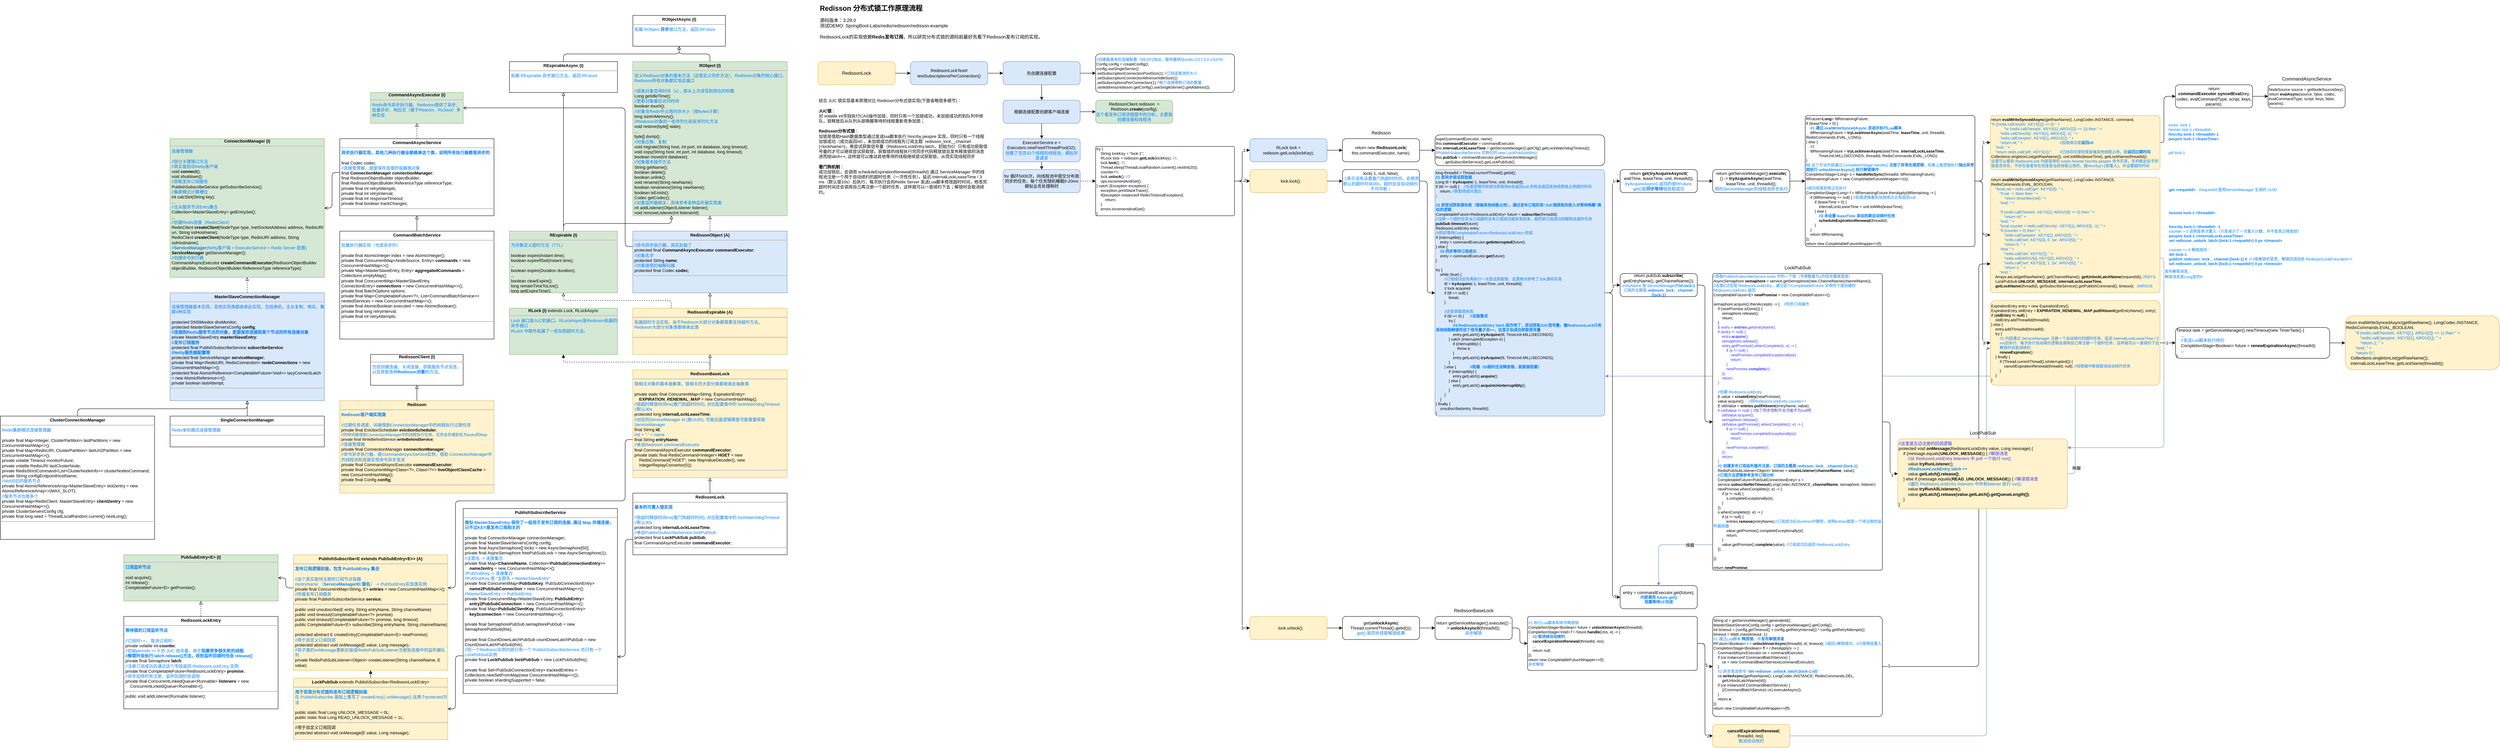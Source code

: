 <mxfile version="21.6.5" type="device" pages="3">
  <diagram name="RedissonLock" id="BnpH6MyAiMC-jk9W1z5V">
    <mxGraphModel dx="3915" dy="879" grid="1" gridSize="10" guides="1" tooltips="1" connect="1" arrows="1" fold="1" page="1" pageScale="1" pageWidth="827" pageHeight="1169" math="0" shadow="0">
      <root>
        <mxCell id="0" />
        <mxCell id="1" parent="0" />
        <mxCell id="LtS7gfKAsIHDJF8mLO0w-4" style="edgeStyle=orthogonalEdgeStyle;rounded=1;orthogonalLoop=1;jettySize=auto;html=1;exitX=1;exitY=0.5;exitDx=0;exitDy=0;entryX=-0.001;entryY=0.565;entryDx=0;entryDy=0;fillColor=#dae8fc;strokeColor=#6c8ebf;entryPerimeter=0;" edge="1" parent="1" source="LtS7gfKAsIHDJF8mLO0w-1" target="dYNV18oPOYucMmK5HlVg-50">
          <mxGeometry relative="1" as="geometry">
            <Array as="points">
              <mxPoint x="3070" y="1910" />
              <mxPoint x="3070" y="904" />
            </Array>
          </mxGeometry>
        </mxCell>
        <mxCell id="dYNV18oPOYucMmK5HlVg-86" value="" style="edgeStyle=orthogonalEdgeStyle;rounded=1;orthogonalLoop=1;jettySize=auto;html=1;entryX=0;entryY=0.75;entryDx=0;entryDy=0;" parent="1" source="dYNV18oPOYucMmK5HlVg-83" target="dYNV18oPOYucMmK5HlVg-46" edge="1">
          <mxGeometry relative="1" as="geometry">
            <mxPoint x="2840" y="1730" as="targetPoint" />
            <Array as="points">
              <mxPoint x="3050" y="1730" />
              <mxPoint x="3050" y="685" />
            </Array>
          </mxGeometry>
        </mxCell>
        <mxCell id="dYNV18oPOYucMmK5HlVg-94" value="1" style="edgeLabel;html=1;align=center;verticalAlign=middle;resizable=0;points=[];" parent="dYNV18oPOYucMmK5HlVg-86" vertex="1" connectable="0">
          <mxGeometry x="-0.975" y="2" relative="1" as="geometry">
            <mxPoint as="offset" />
          </mxGeometry>
        </mxCell>
        <mxCell id="dYNV18oPOYucMmK5HlVg-75" style="edgeStyle=orthogonalEdgeStyle;rounded=1;orthogonalLoop=1;jettySize=auto;html=1;exitX=1;exitY=0.5;exitDx=0;exitDy=0;entryX=1.002;entryY=0.838;entryDx=0;entryDy=0;entryPerimeter=0;fillColor=#dae8fc;strokeColor=#6c8ebf;" parent="1" source="dYNV18oPOYucMmK5HlVg-64" target="dYNV18oPOYucMmK5HlVg-26" edge="1">
          <mxGeometry relative="1" as="geometry" />
        </mxCell>
        <mxCell id="dYNV18oPOYucMmK5HlVg-76" value="唤醒" style="edgeLabel;html=1;align=center;verticalAlign=middle;resizable=0;points=[];" parent="dYNV18oPOYucMmK5HlVg-75" vertex="1" connectable="0">
          <mxGeometry x="-0.952" y="-3" relative="1" as="geometry">
            <mxPoint y="1" as="offset" />
          </mxGeometry>
        </mxCell>
        <mxCell id="dfN3vujWDwPQzVs5uhvx-1" value="&lt;h1 style=&quot;font-size: 18px;&quot;&gt;&lt;font style=&quot;font-size: 18px;&quot;&gt;Redisson 分布式锁工作原理流程&lt;/font&gt;&lt;/h1&gt;&lt;div style=&quot;font-size: 12px;&quot;&gt;&lt;div style=&quot;&quot;&gt;&lt;font style=&quot;font-size: 12px;&quot;&gt;源码版本：3.29.0&lt;/font&gt;&lt;/div&gt;&lt;/div&gt;&lt;div style=&quot;font-size: 12px;&quot;&gt;测试DEMO: SpringBoot-Labs/redis/redisson/redisson-exampl&lt;span style=&quot;background-color: initial;&quot;&gt;e&lt;/span&gt;&lt;/div&gt;&lt;div style=&quot;font-size: 12px;&quot;&gt;&lt;span style=&quot;background-color: initial;&quot;&gt;&lt;br&gt;&lt;/span&gt;&lt;/div&gt;&lt;div style=&quot;font-size: 12px;&quot;&gt;&lt;span style=&quot;background-color: initial;&quot;&gt;RedissonLock的实现依赖&lt;b&gt;Redis发布订阅&lt;/b&gt;，所以研究分布式锁的源码前最好先看下Redisson发布订阅的实现。&lt;/span&gt;&lt;/div&gt;" style="text;html=1;strokeColor=none;fillColor=none;spacing=5;spacingTop=-20;whiteSpace=wrap;overflow=hidden;rounded=0;fontSize=16;" parent="1" vertex="1">
          <mxGeometry x="40" y="10" width="680" height="110" as="geometry" />
        </mxCell>
        <mxCell id="IO7cbxsnxIBy7bkgTzKg-3" value="" style="edgeStyle=orthogonalEdgeStyle;rounded=1;orthogonalLoop=1;jettySize=auto;html=1;fontSize=11;" parent="1" source="IO7cbxsnxIBy7bkgTzKg-1" target="IO7cbxsnxIBy7bkgTzKg-2" edge="1">
          <mxGeometry relative="1" as="geometry" />
        </mxCell>
        <mxCell id="IO7cbxsnxIBy7bkgTzKg-1" value="RedissonLock" style="rounded=1;whiteSpace=wrap;html=1;fillColor=#fff2cc;strokeColor=#d6b656;fontSize=12;" parent="1" vertex="1">
          <mxGeometry x="40" y="160" width="200" height="60" as="geometry" />
        </mxCell>
        <mxCell id="IO7cbxsnxIBy7bkgTzKg-5" value="" style="edgeStyle=orthogonalEdgeStyle;rounded=1;orthogonalLoop=1;jettySize=auto;html=1;" parent="1" source="IO7cbxsnxIBy7bkgTzKg-2" target="IO7cbxsnxIBy7bkgTzKg-4" edge="1">
          <mxGeometry relative="1" as="geometry" />
        </mxCell>
        <mxCell id="IO7cbxsnxIBy7bkgTzKg-2" value="RedissonLockTest#&lt;br style=&quot;font-size: 11px;&quot;&gt;testSubscriptionsPerConnection()" style="rounded=1;whiteSpace=wrap;html=1;fontSize=11;fillColor=#dae8fc;strokeColor=#6c8ebf;" parent="1" vertex="1">
          <mxGeometry x="280" y="160" width="200" height="60" as="geometry" />
        </mxCell>
        <mxCell id="IO7cbxsnxIBy7bkgTzKg-7" value="" style="edgeStyle=orthogonalEdgeStyle;rounded=1;orthogonalLoop=1;jettySize=auto;html=1;" parent="1" source="IO7cbxsnxIBy7bkgTzKg-4" target="IO7cbxsnxIBy7bkgTzKg-6" edge="1">
          <mxGeometry relative="1" as="geometry" />
        </mxCell>
        <mxCell id="IO7cbxsnxIBy7bkgTzKg-9" value="" style="edgeStyle=orthogonalEdgeStyle;rounded=1;orthogonalLoop=1;jettySize=auto;html=1;" parent="1" source="IO7cbxsnxIBy7bkgTzKg-4" target="IO7cbxsnxIBy7bkgTzKg-8" edge="1">
          <mxGeometry relative="1" as="geometry" />
        </mxCell>
        <mxCell id="IO7cbxsnxIBy7bkgTzKg-4" value="先创建连接配置" style="rounded=1;whiteSpace=wrap;html=1;fontSize=11;fillColor=#dae8fc;strokeColor=#6c8ebf;" parent="1" vertex="1">
          <mxGeometry x="520" y="160" width="200" height="60" as="geometry" />
        </mxCell>
        <mxCell id="IO7cbxsnxIBy7bkgTzKg-13" value="" style="edgeStyle=orthogonalEdgeStyle;rounded=1;orthogonalLoop=1;jettySize=auto;html=1;" parent="1" source="IO7cbxsnxIBy7bkgTzKg-6" target="IO7cbxsnxIBy7bkgTzKg-12" edge="1">
          <mxGeometry relative="1" as="geometry" />
        </mxCell>
        <mxCell id="IO7cbxsnxIBy7bkgTzKg-15" value="" style="edgeStyle=orthogonalEdgeStyle;rounded=1;orthogonalLoop=1;jettySize=auto;html=1;" parent="1" source="IO7cbxsnxIBy7bkgTzKg-6" target="IO7cbxsnxIBy7bkgTzKg-14" edge="1">
          <mxGeometry relative="1" as="geometry" />
        </mxCell>
        <mxCell id="IO7cbxsnxIBy7bkgTzKg-6" value="根据连接配置创建客户端连接" style="rounded=1;whiteSpace=wrap;html=1;fontSize=11;fillColor=#dae8fc;strokeColor=#6c8ebf;" parent="1" vertex="1">
          <mxGeometry x="520" y="260" width="200" height="60" as="geometry" />
        </mxCell>
        <mxCell id="IO7cbxsnxIBy7bkgTzKg-8" value="&lt;div style=&quot;font-size: 10px;&quot;&gt;&lt;font color=&quot;#007fff&quot;&gt;//创建最基本的连接配置（RESP2协议、服务器地址redis://127.0.0.1:6379）&lt;/font&gt;&lt;/div&gt;&lt;div style=&quot;font-size: 10px;&quot;&gt;Config config = createConfig();&amp;nbsp;&lt;/div&gt;&lt;div style=&quot;font-size: 10px;&quot;&gt;config.useSingleServer()&lt;/div&gt;&lt;div style=&quot;font-size: 10px;&quot;&gt;.setSubscriptionConnectionPoolSize(1) &lt;font color=&quot;#007fff&quot;&gt;//订阅连接池的大小&lt;/font&gt;&lt;/div&gt;&lt;div style=&quot;font-size: 10px;&quot;&gt;.setSubscriptionConnectionMinimumIdleSize(1)&lt;/div&gt;&lt;div style=&quot;font-size: 10px;&quot;&gt;.setSubscriptionsPerConnection(1) &lt;font color=&quot;#007fff&quot;&gt;//每个连接限制订阅的数量&lt;/font&gt;&lt;/div&gt;&lt;div style=&quot;font-size: 10px;&quot;&gt;.setAddress(redisson.getConfig().useSingleServer().getAddress());&lt;/div&gt;" style="rounded=1;whiteSpace=wrap;html=1;fontSize=10;align=left;arcSize=10;" parent="1" vertex="1">
          <mxGeometry x="760" y="140" width="360" height="100" as="geometry" />
        </mxCell>
        <mxCell id="IO7cbxsnxIBy7bkgTzKg-12" value="RedissonClient redisson&amp;nbsp; = Redisson.&lt;b&gt;create&lt;/b&gt;(config);&lt;br&gt;&lt;font color=&quot;#007fff&quot;&gt;这个看发布订阅流程图中的分析，主要是创建连接和线程池&lt;/font&gt;" style="rounded=1;whiteSpace=wrap;html=1;fontSize=11;fillColor=#d5e8d4;strokeColor=#82b366;" parent="1" vertex="1">
          <mxGeometry x="760" y="260" width="200" height="60" as="geometry" />
        </mxCell>
        <mxCell id="IO7cbxsnxIBy7bkgTzKg-17" value="" style="edgeStyle=orthogonalEdgeStyle;rounded=1;orthogonalLoop=1;jettySize=auto;html=1;" parent="1" source="IO7cbxsnxIBy7bkgTzKg-14" target="IO7cbxsnxIBy7bkgTzKg-16" edge="1">
          <mxGeometry relative="1" as="geometry" />
        </mxCell>
        <mxCell id="IO7cbxsnxIBy7bkgTzKg-14" value="ExecutorService e = Executors.newFixedThreadPool(32);&lt;br&gt;&lt;font color=&quot;#007fff&quot;&gt;创建了包含32个线程的线程池，模拟并发请求&lt;/font&gt;" style="rounded=1;whiteSpace=wrap;html=1;fontSize=11;fillColor=#dae8fc;strokeColor=#6c8ebf;" parent="1" vertex="1">
          <mxGeometry x="520" y="360" width="200" height="60" as="geometry" />
        </mxCell>
        <mxCell id="IO7cbxsnxIBy7bkgTzKg-19" style="edgeStyle=orthogonalEdgeStyle;rounded=1;orthogonalLoop=1;jettySize=auto;html=1;exitX=1;exitY=0.5;exitDx=0;exitDy=0;dashed=1;" parent="1" source="IO7cbxsnxIBy7bkgTzKg-16" target="IO7cbxsnxIBy7bkgTzKg-18" edge="1">
          <mxGeometry relative="1" as="geometry" />
        </mxCell>
        <mxCell id="IO7cbxsnxIBy7bkgTzKg-16" value="for 循环5000次，向线程池中提交分布锁同步的任务，每个任务随机睡眠0-20ms模拟业务处理耗时" style="rounded=1;whiteSpace=wrap;html=1;fontSize=11;fillColor=#dae8fc;strokeColor=#6c8ebf;" parent="1" vertex="1">
          <mxGeometry x="520" y="440" width="200" height="60" as="geometry" />
        </mxCell>
        <mxCell id="IO7cbxsnxIBy7bkgTzKg-21" value="" style="edgeStyle=orthogonalEdgeStyle;rounded=1;orthogonalLoop=1;jettySize=auto;html=1;" parent="1" source="IO7cbxsnxIBy7bkgTzKg-18" target="IO7cbxsnxIBy7bkgTzKg-22" edge="1">
          <mxGeometry relative="1" as="geometry">
            <mxPoint x="1160" y="470" as="targetPoint" />
          </mxGeometry>
        </mxCell>
        <mxCell id="IO7cbxsnxIBy7bkgTzKg-27" value="1" style="edgeLabel;html=1;align=center;verticalAlign=middle;resizable=0;points=[];" parent="IO7cbxsnxIBy7bkgTzKg-21" vertex="1" connectable="0">
          <mxGeometry x="0.75" relative="1" as="geometry">
            <mxPoint as="offset" />
          </mxGeometry>
        </mxCell>
        <mxCell id="IO7cbxsnxIBy7bkgTzKg-25" style="edgeStyle=orthogonalEdgeStyle;rounded=1;orthogonalLoop=1;jettySize=auto;html=1;exitX=1;exitY=0.5;exitDx=0;exitDy=0;entryX=0;entryY=0.5;entryDx=0;entryDy=0;" parent="1" source="IO7cbxsnxIBy7bkgTzKg-18" target="IO7cbxsnxIBy7bkgTzKg-23" edge="1">
          <mxGeometry relative="1" as="geometry" />
        </mxCell>
        <mxCell id="IO7cbxsnxIBy7bkgTzKg-28" value="2" style="edgeLabel;html=1;align=center;verticalAlign=middle;resizable=0;points=[];" parent="IO7cbxsnxIBy7bkgTzKg-25" vertex="1" connectable="0">
          <mxGeometry x="0.35" y="2" relative="1" as="geometry">
            <mxPoint as="offset" />
          </mxGeometry>
        </mxCell>
        <mxCell id="IO7cbxsnxIBy7bkgTzKg-26" style="edgeStyle=orthogonalEdgeStyle;rounded=1;orthogonalLoop=1;jettySize=auto;html=1;exitX=1;exitY=0.5;exitDx=0;exitDy=0;" parent="1" source="IO7cbxsnxIBy7bkgTzKg-18" target="IO7cbxsnxIBy7bkgTzKg-24" edge="1">
          <mxGeometry relative="1" as="geometry">
            <Array as="points">
              <mxPoint x="1140" y="470" />
              <mxPoint x="1140" y="1630" />
            </Array>
          </mxGeometry>
        </mxCell>
        <mxCell id="IO7cbxsnxIBy7bkgTzKg-29" value="3" style="edgeLabel;html=1;align=center;verticalAlign=middle;resizable=0;points=[];" parent="IO7cbxsnxIBy7bkgTzKg-26" vertex="1" connectable="0">
          <mxGeometry x="0.8" y="-2" relative="1" as="geometry">
            <mxPoint x="2" y="100" as="offset" />
          </mxGeometry>
        </mxCell>
        <mxCell id="IO7cbxsnxIBy7bkgTzKg-18" value="&lt;div style=&quot;font-size: 10px;&quot;&gt;try {&lt;/div&gt;&lt;div style=&quot;font-size: 10px;&quot;&gt;&lt;span style=&quot;background-color: initial;&quot;&gt;&amp;nbsp; &amp;nbsp; String lockKey = &quot;lock-1&quot;;&lt;/span&gt;&lt;br&gt;&lt;/div&gt;&lt;div style=&quot;font-size: 10px;&quot;&gt;&amp;nbsp; &amp;nbsp; RLock lock = redisson.&lt;b&gt;getLock&lt;/b&gt;(lockKey); &lt;font color=&quot;#007fff&quot;&gt;//1&lt;/font&gt;&lt;/div&gt;&lt;div style=&quot;font-size: 10px;&quot;&gt;&amp;nbsp; &amp;nbsp; lock.&lt;b&gt;lock&lt;/b&gt;(); &lt;font color=&quot;#007fff&quot;&gt;//2&lt;/font&gt;&lt;/div&gt;&lt;div style=&quot;font-size: 10px;&quot;&gt;&amp;nbsp; &amp;nbsp; Thread.sleep(ThreadLocalRandom.current().nextInt(20));&lt;/div&gt;&lt;div style=&quot;font-size: 10px;&quot;&gt;&amp;nbsp; &amp;nbsp; counter++;&lt;/div&gt;&lt;div style=&quot;font-size: 10px;&quot;&gt;&amp;nbsp; &amp;nbsp; lock.&lt;b&gt;unlock&lt;/b&gt;(); &lt;font color=&quot;#007fff&quot;&gt;//3&lt;/font&gt;&lt;/div&gt;&lt;div style=&quot;font-size: 10px;&quot;&gt;&amp;nbsp; &amp;nbsp; ops.incrementAndGet();&lt;/div&gt;&lt;div style=&quot;font-size: 10px;&quot;&gt;} catch (Exception exception) {&lt;/div&gt;&lt;div style=&quot;font-size: 10px;&quot;&gt;&amp;nbsp; &amp;nbsp; exception.printStackTrace();&lt;/div&gt;&lt;div style=&quot;font-size: 10px;&quot;&gt;&amp;nbsp; &amp;nbsp; if(exception instanceof RedisTimeoutException){&lt;/div&gt;&lt;div style=&quot;font-size: 10px;&quot;&gt;&amp;nbsp; &amp;nbsp; &amp;nbsp; &amp;nbsp; return;&lt;/div&gt;&lt;div style=&quot;font-size: 10px;&quot;&gt;&amp;nbsp; &amp;nbsp; }&lt;/div&gt;&lt;div style=&quot;font-size: 10px;&quot;&gt;&amp;nbsp; &amp;nbsp; errors.incrementAndGet();&lt;/div&gt;&lt;div style=&quot;font-size: 10px;&quot;&gt;}&lt;/div&gt;" style="rounded=1;whiteSpace=wrap;html=1;fontSize=10;align=left;arcSize=2;" parent="1" vertex="1">
          <mxGeometry x="760" y="380" width="360" height="180" as="geometry" />
        </mxCell>
        <mxCell id="IO7cbxsnxIBy7bkgTzKg-33" value="" style="edgeStyle=orthogonalEdgeStyle;rounded=1;orthogonalLoop=1;jettySize=auto;html=1;" parent="1" source="IO7cbxsnxIBy7bkgTzKg-22" target="IO7cbxsnxIBy7bkgTzKg-32" edge="1">
          <mxGeometry relative="1" as="geometry" />
        </mxCell>
        <mxCell id="IO7cbxsnxIBy7bkgTzKg-22" value="&lt;div&gt;RLock lock = redisson.getLock(lockKey);&lt;/div&gt;" style="rounded=1;whiteSpace=wrap;html=1;fontSize=11;fillColor=#dae8fc;strokeColor=#6c8ebf;" parent="1" vertex="1">
          <mxGeometry x="1160" y="360" width="200" height="60" as="geometry" />
        </mxCell>
        <mxCell id="dYNV18oPOYucMmK5HlVg-29" value="" style="edgeStyle=orthogonalEdgeStyle;rounded=1;orthogonalLoop=1;jettySize=auto;html=1;" parent="1" source="IO7cbxsnxIBy7bkgTzKg-23" target="dYNV18oPOYucMmK5HlVg-28" edge="1">
          <mxGeometry relative="1" as="geometry" />
        </mxCell>
        <mxCell id="IO7cbxsnxIBy7bkgTzKg-23" value="&lt;div&gt;&amp;nbsp; &amp;nbsp; lock.lock();&lt;/div&gt;" style="rounded=1;whiteSpace=wrap;html=1;fontSize=11;fillColor=#fff2cc;strokeColor=#d6b656;" parent="1" vertex="1">
          <mxGeometry x="1160" y="440" width="200" height="60" as="geometry" />
        </mxCell>
        <mxCell id="dYNV18oPOYucMmK5HlVg-78" value="" style="edgeStyle=orthogonalEdgeStyle;rounded=1;orthogonalLoop=1;jettySize=auto;html=1;" parent="1" source="IO7cbxsnxIBy7bkgTzKg-24" target="dYNV18oPOYucMmK5HlVg-77" edge="1">
          <mxGeometry relative="1" as="geometry" />
        </mxCell>
        <mxCell id="IO7cbxsnxIBy7bkgTzKg-24" value="&lt;div&gt;&amp;nbsp; &amp;nbsp; lock.un&lt;span style=&quot;background-color: initial;&quot;&gt;lock();&lt;/span&gt;&lt;/div&gt;" style="rounded=1;whiteSpace=wrap;html=1;fontSize=11;fillColor=#fff2cc;strokeColor=#d6b656;" parent="1" vertex="1">
          <mxGeometry x="1160" y="1600" width="200" height="60" as="geometry" />
        </mxCell>
        <mxCell id="dYNV18oPOYucMmK5HlVg-15" value="" style="edgeStyle=orthogonalEdgeStyle;rounded=1;orthogonalLoop=1;jettySize=auto;html=1;" parent="1" source="IO7cbxsnxIBy7bkgTzKg-32" target="dYNV18oPOYucMmK5HlVg-14" edge="1">
          <mxGeometry relative="1" as="geometry" />
        </mxCell>
        <mxCell id="IO7cbxsnxIBy7bkgTzKg-32" value="&lt;div&gt;return new &lt;b&gt;RedissonLock&lt;/b&gt;(&lt;br&gt;this.commandExecutor, name);&lt;/div&gt;" style="rounded=1;whiteSpace=wrap;html=1;fontSize=11;" parent="1" vertex="1">
          <mxGeometry x="1400" y="360" width="200" height="60" as="geometry" />
        </mxCell>
        <mxCell id="UIfJx8McfHb-EtYyFKPk-24" style="edgeStyle=orthogonalEdgeStyle;rounded=1;orthogonalLoop=1;jettySize=auto;html=1;exitX=0.5;exitY=0;exitDx=0;exitDy=0;endArrow=block;endFill=0;" parent="1" source="IO7cbxsnxIBy7bkgTzKg-34" target="IO7cbxsnxIBy7bkgTzKg-36" edge="1">
          <mxGeometry relative="1" as="geometry" />
        </mxCell>
        <mxCell id="dYNV18oPOYucMmK5HlVg-13" style="edgeStyle=orthogonalEdgeStyle;rounded=1;orthogonalLoop=1;jettySize=auto;html=1;exitX=0.5;exitY=0;exitDx=0;exitDy=0;entryX=0.5;entryY=1;entryDx=0;entryDy=0;dashed=1;endArrow=block;endFill=1;" parent="1" source="IO7cbxsnxIBy7bkgTzKg-34" target="dYNV18oPOYucMmK5HlVg-12" edge="1">
          <mxGeometry relative="1" as="geometry" />
        </mxCell>
        <mxCell id="dYNV18oPOYucMmK5HlVg-63" style="edgeStyle=orthogonalEdgeStyle;rounded=1;orthogonalLoop=1;jettySize=auto;html=1;exitX=-0.002;exitY=0.646;exitDx=0;exitDy=0;entryX=1;entryY=0.286;entryDx=0;entryDy=0;entryPerimeter=0;exitPerimeter=0;endArrow=open;endFill=0;" parent="1" source="IO7cbxsnxIBy7bkgTzKg-34" target="dYNV18oPOYucMmK5HlVg-20" edge="1">
          <mxGeometry relative="1" as="geometry">
            <Array as="points">
              <mxPoint x="-460" y="1141" />
              <mxPoint x="-460" y="1300" />
              <mxPoint x="-900" y="1300" />
              <mxPoint x="-900" y="1526" />
            </Array>
          </mxGeometry>
        </mxCell>
        <mxCell id="IO7cbxsnxIBy7bkgTzKg-34" value="&lt;p style=&quot;margin: 4px 0px 0px; text-align: center; font-size: 11px;&quot;&gt;&lt;b style=&quot;font-size: 11px;&quot;&gt;RedissonBaseLock&lt;/b&gt;&lt;br style=&quot;font-size: 11px;&quot;&gt;&lt;/p&gt;&lt;hr style=&quot;font-size: 11px;&quot;&gt;&lt;p style=&quot;margin: 0px 0px 0px 4px; font-size: 11px;&quot;&gt;&lt;font color=&quot;#007fff&quot;&gt;锁相关对象的基本抽象类，锁相关的大部分类都继承此抽象类&lt;/font&gt;&lt;/p&gt;&lt;p style=&quot;margin: 0px 0px 0px 4px; font-size: 11px;&quot;&gt;&lt;br&gt;&lt;/p&gt;&lt;p style=&quot;margin: 0px 0px 0px 4px; font-size: 11px;&quot;&gt;private static final ConcurrentMap&amp;lt;String, ExpirationEntry&amp;gt; &lt;span style=&quot;&quot;&gt;&lt;span style=&quot;&quot;&gt;&amp;nbsp;&amp;nbsp;&amp;nbsp;&amp;nbsp;&lt;/span&gt;&lt;/span&gt;&lt;b&gt;EXPIRATION_RENEWAL_MAP&lt;/b&gt; = new ConcurrentHashMap();&lt;/p&gt;&lt;p style=&quot;margin: 0px 0px 0px 4px;&quot;&gt;&lt;font color=&quot;#007fff&quot;&gt;//锁超时释放时间ms(看门狗超时时间), 对应配置类中的 lockWatchdogTimeout&lt;/font&gt;&lt;/p&gt;&lt;p style=&quot;margin: 0px 0px 0px 4px;&quot;&gt;&lt;font color=&quot;#007fff&quot;&gt;//默认30s&lt;/font&gt;&lt;/p&gt;&lt;p style=&quot;margin: 0px 0px 0px 4px; font-size: 11px;&quot;&gt;protected long &lt;b&gt;internalLockLeaseTime&lt;/b&gt;;&lt;/p&gt;&lt;p style=&quot;margin: 0px 0px 0px 4px; font-size: 11px;&quot;&gt;&lt;font color=&quot;#007fff&quot;&gt;//对应的ServiceManager id (是UUID), 可能后面逻辑哪里可能需要获取ServiceManager&lt;/font&gt;&lt;/p&gt;&lt;p style=&quot;margin: 0px 0px 0px 4px; font-size: 11px;&quot;&gt;final String &lt;b&gt;id&lt;/b&gt;;&lt;/p&gt;&lt;p style=&quot;margin: 0px 0px 0px 4px; font-size: 11px;&quot;&gt;&lt;font color=&quot;#007fff&quot;&gt;//id + &quot;:&quot; + name&lt;/font&gt;&lt;/p&gt;&lt;p style=&quot;margin: 0px 0px 0px 4px; font-size: 11px;&quot;&gt;final String &lt;b&gt;entryName&lt;/b&gt;;&lt;/p&gt;&lt;p style=&quot;margin: 0px 0px 0px 4px; font-size: 11px;&quot;&gt;&lt;font color=&quot;#007fff&quot;&gt;//来自Redisson commandExecutor&lt;/font&gt;&lt;/p&gt;&lt;p style=&quot;margin: 0px 0px 0px 4px; font-size: 11px;&quot;&gt;final CommandAsyncExecutor &lt;b&gt;commandExecutor&lt;/b&gt;;&lt;/p&gt;&lt;p style=&quot;margin: 0px 0px 0px 4px; font-size: 11px;&quot;&gt;private static final RedisCommand&amp;lt;Integer&amp;gt; &lt;b&gt;HGET&lt;/b&gt; = new &lt;span style=&quot;&quot;&gt;&lt;span style=&quot;&quot;&gt;&amp;nbsp;&amp;nbsp;&amp;nbsp;&amp;nbsp;&lt;/span&gt;&lt;/span&gt;RedisCommand(&quot;HGET&quot;, new MapValueDecoder(), new &lt;span style=&quot;&quot;&gt;&lt;span style=&quot;&quot;&gt;&amp;nbsp;&amp;nbsp;&amp;nbsp;&amp;nbsp;&lt;/span&gt;&lt;/span&gt;IntegerReplayConvertor(0));&lt;/p&gt;&lt;hr style=&quot;font-size: 11px;&quot;&gt;&lt;p style=&quot;margin: 0px 0px 0px 4px; font-size: 11px;&quot;&gt;&lt;br style=&quot;font-size: 11px;&quot;&gt;&lt;/p&gt;" style="verticalAlign=top;align=left;overflow=fill;fontSize=11;fontFamily=Helvetica;html=1;whiteSpace=wrap;fillColor=#fff2cc;strokeColor=#d6b656;" parent="1" vertex="1">
          <mxGeometry x="-440" y="960" width="400" height="280" as="geometry" />
        </mxCell>
        <mxCell id="UIfJx8McfHb-EtYyFKPk-25" style="edgeStyle=orthogonalEdgeStyle;rounded=1;orthogonalLoop=1;jettySize=auto;html=1;exitX=0.5;exitY=0;exitDx=0;exitDy=0;endArrow=block;endFill=0;" parent="1" source="IO7cbxsnxIBy7bkgTzKg-35" target="IO7cbxsnxIBy7bkgTzKg-34" edge="1">
          <mxGeometry relative="1" as="geometry" />
        </mxCell>
        <mxCell id="dYNV18oPOYucMmK5HlVg-17" style="edgeStyle=orthogonalEdgeStyle;rounded=1;orthogonalLoop=1;jettySize=auto;html=1;exitX=0;exitY=0.75;exitDx=0;exitDy=0;entryX=1;entryY=0.801;entryDx=0;entryDy=0;entryPerimeter=0;endArrow=open;endFill=0;" parent="1" source="IO7cbxsnxIBy7bkgTzKg-35" target="dYNV18oPOYucMmK5HlVg-16" edge="1">
          <mxGeometry relative="1" as="geometry">
            <Array as="points">
              <mxPoint x="-460" y="1400" />
              <mxPoint x="-460" y="1705" />
            </Array>
          </mxGeometry>
        </mxCell>
        <mxCell id="IO7cbxsnxIBy7bkgTzKg-35" value="&lt;p style=&quot;margin: 4px 0px 0px; text-align: center; font-size: 11px;&quot;&gt;&lt;b style=&quot;font-size: 11px;&quot;&gt;RedissonLock&lt;/b&gt;&lt;br style=&quot;font-size: 11px;&quot;&gt;&lt;/p&gt;&lt;hr style=&quot;font-size: 11px;&quot;&gt;&lt;p style=&quot;margin: 0px 0px 0px 4px; font-size: 11px;&quot;&gt;&lt;font color=&quot;#007fff&quot;&gt;&lt;b&gt;基本的可重入锁实现&lt;/b&gt;&lt;/font&gt;&lt;/p&gt;&lt;p style=&quot;margin: 0px 0px 0px 4px; font-size: 11px;&quot;&gt;&lt;br&gt;&lt;/p&gt;&lt;p style=&quot;margin: 0px 0px 0px 4px;&quot;&gt;&lt;font color=&quot;#007fff&quot;&gt;//锁超时释放时间ms(看门狗超时时间), 对应配置类中的 lockWatchdogTimeout&lt;/font&gt;&lt;/p&gt;&lt;p style=&quot;margin: 0px 0px 0px 4px;&quot;&gt;&lt;font color=&quot;#007fff&quot;&gt;//默认30s&lt;/font&gt;&lt;/p&gt;&lt;p style=&quot;margin: 0px 0px 0px 4px; font-size: 11px;&quot;&gt;protected long &lt;b style=&quot;background-color: initial;&quot;&gt;internalLockLeaseTime&lt;/b&gt;&lt;span style=&quot;background-color: initial;&quot;&gt;;&lt;/span&gt;&lt;br&gt;&lt;/p&gt;&lt;p style=&quot;margin: 0px 0px 0px 4px; font-size: 11px;&quot;&gt;&lt;span style=&quot;background-color: initial;&quot;&gt;&lt;font color=&quot;#007fff&quot;&gt;//来自PublishSubscribeService lockPubSub&lt;/font&gt;&lt;/span&gt;&lt;/p&gt;&lt;p style=&quot;margin: 0px 0px 0px 4px; font-size: 11px;&quot;&gt;protected final &lt;b&gt;LockPubSub&lt;/b&gt; &lt;b&gt;pubSub&lt;/b&gt;;&lt;/p&gt;&lt;p style=&quot;margin: 0px 0px 0px 4px; font-size: 11px;&quot;&gt;final CommandAsyncExecutor &lt;b&gt;commandExecutor&lt;/b&gt;;&lt;/p&gt;&lt;hr style=&quot;font-size: 11px;&quot;&gt;&lt;p style=&quot;margin: 0px 0px 0px 4px; font-size: 11px;&quot;&gt;&lt;br style=&quot;font-size: 11px;&quot;&gt;&lt;/p&gt;" style="verticalAlign=top;align=left;overflow=fill;fontSize=11;fontFamily=Helvetica;html=1;whiteSpace=wrap;" parent="1" vertex="1">
          <mxGeometry x="-440" y="1280" width="400" height="160" as="geometry" />
        </mxCell>
        <mxCell id="UIfJx8McfHb-EtYyFKPk-6" style="edgeStyle=orthogonalEdgeStyle;rounded=1;orthogonalLoop=1;jettySize=auto;html=1;exitX=0.5;exitY=0;exitDx=0;exitDy=0;entryX=0.5;entryY=1;entryDx=0;entryDy=0;endArrow=block;endFill=0;fontSize=11;" parent="1" source="IO7cbxsnxIBy7bkgTzKg-36" target="IO7cbxsnxIBy7bkgTzKg-37" edge="1">
          <mxGeometry relative="1" as="geometry" />
        </mxCell>
        <mxCell id="UIfJx8McfHb-EtYyFKPk-7" style="edgeStyle=orthogonalEdgeStyle;rounded=1;orthogonalLoop=1;jettySize=auto;html=1;exitX=0.25;exitY=0;exitDx=0;exitDy=0;endArrow=block;endFill=0;dashed=1;fontSize=11;entryX=0.5;entryY=1;entryDx=0;entryDy=0;" parent="1" source="IO7cbxsnxIBy7bkgTzKg-36" target="IO7cbxsnxIBy7bkgTzKg-42" edge="1">
          <mxGeometry relative="1" as="geometry">
            <Array as="points">
              <mxPoint x="-340" y="780" />
              <mxPoint x="-620" y="780" />
            </Array>
          </mxGeometry>
        </mxCell>
        <mxCell id="IO7cbxsnxIBy7bkgTzKg-36" value="&lt;p style=&quot;margin: 4px 0px 0px; text-align: center; font-size: 11px;&quot;&gt;&lt;b style=&quot;font-size: 11px;&quot;&gt;RedissonExpirable (A)&lt;/b&gt;&lt;br style=&quot;font-size: 11px;&quot;&gt;&lt;/p&gt;&lt;hr style=&quot;font-size: 11px;&quot;&gt;&lt;p style=&quot;margin: 0px 0px 0px 4px; font-size: 11px;&quot;&gt;&lt;span style=&quot;color: rgb(0, 127, 255); background-color: initial;&quot;&gt;拓展超时方法实现，由于Redisson大部分对象都需要支持超时方法，&lt;/span&gt;&lt;/p&gt;&lt;p style=&quot;margin: 0px 0px 0px 4px; font-size: 11px;&quot;&gt;&lt;span style=&quot;color: rgb(0, 127, 255); background-color: initial;&quot;&gt;Redisson大部分对象类都继承此类&lt;/span&gt;&lt;/p&gt;&lt;div style=&quot;font-size: 11px;&quot;&gt;&lt;br style=&quot;font-size: 11px;&quot;&gt;&lt;/div&gt;&lt;hr style=&quot;font-size: 11px;&quot;&gt;&lt;p style=&quot;margin: 0px 0px 0px 4px; font-size: 11px;&quot;&gt;&lt;br style=&quot;font-size: 11px;&quot;&gt;&lt;/p&gt;" style="verticalAlign=top;align=left;overflow=fill;fontSize=11;fontFamily=Helvetica;html=1;whiteSpace=wrap;fillColor=#fff2cc;strokeColor=#d6b656;" parent="1" vertex="1">
          <mxGeometry x="-440" y="800" width="400" height="120" as="geometry" />
        </mxCell>
        <mxCell id="UIfJx8McfHb-EtYyFKPk-5" style="edgeStyle=orthogonalEdgeStyle;rounded=1;orthogonalLoop=1;jettySize=auto;html=1;exitX=0.5;exitY=0;exitDx=0;exitDy=0;endArrow=block;endFill=0;dashed=1;fontSize=11;" parent="1" source="IO7cbxsnxIBy7bkgTzKg-37" target="IO7cbxsnxIBy7bkgTzKg-39" edge="1">
          <mxGeometry relative="1" as="geometry" />
        </mxCell>
        <mxCell id="UIfJx8McfHb-EtYyFKPk-12" style="edgeStyle=orthogonalEdgeStyle;rounded=1;orthogonalLoop=1;jettySize=auto;html=1;exitX=0;exitY=0.25;exitDx=0;exitDy=0;entryX=1;entryY=0.5;entryDx=0;entryDy=0;endArrow=open;endFill=0;" parent="1" source="IO7cbxsnxIBy7bkgTzKg-37" target="UIfJx8McfHb-EtYyFKPk-9" edge="1">
          <mxGeometry relative="1" as="geometry">
            <Array as="points">
              <mxPoint x="-460" y="640" />
              <mxPoint x="-460" y="280" />
            </Array>
          </mxGeometry>
        </mxCell>
        <mxCell id="IO7cbxsnxIBy7bkgTzKg-37" value="&lt;p style=&quot;margin: 4px 0px 0px; text-align: center; font-size: 11px;&quot;&gt;&lt;b style=&quot;font-size: 11px;&quot;&gt;RedissonObject (A)&lt;/b&gt;&lt;br style=&quot;font-size: 11px;&quot;&gt;&lt;/p&gt;&lt;hr style=&quot;font-size: 11px;&quot;&gt;&lt;p style=&quot;margin: 0px 0px 0px 4px; font-size: 11px;&quot;&gt;&lt;font color=&quot;#007fff&quot;&gt;//命令异步执行器，其实封装了&lt;/font&gt;&lt;/p&gt;&lt;p style=&quot;margin: 0px 0px 0px 4px; font-size: 11px;&quot;&gt;protected final &lt;b&gt;CommandAsyncExecutor&lt;/b&gt; &lt;b&gt;commandExecutor&lt;/b&gt;;&lt;/p&gt;&lt;p style=&quot;margin: 0px 0px 0px 4px; font-size: 11px;&quot;&gt;&lt;font color=&quot;#007fff&quot;&gt;//对象名字&lt;/font&gt;&lt;/p&gt;&lt;p style=&quot;margin: 0px 0px 0px 4px; font-size: 11px;&quot;&gt;protected String &lt;b&gt;name&lt;/b&gt;;&lt;/p&gt;&lt;p style=&quot;margin: 0px 0px 0px 4px; font-size: 11px;&quot;&gt;&lt;font color=&quot;#007fff&quot;&gt;//对象使用的编解码器&lt;/font&gt;&lt;/p&gt;&lt;p style=&quot;margin: 0px 0px 0px 4px; font-size: 11px;&quot;&gt;protected final Codec &lt;b&gt;codec&lt;/b&gt;;&lt;/p&gt;&lt;hr style=&quot;font-size: 11px;&quot;&gt;&lt;p style=&quot;margin: 0px 0px 0px 4px; font-size: 11px;&quot;&gt;&lt;br style=&quot;font-size: 11px;&quot;&gt;&lt;/p&gt;" style="verticalAlign=top;align=left;overflow=fill;fontSize=11;fontFamily=Helvetica;html=1;whiteSpace=wrap;fillColor=#dae8fc;strokeColor=#6c8ebf;" parent="1" vertex="1">
          <mxGeometry x="-440" y="600" width="400" height="160" as="geometry" />
        </mxCell>
        <mxCell id="UIfJx8McfHb-EtYyFKPk-3" style="edgeStyle=orthogonalEdgeStyle;rounded=1;orthogonalLoop=1;jettySize=auto;html=1;exitX=0.5;exitY=0;exitDx=0;exitDy=0;entryX=0.5;entryY=1;entryDx=0;entryDy=0;endArrow=block;endFill=0;fontSize=11;" parent="1" source="IO7cbxsnxIBy7bkgTzKg-39" target="IO7cbxsnxIBy7bkgTzKg-40" edge="1">
          <mxGeometry relative="1" as="geometry" />
        </mxCell>
        <mxCell id="IO7cbxsnxIBy7bkgTzKg-39" value="&lt;p style=&quot;margin: 4px 0px 0px; text-align: center; font-size: 11px;&quot;&gt;&lt;b style=&quot;font-size: 11px;&quot;&gt;RObject (I)&lt;/b&gt;&lt;br style=&quot;font-size: 11px;&quot;&gt;&lt;/p&gt;&lt;hr style=&quot;font-size: 11px;&quot;&gt;&lt;p style=&quot;margin: 0px 0px 0px 4px; font-size: 11px;&quot;&gt;&lt;font color=&quot;#007fff&quot;&gt;定义Redisson对象的基本方法（这里定义同步方法），Redisson对象的核心接口，Redisson所有对象都实现此接口&lt;br&gt;&lt;/font&gt;&lt;/p&gt;&lt;p style=&quot;margin: 0px 0px 0px 4px; font-size: 11px;&quot;&gt;&lt;font color=&quot;#007fff&quot;&gt;&lt;br&gt;&lt;/font&gt;&lt;/p&gt;&lt;p style=&quot;margin: 0px 0px 0px 4px; font-size: 11px;&quot;&gt;&lt;font color=&quot;#007fff&quot;&gt;//获取对象空闲时间（s），即从上次读写到现在的秒数&lt;/font&gt;&lt;/p&gt;&lt;p style=&quot;margin: 0px 0px 0px 4px;&quot;&gt;Long getIdleTime();&lt;br&gt;&lt;/p&gt;&lt;p style=&quot;margin: 0px 0px 0px 4px;&quot;&gt;&lt;font color=&quot;#007fff&quot;&gt;//更新对象最后访问时间&lt;/font&gt;&lt;/p&gt;&lt;p style=&quot;margin: 0px 0px 0px 4px;&quot;&gt;boolean touch();&lt;br&gt;&lt;/p&gt;&lt;p style=&quot;margin: 0px 0px 0px 4px;&quot;&gt;&lt;font color=&quot;#007fff&quot;&gt;//对象在Redis中占用内存大小（按bytes计算）&lt;/font&gt;&lt;/p&gt;&lt;p style=&quot;margin: 0px 0px 0px 4px;&quot;&gt;long sizeInMemory();&lt;br&gt;&lt;/p&gt;&lt;p style=&quot;margin: 0px 0px 0px 4px;&quot;&gt;&lt;font color=&quot;#007fff&quot;&gt;//Redisson对象的一些序列化和反序列化方法&lt;/font&gt;&lt;/p&gt;&lt;p style=&quot;margin: 0px 0px 0px 4px;&quot;&gt;void restore(byte[] state);&lt;/p&gt;&lt;p style=&quot;margin: 0px 0px 0px 4px;&quot;&gt;...&lt;/p&gt;&lt;p style=&quot;margin: 0px 0px 0px 4px;&quot;&gt;byte[] dump();&lt;br&gt;&lt;/p&gt;&lt;p style=&quot;margin: 0px 0px 0px 4px;&quot;&gt;&lt;font color=&quot;#007fff&quot;&gt;//对象迁移、复制&lt;/font&gt;&lt;/p&gt;&lt;p style=&quot;margin: 0px 0px 0px 4px;&quot;&gt;void migrate(String host, int port, int database, long timeout);&lt;br&gt;&lt;/p&gt;&lt;p style=&quot;margin: 0px 0px 0px 4px;&quot;&gt;void copy(String host, int port, int database, long timeout);&lt;br&gt;&lt;/p&gt;&lt;p style=&quot;margin: 0px 0px 0px 4px;&quot;&gt;boolean move(int database);&lt;br style=&quot;font-size: 11px;&quot;&gt;&lt;/p&gt;&lt;p style=&quot;margin: 0px 0px 0px 4px;&quot;&gt;&lt;font color=&quot;#007fff&quot;&gt;//对象基本操作方法&lt;/font&gt;&lt;/p&gt;&lt;p style=&quot;margin: 0px 0px 0px 4px;&quot;&gt;String getName();&lt;br&gt;&lt;/p&gt;&lt;p style=&quot;margin: 0px 0px 0px 4px;&quot;&gt;boolean delete();&lt;br&gt;&lt;/p&gt;&lt;p style=&quot;margin: 0px 0px 0px 4px;&quot;&gt;boolean unlink();&lt;br&gt;&lt;/p&gt;&lt;p style=&quot;margin: 0px 0px 0px 4px;&quot;&gt;void rename(String newName);&lt;br&gt;&lt;/p&gt;&lt;p style=&quot;margin: 0px 0px 0px 4px;&quot;&gt;boolean renamenx(String newName);&lt;br&gt;&lt;/p&gt;&lt;p style=&quot;margin: 0px 0px 0px 4px;&quot;&gt;boolean isExists();&lt;br&gt;&lt;/p&gt;&lt;p style=&quot;margin: 0px 0px 0px 4px;&quot;&gt;Codec getCodec();&lt;br&gt;&lt;/p&gt;&lt;p style=&quot;margin: 0px 0px 0px 4px;&quot;&gt;&lt;font color=&quot;#007fff&quot;&gt;//对象监听器相关，具体参考各种监听器实现类&lt;/font&gt;&lt;/p&gt;&lt;p style=&quot;margin: 0px 0px 0px 4px;&quot;&gt;int addListener(ObjectListener listener);&lt;br&gt;&lt;/p&gt;&lt;p style=&quot;margin: 0px 0px 0px 4px;&quot;&gt;void removeListener(int listenerId);&lt;br&gt;&lt;/p&gt;" style="verticalAlign=top;align=left;overflow=fill;fontSize=11;fontFamily=Helvetica;html=1;whiteSpace=wrap;fillColor=#d5e8d4;strokeColor=#82b366;" parent="1" vertex="1">
          <mxGeometry x="-440" y="160" width="400" height="400" as="geometry" />
        </mxCell>
        <mxCell id="IO7cbxsnxIBy7bkgTzKg-40" value="&lt;p style=&quot;margin: 4px 0px 0px; text-align: center; font-size: 11px;&quot;&gt;&lt;b style=&quot;font-size: 11px;&quot;&gt;RObjectAsync (I)&lt;/b&gt;&lt;br style=&quot;font-size: 11px;&quot;&gt;&lt;/p&gt;&lt;hr style=&quot;font-size: 11px;&quot;&gt;&lt;p style=&quot;margin: 0px 0px 0px 4px; font-size: 11px;&quot;&gt;&lt;font color=&quot;#007fff&quot; style=&quot;font-size: 11px;&quot;&gt;拓展 RObject&amp;nbsp;&lt;b&gt;异步&lt;/b&gt;接口方法，返回 RFuture&lt;/font&gt;&lt;/p&gt;&lt;p style=&quot;margin: 0px 0px 0px 4px; font-size: 11px;&quot;&gt;&lt;br style=&quot;font-size: 11px;&quot;&gt;&lt;/p&gt;&lt;p style=&quot;margin: 0px 0px 0px 4px; font-size: 11px;&quot;&gt;&lt;br&gt;&lt;/p&gt;" style="verticalAlign=top;align=left;overflow=fill;fontSize=11;fontFamily=Helvetica;html=1;whiteSpace=wrap;" parent="1" vertex="1">
          <mxGeometry x="-440" y="40" width="240" height="80" as="geometry" />
        </mxCell>
        <mxCell id="UIfJx8McfHb-EtYyFKPk-1" style="edgeStyle=orthogonalEdgeStyle;rounded=1;orthogonalLoop=1;jettySize=auto;html=1;exitX=0.5;exitY=0;exitDx=0;exitDy=0;endArrow=block;endFill=0;fontSize=11;" parent="1" source="IO7cbxsnxIBy7bkgTzKg-41" target="IO7cbxsnxIBy7bkgTzKg-40" edge="1">
          <mxGeometry relative="1" as="geometry" />
        </mxCell>
        <mxCell id="IO7cbxsnxIBy7bkgTzKg-41" value="&lt;p style=&quot;margin: 4px 0px 0px; text-align: center; font-size: 11px;&quot;&gt;&lt;b style=&quot;font-size: 11px;&quot;&gt;RExpirableAsync (I)&lt;/b&gt;&lt;br style=&quot;font-size: 11px;&quot;&gt;&lt;/p&gt;&lt;hr style=&quot;font-size: 11px;&quot;&gt;&lt;p style=&quot;margin: 0px 0px 0px 4px; font-size: 11px;&quot;&gt;&lt;font color=&quot;#007fff&quot;&gt;拓展 RExpirable 异步接口方法，返回 RFuture&lt;/font&gt;&lt;/p&gt;" style="verticalAlign=top;align=left;overflow=fill;fontSize=11;fontFamily=Helvetica;html=1;whiteSpace=wrap;" parent="1" vertex="1">
          <mxGeometry x="-760" y="160" width="280" height="80" as="geometry" />
        </mxCell>
        <mxCell id="UIfJx8McfHb-EtYyFKPk-4" style="edgeStyle=orthogonalEdgeStyle;rounded=1;orthogonalLoop=1;jettySize=auto;html=1;exitX=0.5;exitY=0;exitDx=0;exitDy=0;endArrow=block;endFill=0;fontSize=11;" parent="1" source="IO7cbxsnxIBy7bkgTzKg-42" target="IO7cbxsnxIBy7bkgTzKg-41" edge="1">
          <mxGeometry relative="1" as="geometry" />
        </mxCell>
        <mxCell id="UIfJx8McfHb-EtYyFKPk-8" style="edgeStyle=orthogonalEdgeStyle;rounded=1;orthogonalLoop=1;jettySize=auto;html=1;exitX=0.5;exitY=0;exitDx=0;exitDy=0;entryX=0.25;entryY=1;entryDx=0;entryDy=0;endArrow=block;endFill=0;" parent="1" source="IO7cbxsnxIBy7bkgTzKg-42" target="IO7cbxsnxIBy7bkgTzKg-39" edge="1">
          <mxGeometry relative="1" as="geometry" />
        </mxCell>
        <mxCell id="IO7cbxsnxIBy7bkgTzKg-42" value="&lt;p style=&quot;margin: 4px 0px 0px; text-align: center; font-size: 11px;&quot;&gt;&lt;b style=&quot;font-size: 11px;&quot;&gt;RExpirable (I)&lt;/b&gt;&lt;br style=&quot;font-size: 11px;&quot;&gt;&lt;/p&gt;&lt;hr style=&quot;font-size: 11px;&quot;&gt;&lt;p style=&quot;margin: 0px 0px 0px 4px; font-size: 11px;&quot;&gt;&lt;font color=&quot;#007fff&quot;&gt;为对象定义超时方法（TTL）&lt;/font&gt;&lt;/p&gt;&lt;p style=&quot;margin: 0px 0px 0px 4px; font-size: 11px;&quot;&gt;&lt;br style=&quot;font-size: 11px;&quot;&gt;&lt;/p&gt;&lt;p style=&quot;margin: 0px 0px 0px 4px;&quot;&gt;boolean expire(Instant time);&lt;br&gt;&lt;/p&gt;&lt;p style=&quot;margin: 0px 0px 0px 4px;&quot;&gt;boolean expireIfSet(Instant time);&lt;br&gt;&lt;/p&gt;&lt;p style=&quot;margin: 0px 0px 0px 4px;&quot;&gt;...&lt;/p&gt;&lt;p style=&quot;margin: 0px 0px 0px 4px;&quot;&gt;boolean expire(Duration duration);&lt;br&gt;&lt;/p&gt;&lt;p style=&quot;margin: 0px 0px 0px 4px;&quot;&gt;...&lt;/p&gt;&lt;p style=&quot;margin: 0px 0px 0px 4px;&quot;&gt;boolean clearExpire();&lt;br&gt;&lt;/p&gt;&lt;p style=&quot;margin: 0px 0px 0px 4px;&quot;&gt;long remainTimeToLive();&lt;br&gt;&lt;/p&gt;&lt;p style=&quot;margin: 0px 0px 0px 4px;&quot;&gt;long getExpireTime();&lt;br&gt;&lt;/p&gt;" style="verticalAlign=top;align=left;overflow=fill;fontSize=11;fontFamily=Helvetica;html=1;whiteSpace=wrap;fillColor=#d5e8d4;strokeColor=#82b366;" parent="1" vertex="1">
          <mxGeometry x="-760" y="600" width="280" height="160" as="geometry" />
        </mxCell>
        <mxCell id="UIfJx8McfHb-EtYyFKPk-9" value="&lt;div style=&quot;text-align: center;&quot;&gt;&lt;b&gt;CommandAsyncExecutor&lt;/b&gt;&lt;b style=&quot;background-color: initial;&quot;&gt;&amp;nbsp;(I)&lt;/b&gt;&lt;/div&gt;&lt;hr style=&quot;font-size: 11px;&quot;&gt;&lt;p style=&quot;margin: 0px 0px 0px 4px; font-size: 11px;&quot;&gt;&lt;font color=&quot;#007fff&quot;&gt;Redis命令异步执行器，Redisson提供了异步、批量异步、响应式（基于Reactor、RxJava）多种实现&lt;/font&gt;&lt;/p&gt;" style="verticalAlign=top;align=left;overflow=fill;fontSize=11;fontFamily=Helvetica;html=1;whiteSpace=wrap;fillColor=#d5e8d4;strokeColor=#82b366;" parent="1" vertex="1">
          <mxGeometry x="-1120" y="240" width="240" height="80" as="geometry" />
        </mxCell>
        <mxCell id="UIfJx8McfHb-EtYyFKPk-11" style="edgeStyle=orthogonalEdgeStyle;rounded=1;orthogonalLoop=1;jettySize=auto;html=1;entryX=0.5;entryY=1;entryDx=0;entryDy=0;endArrow=block;endFill=0;dashed=1;" parent="1" source="UIfJx8McfHb-EtYyFKPk-20" target="UIfJx8McfHb-EtYyFKPk-9" edge="1">
          <mxGeometry relative="1" as="geometry">
            <mxPoint x="-1000" y="360" as="sourcePoint" />
          </mxGeometry>
        </mxCell>
        <mxCell id="UIfJx8McfHb-EtYyFKPk-23" style="edgeStyle=orthogonalEdgeStyle;rounded=1;orthogonalLoop=1;jettySize=auto;html=1;exitX=0.001;exitY=0.439;exitDx=0;exitDy=0;endArrow=open;endFill=0;exitPerimeter=0;" parent="1" source="UIfJx8McfHb-EtYyFKPk-20" target="dYNV18oPOYucMmK5HlVg-7" edge="1">
          <mxGeometry relative="1" as="geometry">
            <mxPoint x="-1240" y="450" as="targetPoint" />
          </mxGeometry>
        </mxCell>
        <mxCell id="UIfJx8McfHb-EtYyFKPk-20" value="&lt;p style=&quot;margin: 4px 0px 0px; text-align: center;&quot;&gt;&lt;b&gt;CommandAsyncService&lt;/b&gt;&lt;br&gt;&lt;/p&gt;&lt;hr style=&quot;font-size: 11px;&quot;&gt;&lt;p style=&quot;margin: 0px 0px 0px 4px;&quot;&gt;&lt;font color=&quot;#007fff&quot;&gt;&lt;b&gt;异步执行器实现，其他几种执行器全都继承这个类，说明所有执行器都是异步的&lt;/b&gt;&lt;/font&gt;&lt;/p&gt;&lt;p style=&quot;margin: 0px 0px 0px 4px;&quot;&gt;&lt;br&gt;&lt;/p&gt;&lt;p style=&quot;border-color: var(--border-color); margin: 0px 0px 0px 4px;&quot;&gt;final Codec codec;&lt;/p&gt;&lt;p style=&quot;border-color: var(--border-color); margin: 0px 0px 0px 4px;&quot;&gt;&lt;font style=&quot;border-color: var(--border-color);&quot; color=&quot;#007fff&quot;&gt;//连接管理器，就是保存连接的容器类对象&lt;/font&gt;&lt;/p&gt;&lt;p style=&quot;border-color: var(--border-color); margin: 0px 0px 0px 4px;&quot;&gt;final&amp;nbsp;&lt;b style=&quot;border-color: var(--border-color);&quot;&gt;ConnectionManager&lt;/b&gt;&amp;nbsp;&lt;b style=&quot;border-color: var(--border-color);&quot;&gt;connectionManager&lt;/b&gt;;&lt;/p&gt;&lt;p style=&quot;border-color: var(--border-color); margin: 0px 0px 0px 4px;&quot;&gt;final RedissonObjectBuilder objectBuilder;&lt;/p&gt;&lt;p style=&quot;border-color: var(--border-color); margin: 0px 0px 0px 4px;&quot;&gt;final RedissonObjectBuilder.ReferenceType referenceType;&lt;/p&gt;&lt;p style=&quot;border-color: var(--border-color); margin: 0px 0px 0px 4px;&quot;&gt;private final int retryAttempts;&lt;/p&gt;&lt;p style=&quot;border-color: var(--border-color); margin: 0px 0px 0px 4px;&quot;&gt;private final int retryInterval;&lt;/p&gt;&lt;p style=&quot;border-color: var(--border-color); margin: 0px 0px 0px 4px;&quot;&gt;private final int responseTimeout;&lt;/p&gt;&lt;p style=&quot;border-color: var(--border-color); margin: 0px 0px 0px 4px;&quot;&gt;private final boolean trackChanges;&lt;/p&gt;&lt;hr style=&quot;font-size: 11px;&quot;&gt;&lt;p style=&quot;margin: 0px 0px 0px 4px; font-size: 11px;&quot;&gt;&lt;br style=&quot;font-size: 11px;&quot;&gt;&lt;/p&gt;" style="verticalAlign=top;align=left;overflow=fill;fontSize=11;fontFamily=Helvetica;html=1;whiteSpace=wrap;" parent="1" vertex="1">
          <mxGeometry x="-1200" y="360" width="400" height="200" as="geometry" />
        </mxCell>
        <mxCell id="UIfJx8McfHb-EtYyFKPk-22" style="edgeStyle=orthogonalEdgeStyle;rounded=1;orthogonalLoop=1;jettySize=auto;html=1;exitX=0.5;exitY=0;exitDx=0;exitDy=0;entryX=0.5;entryY=1;entryDx=0;entryDy=0;endArrow=block;endFill=0;" parent="1" source="UIfJx8McfHb-EtYyFKPk-21" target="UIfJx8McfHb-EtYyFKPk-20" edge="1">
          <mxGeometry relative="1" as="geometry" />
        </mxCell>
        <mxCell id="UIfJx8McfHb-EtYyFKPk-21" value="&lt;p style=&quot;margin: 4px 0px 0px; text-align: center;&quot;&gt;&lt;b&gt;CommandBatchService&lt;/b&gt;&lt;br&gt;&lt;/p&gt;&lt;hr style=&quot;font-size: 11px;&quot;&gt;&lt;p style=&quot;border-color: var(--border-color); margin: 0px 0px 0px 4px;&quot;&gt;&lt;font style=&quot;border-color: var(--border-color);&quot; color=&quot;#007fff&quot;&gt;批量执行器实现（也是异步的）&lt;/font&gt;&lt;/p&gt;&lt;p style=&quot;border-color: var(--border-color); margin: 0px 0px 0px 4px;&quot;&gt;&lt;br style=&quot;border-color: var(--border-color);&quot;&gt;&lt;/p&gt;&lt;p style=&quot;border-color: var(--border-color); margin: 0px 0px 0px 4px;&quot;&gt;private final AtomicInteger index = new AtomicInteger();&lt;/p&gt;&lt;p style=&quot;border-color: var(--border-color); margin: 0px 0px 0px 4px;&quot;&gt;private final ConcurrentMap&amp;lt;NodeSource, Entry&amp;gt;&amp;nbsp;&lt;b style=&quot;border-color: var(--border-color);&quot;&gt;commands&lt;/b&gt;&amp;nbsp;= new ConcurrentHashMap&amp;lt;&amp;gt;();&lt;/p&gt;&lt;p style=&quot;border-color: var(--border-color); margin: 0px 0px 0px 4px;&quot;&gt;private Map&amp;lt;MasterSlaveEntry, Entry&amp;gt;&amp;nbsp;&lt;b style=&quot;border-color: var(--border-color);&quot;&gt;aggregatedCommands&lt;/b&gt;&amp;nbsp;= Collections.emptyMap();&lt;/p&gt;&lt;p style=&quot;border-color: var(--border-color); margin: 0px 0px 0px 4px;&quot;&gt;private final ConcurrentMap&amp;lt;MasterSlaveEntry, ConnectionEntry&amp;gt;&amp;nbsp;&lt;b style=&quot;border-color: var(--border-color);&quot;&gt;connections&lt;/b&gt;&amp;nbsp;= new ConcurrentHashMap&amp;lt;&amp;gt;();&lt;/p&gt;&lt;p style=&quot;border-color: var(--border-color); margin: 0px 0px 0px 4px;&quot;&gt;private final BatchOptions options;&lt;/p&gt;&lt;p style=&quot;border-color: var(--border-color); margin: 0px 0px 0px 4px;&quot;&gt;private final Map&amp;lt;CompletableFuture&amp;lt;?&amp;gt;, List&amp;lt;CommandBatchService&amp;gt;&amp;gt; nestedServices = new ConcurrentHashMap&amp;lt;&amp;gt;();&lt;/p&gt;&lt;p style=&quot;border-color: var(--border-color); margin: 0px 0px 0px 4px;&quot;&gt;private final AtomicBoolean executed = new AtomicBoolean();&lt;/p&gt;&lt;p style=&quot;border-color: var(--border-color); margin: 0px 0px 0px 4px;&quot;&gt;private final long retryInterval;&lt;/p&gt;&lt;p style=&quot;border-color: var(--border-color); margin: 0px 0px 0px 4px;&quot;&gt;private final int retryAttempts;&lt;/p&gt;&lt;hr style=&quot;font-size: 11px;&quot;&gt;&lt;p style=&quot;margin: 0px 0px 0px 4px; font-size: 11px;&quot;&gt;&lt;br style=&quot;font-size: 11px;&quot;&gt;&lt;/p&gt;" style="verticalAlign=top;align=left;overflow=fill;fontSize=11;fontFamily=Helvetica;html=1;whiteSpace=wrap;" parent="1" vertex="1">
          <mxGeometry x="-1200" y="600" width="400" height="280" as="geometry" />
        </mxCell>
        <mxCell id="UIfJx8McfHb-EtYyFKPk-29" style="edgeStyle=orthogonalEdgeStyle;rounded=1;orthogonalLoop=1;jettySize=auto;html=1;exitX=0.5;exitY=0;exitDx=0;exitDy=0;endArrow=block;endFill=0;" parent="1" source="UIfJx8McfHb-EtYyFKPk-28" target="dYNV18oPOYucMmK5HlVg-9" edge="1">
          <mxGeometry relative="1" as="geometry">
            <mxPoint x="-1440" y="1040" as="targetPoint" />
          </mxGeometry>
        </mxCell>
        <mxCell id="UIfJx8McfHb-EtYyFKPk-28" value="&lt;p style=&quot;margin: 4px 0px 0px; text-align: center;&quot;&gt;&lt;b&gt;SingleConnectionManager&lt;/b&gt;&lt;br&gt;&lt;/p&gt;&lt;hr style=&quot;font-size: 11px;&quot;&gt;&lt;p style=&quot;border-color: var(--border-color); margin: 0px 0px 0px 4px;&quot;&gt;&lt;font color=&quot;#007fff&quot;&gt;Redis单机模式连接管理器&lt;/font&gt;&lt;/p&gt;&lt;hr style=&quot;font-size: 11px;&quot;&gt;&lt;p style=&quot;margin: 0px 0px 0px 4px; font-size: 11px;&quot;&gt;&lt;br style=&quot;font-size: 11px;&quot;&gt;&lt;/p&gt;" style="verticalAlign=top;align=left;overflow=fill;fontSize=11;fontFamily=Helvetica;html=1;whiteSpace=wrap;" parent="1" vertex="1">
          <mxGeometry x="-1640" y="1080" width="400" height="80" as="geometry" />
        </mxCell>
        <mxCell id="UIfJx8McfHb-EtYyFKPk-31" style="edgeStyle=orthogonalEdgeStyle;rounded=1;orthogonalLoop=1;jettySize=auto;html=1;exitX=0.5;exitY=0;exitDx=0;exitDy=0;endArrow=block;endFill=0;entryX=0.5;entryY=1;entryDx=0;entryDy=0;" parent="1" source="dYNV18oPOYucMmK5HlVg-11" target="dYNV18oPOYucMmK5HlVg-9" edge="1">
          <mxGeometry relative="1" as="geometry">
            <mxPoint x="-1880" y="1080" as="sourcePoint" />
            <mxPoint x="-1470" y="1050" as="targetPoint" />
            <Array as="points">
              <mxPoint x="-1880" y="1061" />
              <mxPoint x="-1440" y="1061" />
            </Array>
          </mxGeometry>
        </mxCell>
        <mxCell id="dYNV18oPOYucMmK5HlVg-1" value="Redisson" style="text;html=1;align=center;verticalAlign=middle;resizable=0;points=[];autosize=1;strokeColor=none;fillColor=none;" parent="1" vertex="1">
          <mxGeometry x="1465" y="330" width="70" height="30" as="geometry" />
        </mxCell>
        <mxCell id="dYNV18oPOYucMmK5HlVg-3" value="&lt;div style=&quot;font-size: 10px;&quot;&gt;&lt;br&gt;&lt;/div&gt;" style="text;html=1;align=left;verticalAlign=middle;resizable=0;points=[];autosize=1;strokeColor=none;fillColor=none;fontSize=10;" parent="1" vertex="1">
          <mxGeometry x="-910" y="1090" width="20" height="30" as="geometry" />
        </mxCell>
        <mxCell id="dYNV18oPOYucMmK5HlVg-4" style="edgeStyle=orthogonalEdgeStyle;rounded=1;orthogonalLoop=1;jettySize=auto;html=1;exitX=0.5;exitY=0;exitDx=0;exitDy=0;entryX=0.5;entryY=1;entryDx=0;entryDy=0;endArrow=block;endFill=0;" parent="1" source="dYNV18oPOYucMmK5HlVg-5" target="dYNV18oPOYucMmK5HlVg-6" edge="1">
          <mxGeometry relative="1" as="geometry" />
        </mxCell>
        <mxCell id="dYNV18oPOYucMmK5HlVg-5" value="&lt;p style=&quot;margin: 4px 0px 0px; text-align: center; font-size: 11px;&quot;&gt;&lt;b&gt;Redisson&lt;/b&gt;&lt;/p&gt;&lt;hr style=&quot;font-size: 11px;&quot;&gt;&lt;p style=&quot;margin: 0px 0px 0px 4px;&quot;&gt;&lt;font color=&quot;#007fff&quot;&gt;&lt;b&gt;Redisson客户端实现类&lt;/b&gt;&lt;/font&gt;&lt;/p&gt;&lt;p style=&quot;margin: 0px 0px 0px 4px;&quot;&gt;&lt;span style=&quot;background-color: initial;&quot;&gt;&lt;br&gt;&lt;/span&gt;&lt;/p&gt;&lt;p style=&quot;margin: 0px 0px 0px 4px;&quot;&gt;&lt;span style=&quot;background-color: initial;&quot;&gt;&lt;font color=&quot;#007fff&quot;&gt;//过期任务调度，间接借助ConnectionManager中的线程执行过期任务&lt;/font&gt;&lt;/span&gt;&lt;/p&gt;&lt;p style=&quot;margin: 0px 0px 0px 4px;&quot;&gt;&lt;span style=&quot;background-color: initial;&quot;&gt;private final EvictionScheduler &lt;b&gt;evictionScheduler&lt;/b&gt;;&lt;/span&gt;&lt;/p&gt;&lt;p style=&quot;margin: 0px 0px 0px 4px; font-size: 10px;&quot;&gt;&lt;span style=&quot;background-color: initial;&quot;&gt;&lt;font style=&quot;font-size: 10px;&quot; color=&quot;#007fff&quot;&gt;//同样间接借助ConnectionManager中的线程执行任务，任务会存储到名为tasks的Map&lt;/font&gt;&lt;/span&gt;&lt;/p&gt;&lt;p style=&quot;margin: 0px 0px 0px 4px; font-size: 10px;&quot;&gt;private final WriteBehindService &lt;b&gt;writeBehindService&lt;/b&gt;;&lt;/p&gt;&lt;p style=&quot;margin: 0px 0px 0px 4px;&quot;&gt;&lt;font color=&quot;#007fff&quot;&gt;//连接管理器&lt;/font&gt;&lt;/p&gt;&lt;p style=&quot;margin: 0px 0px 0px 4px;&quot;&gt;private final ConnectionManager &lt;b&gt;connectionManager&lt;/b&gt;;&lt;/p&gt;&lt;p style=&quot;margin: 0px 0px 0px 4px;&quot;&gt;&lt;font color=&quot;#007fff&quot;&gt;//命令异步执行器，是CommandAsyncService实例，借助 ConnectionManager中的线程池和连接实现命令异步发送&lt;/font&gt;&lt;/p&gt;&lt;p style=&quot;margin: 0px 0px 0px 4px;&quot;&gt;private final CommandAsyncExecutor &lt;b&gt;commandExecutor&lt;/b&gt;;&lt;/p&gt;&lt;p style=&quot;margin: 0px 0px 0px 4px;&quot;&gt;private final ConcurrentMap&amp;lt;Class&amp;lt;?&amp;gt;, Class&amp;lt;?&amp;gt;&amp;gt; &lt;b&gt;liveObjectClassCache&lt;/b&gt; = new ConcurrentHashMap();&lt;/p&gt;&lt;p style=&quot;margin: 0px 0px 0px 4px;&quot;&gt;private final Config &lt;b&gt;config&lt;/b&gt;;&lt;/p&gt;&lt;hr style=&quot;font-size: 11px;&quot;&gt;&lt;p style=&quot;margin: 0px 0px 0px 4px; font-size: 11px;&quot;&gt;&lt;br style=&quot;font-size: 11px;&quot;&gt;&lt;/p&gt;" style="verticalAlign=top;align=left;overflow=fill;fontSize=11;fontFamily=Helvetica;html=1;whiteSpace=wrap;fillColor=#fff2cc;strokeColor=#d6b656;" parent="1" vertex="1">
          <mxGeometry x="-1200" y="1040" width="400" height="240" as="geometry" />
        </mxCell>
        <mxCell id="dYNV18oPOYucMmK5HlVg-6" value="&lt;div style=&quot;text-align: center;&quot;&gt;&lt;b&gt;RedissonClient&lt;/b&gt;&lt;b style=&quot;background-color: initial;&quot;&gt;&amp;nbsp;(I)&lt;/b&gt;&lt;/div&gt;&lt;hr style=&quot;font-size: 11px;&quot;&gt;&lt;p style=&quot;margin: 0px 0px 0px 4px; font-size: 11px;&quot;&gt;&lt;font color=&quot;#007fff&quot;&gt;包括创建连接、关闭连接、获取服务节点信息，以及获取各种&lt;b&gt;Redisson对象&lt;/b&gt;的方法。&lt;/font&gt;&lt;/p&gt;&lt;p style=&quot;margin: 0px 0px 0px 4px; font-size: 11px;&quot;&gt;&lt;br&gt;&lt;/p&gt;" style="verticalAlign=top;align=left;overflow=fill;fontSize=11;fontFamily=Helvetica;html=1;whiteSpace=wrap;" parent="1" vertex="1">
          <mxGeometry x="-1120" y="920" width="240" height="80" as="geometry" />
        </mxCell>
        <mxCell id="dYNV18oPOYucMmK5HlVg-7" value="&lt;div style=&quot;text-align: center;&quot;&gt;&lt;b&gt;ConnectionManager&lt;/b&gt;&lt;b style=&quot;background-color: initial;&quot;&gt;&amp;nbsp;(I)&lt;/b&gt;&lt;/div&gt;&lt;hr style=&quot;font-size: 11px;&quot;&gt;&lt;p style=&quot;margin: 0px 0px 0px 4px; font-size: 11px;&quot;&gt;&lt;font color=&quot;#007fff&quot;&gt;连接管理器&lt;/font&gt;&lt;/p&gt;&lt;p style=&quot;margin: 0px 0px 0px 4px; font-size: 11px;&quot;&gt;&lt;font color=&quot;#007fff&quot;&gt;&lt;br&gt;&lt;/font&gt;&lt;/p&gt;&lt;p style=&quot;margin: 0px 0px 0px 4px; font-size: 11px;&quot;&gt;&lt;font color=&quot;#007fff&quot;&gt;//部分关键接口方法&lt;/font&gt;&lt;/p&gt;&lt;p style=&quot;margin: 0px 0px 0px 4px; font-size: 11px;&quot;&gt;&lt;font color=&quot;#007fff&quot;&gt;//其实是启动Netty客户端&lt;/font&gt;&lt;/p&gt;&lt;p style=&quot;margin: 0px 0px 0px 4px;&quot;&gt;void &lt;b&gt;connect&lt;/b&gt;();&lt;br&gt;&lt;/p&gt;&lt;p style=&quot;margin: 0px 0px 0px 4px;&quot;&gt;void shutdown();&lt;br&gt;&lt;/p&gt;&lt;p style=&quot;margin: 0px 0px 0px 4px;&quot;&gt;&lt;font color=&quot;#007fff&quot;&gt;//获取发布订阅服务&lt;/font&gt;&lt;/p&gt;&lt;p style=&quot;margin: 0px 0px 0px 4px;&quot;&gt;PublishSubscribeService getSubscribeService();&lt;br&gt;&lt;/p&gt;&lt;p style=&quot;margin: 0px 0px 0px 4px;&quot;&gt;&lt;font color=&quot;#007fff&quot;&gt;//集群模式计算槽位&lt;/font&gt;&lt;/p&gt;&lt;p style=&quot;margin: 0px 0px 0px 4px;&quot;&gt;int calcSlot(String key);&lt;br&gt;&lt;/p&gt;&lt;p style=&quot;margin: 0px 0px 0px 4px;&quot;&gt;...&lt;/p&gt;&lt;p style=&quot;margin: 0px 0px 0px 4px;&quot;&gt;&lt;font color=&quot;#007fff&quot;&gt;//主从服务节点Entry集合&lt;/font&gt;&lt;/p&gt;&lt;p style=&quot;margin: 0px 0px 0px 4px;&quot;&gt;Collection&amp;lt;MasterSlaveEntry&amp;gt; getEntrySet();&lt;br&gt;&lt;/p&gt;&lt;p style=&quot;margin: 0px 0px 0px 4px;&quot;&gt;...&lt;/p&gt;&lt;p style=&quot;margin: 0px 0px 0px 4px;&quot;&gt;&lt;font color=&quot;#007fff&quot;&gt;//创建Redis连接（RedisClient）&lt;/font&gt;&lt;/p&gt;&lt;p style=&quot;margin: 0px 0px 0px 4px;&quot;&gt;RedisClient &lt;b&gt;createClient&lt;/b&gt;(NodeType type, InetSocketAddress address, RedisURI uri, String sslHostname);&lt;br&gt;&lt;/p&gt;&lt;p style=&quot;margin: 0px 0px 0px 4px;&quot;&gt;RedisClient &lt;b&gt;createClient&lt;/b&gt;(NodeType type, RedisURI address, String sslHostname);&lt;/p&gt;&lt;p style=&quot;margin: 0px 0px 0px 4px;&quot;&gt;&lt;font color=&quot;#007fff&quot;&gt;//&lt;b&gt;ServiceManager&lt;/b&gt;(Netty客户端 + ExecutorService + Redis Server 配置)&lt;/font&gt;&lt;/p&gt;&lt;p style=&quot;margin: 0px 0px 0px 4px;&quot;&gt;&lt;b&gt;ServiceManager&lt;/b&gt; getServiceManager();&lt;br&gt;&lt;/p&gt;&lt;p style=&quot;margin: 0px 0px 0px 4px;&quot;&gt;&lt;font color=&quot;#007fff&quot;&gt;//创建命令执行器&lt;/font&gt;&lt;/p&gt;&lt;p style=&quot;margin: 0px 0px 0px 4px;&quot;&gt;CommandAsyncExecutor &lt;b&gt;createCommandExecutor&lt;/b&gt;(RedissonObjectBuilder objectBuilder,&lt;span style=&quot;background-color: initial;&quot;&gt;&amp;nbsp;RedissonObjectBuilder.ReferenceType referenceType);&lt;/span&gt;&lt;/p&gt;" style="verticalAlign=top;align=left;overflow=fill;fontSize=11;fontFamily=Helvetica;html=1;whiteSpace=wrap;fillColor=#d5e8d4;strokeColor=#82b366;" parent="1" vertex="1">
          <mxGeometry x="-1640" y="360" width="400" height="360" as="geometry" />
        </mxCell>
        <mxCell id="dYNV18oPOYucMmK5HlVg-8" style="edgeStyle=orthogonalEdgeStyle;rounded=1;orthogonalLoop=1;jettySize=auto;html=1;exitX=0.5;exitY=0;exitDx=0;exitDy=0;entryX=0.5;entryY=1;entryDx=0;entryDy=0;endArrow=block;endFill=0;dashed=1;" parent="1" source="dYNV18oPOYucMmK5HlVg-9" target="dYNV18oPOYucMmK5HlVg-7" edge="1">
          <mxGeometry relative="1" as="geometry" />
        </mxCell>
        <mxCell id="dYNV18oPOYucMmK5HlVg-9" value="&lt;p style=&quot;margin: 4px 0px 0px; text-align: center;&quot;&gt;&lt;b&gt;MasterSlaveConnectionManager&lt;/b&gt;&lt;br&gt;&lt;/p&gt;&lt;hr style=&quot;font-size: 11px;&quot;&gt;&lt;p style=&quot;border-color: var(--border-color); margin: 0px 0px 0px 4px;&quot;&gt;&lt;font color=&quot;#007fff&quot;&gt;连接管理器基本实现，其他实现类都继承此实现，包括单机、主从复制&lt;/font&gt;&lt;font color=&quot;#007fff&quot;&gt;、哨兵、集群4种实现&lt;/font&gt;&lt;/p&gt;&lt;p style=&quot;border-color: var(--border-color); margin: 0px 0px 0px 4px;&quot;&gt;&lt;font color=&quot;#007fff&quot;&gt;&lt;br&gt;&lt;/font&gt;&lt;/p&gt;&lt;p style=&quot;border-color: var(--border-color); margin: 0px 0px 0px 4px;&quot;&gt;protected DNSMonitor dnsMonitor;&lt;/p&gt;&lt;p style=&quot;border-color: var(--border-color); margin: 0px 0px 0px 4px;&quot;&gt;protected MasterSlaveServersConfig &lt;b&gt;config&lt;/b&gt;;&lt;/p&gt;&lt;p style=&quot;border-color: var(--border-color); margin: 0px 0px 0px 4px;&quot;&gt;&lt;font color=&quot;#007fff&quot;&gt;&lt;b&gt;//连接到Redis服务节点的对象，里面保存连接到某个节点的所有连接对象&lt;/b&gt;&lt;/font&gt;&lt;/p&gt;&lt;p style=&quot;border-color: var(--border-color); margin: 0px 0px 0px 4px;&quot;&gt;private MasterSlaveEntry &lt;b&gt;masterSlaveEntry&lt;/b&gt;;&lt;/p&gt;&lt;p style=&quot;border-color: var(--border-color); margin: 0px 0px 0px 4px;&quot;&gt;&lt;font color=&quot;#007fff&quot;&gt;&lt;b&gt;//发布订阅服务&lt;/b&gt;&lt;/font&gt;&lt;/p&gt;&lt;p style=&quot;border-color: var(--border-color); margin: 0px 0px 0px 4px;&quot;&gt;protected final PublishSubscribeService &lt;b&gt;subscribeService&lt;/b&gt;;&lt;/p&gt;&lt;p style=&quot;border-color: var(--border-color); margin: 0px 0px 0px 4px;&quot;&gt;&lt;font color=&quot;#007fff&quot;&gt;&lt;b&gt;//Netty服务器配置等&lt;/b&gt;&lt;/font&gt;&lt;/p&gt;&lt;p style=&quot;border-color: var(--border-color); margin: 0px 0px 0px 4px;&quot;&gt;protected final ServiceManager &lt;b&gt;serviceManager&lt;/b&gt;;&lt;/p&gt;&lt;p style=&quot;border-color: var(--border-color); margin: 0px 0px 0px 4px;&quot;&gt;private final Map&amp;lt;RedisURI, RedisConnection&amp;gt; &lt;b&gt;nodeConnections&lt;/b&gt; = new ConcurrentHashMap&amp;lt;&amp;gt;();&lt;/p&gt;&lt;p style=&quot;border-color: var(--border-color); margin: 0px 0px 0px 4px;&quot;&gt;protected final AtomicReference&amp;lt;CompletableFuture&amp;lt;Void&amp;gt;&amp;gt; lazyConnectLatch = new AtomicReference&amp;lt;&amp;gt;();&lt;/p&gt;&lt;p style=&quot;border-color: var(--border-color); margin: 0px 0px 0px 4px;&quot;&gt;private boolean lastAttempt;&lt;/p&gt;&lt;hr style=&quot;font-size: 11px;&quot;&gt;&lt;p style=&quot;margin: 0px 0px 0px 4px; font-size: 11px;&quot;&gt;&lt;br style=&quot;font-size: 11px;&quot;&gt;&lt;/p&gt;" style="verticalAlign=top;align=left;overflow=fill;fontSize=11;fontFamily=Helvetica;html=1;whiteSpace=wrap;fillColor=#dae8fc;strokeColor=#6c8ebf;" parent="1" vertex="1">
          <mxGeometry x="-1640" y="760" width="400" height="280" as="geometry" />
        </mxCell>
        <mxCell id="dYNV18oPOYucMmK5HlVg-11" value="&lt;p style=&quot;margin: 4px 0px 0px; text-align: center;&quot;&gt;&lt;b&gt;ClusterConnectionManager&lt;/b&gt;&lt;br&gt;&lt;/p&gt;&lt;hr style=&quot;font-size: 11px;&quot;&gt;&lt;p style=&quot;border-color: var(--border-color); margin: 0px 0px 0px 4px;&quot;&gt;&lt;font color=&quot;#007fff&quot;&gt;Redis集群模式连接管理器&lt;/font&gt;&lt;/p&gt;&lt;p style=&quot;border-color: var(--border-color); margin: 0px 0px 0px 4px;&quot;&gt;&lt;font color=&quot;#007fff&quot;&gt;&lt;br&gt;&lt;/font&gt;&lt;/p&gt;&lt;p style=&quot;border-color: var(--border-color); margin: 0px 0px 0px 4px;&quot;&gt;private final Map&amp;lt;Integer, ClusterPartition&amp;gt; lastPartitions = new ConcurrentHashMap&amp;lt;&amp;gt;();&lt;/p&gt;&lt;p style=&quot;border-color: var(--border-color); margin: 0px 0px 0px 4px;&quot;&gt;private final Map&amp;lt;RedisURI, ClusterPartition&amp;gt; lastUri2Partition = new ConcurrentHashMap&amp;lt;&amp;gt;();&lt;/p&gt;&lt;p style=&quot;border-color: var(--border-color); margin: 0px 0px 0px 4px;&quot;&gt;private volatile Timeout monitorFuture;&lt;/p&gt;&lt;p style=&quot;border-color: var(--border-color); margin: 0px 0px 0px 4px;&quot;&gt;private volatile RedisURI lastClusterNode;&lt;/p&gt;&lt;p style=&quot;border-color: var(--border-color); margin: 0px 0px 0px 4px;&quot;&gt;private RedisStrictCommand&amp;lt;List&amp;lt;ClusterNodeInfo&amp;gt;&amp;gt; clusterNodesCommand;&lt;/p&gt;&lt;p style=&quot;border-color: var(--border-color); margin: 0px 0px 0px 4px;&quot;&gt;private String configEndpointHostName;&lt;/p&gt;&lt;p style=&quot;border-color: var(--border-color); margin: 0px 0px 0px 4px;&quot;&gt;&lt;font color=&quot;#007fff&quot;&gt;//slot对应的服务节点&lt;/font&gt;&lt;/p&gt;&lt;p style=&quot;border-color: var(--border-color); margin: 0px 0px 0px 4px;&quot;&gt;private final AtomicReferenceArray&amp;lt;MasterSlaveEntry&amp;gt; slot2entry = new AtomicReferenceArray&amp;lt;&amp;gt;(MAX_SLOT);&lt;/p&gt;&lt;p style=&quot;border-color: var(--border-color); margin: 0px 0px 0px 4px;&quot;&gt;&lt;font color=&quot;#007fff&quot;&gt;//服务节点也是多个&lt;/font&gt;&lt;/p&gt;&lt;p style=&quot;border-color: var(--border-color); margin: 0px 0px 0px 4px;&quot;&gt;private final Map&amp;lt;RedisClient, MasterSlaveEntry&amp;gt; &lt;b&gt;client2entry&lt;/b&gt; = new ConcurrentHashMap&amp;lt;&amp;gt;();&lt;/p&gt;&lt;p style=&quot;border-color: var(--border-color); margin: 0px 0px 0px 4px;&quot;&gt;private ClusterServersConfig cfg;&lt;/p&gt;&lt;p style=&quot;border-color: var(--border-color); margin: 0px 0px 0px 4px;&quot;&gt;&lt;/p&gt;&lt;p style=&quot;border-color: var(--border-color); margin: 0px 0px 0px 4px;&quot;&gt;private final long seed = ThreadLocalRandom.current().nextLong();&lt;/p&gt;&lt;hr style=&quot;font-size: 11px;&quot;&gt;&lt;p style=&quot;margin: 0px 0px 0px 4px; font-size: 11px;&quot;&gt;&lt;br style=&quot;font-size: 11px;&quot;&gt;&lt;/p&gt;" style="verticalAlign=top;align=left;overflow=fill;fontSize=11;fontFamily=Helvetica;html=1;whiteSpace=wrap;" parent="1" vertex="1">
          <mxGeometry x="-2080" y="1080" width="400" height="320" as="geometry" />
        </mxCell>
        <mxCell id="dYNV18oPOYucMmK5HlVg-12" value="&lt;div style=&quot;text-align: center;&quot;&gt;&lt;b&gt;RLock&lt;/b&gt;&lt;b style=&quot;background-color: initial;&quot;&gt;&amp;nbsp;(I) &lt;/b&gt;&lt;span style=&quot;background-color: initial;&quot;&gt;extends Lock, RLockAsync&lt;/span&gt;&lt;/div&gt;&lt;hr style=&quot;font-size: 11px;&quot;&gt;&lt;p style=&quot;margin: 0px 0px 0px 4px; font-size: 11px;&quot;&gt;&lt;font color=&quot;#007fff&quot;&gt;Lock 接口是JUC的接口，RLockAsync是Redisson拓展的&lt;br&gt;异步接口&lt;/font&gt;&lt;/p&gt;&lt;p style=&quot;margin: 0px 0px 0px 4px; font-size: 11px;&quot;&gt;&lt;font color=&quot;#007fff&quot;&gt;RLock 中额外拓展了一些加锁超时方法。&lt;/font&gt;&lt;/p&gt;" style="verticalAlign=top;align=left;overflow=fill;fontSize=11;fontFamily=Helvetica;html=1;whiteSpace=wrap;fillColor=#d5e8d4;strokeColor=#82b366;" parent="1" vertex="1">
          <mxGeometry x="-760" y="800" width="280" height="120" as="geometry" />
        </mxCell>
        <mxCell id="dYNV18oPOYucMmK5HlVg-14" value="&lt;div style=&quot;font-size: 10px;&quot;&gt;super(commandExecutor, name);&lt;/div&gt;&lt;div style=&quot;font-size: 10px;&quot;&gt;this.&lt;b style=&quot;font-size: 10px;&quot;&gt;commandExecutor&lt;/b&gt; = commandExecutor;&lt;/div&gt;&lt;div style=&quot;font-size: 10px;&quot;&gt;this.&lt;b style=&quot;font-size: 10px;&quot;&gt;internalLockLeaseTime&lt;/b&gt; = getServiceManager().getCfg().getLockWatchdogTimeout();&lt;/div&gt;&lt;div style=&quot;font-size: 10px;&quot;&gt;&lt;font color=&quot;#007fff&quot;&gt;//PublishSubscribeService 实例化时 new LockPubSub(this);&lt;/font&gt;&lt;/div&gt;&lt;div style=&quot;font-size: 10px;&quot;&gt;this.&lt;b style=&quot;font-size: 10px;&quot;&gt;pubSub&lt;/b&gt; = commandExecutor.getConnectionManager()&lt;/div&gt;&lt;div style=&quot;font-size: 10px;&quot;&gt;&lt;span style=&quot;white-space: pre; font-size: 10px;&quot;&gt;&#x9;&lt;/span&gt;.getSubscribeService().getLockPubSub();&lt;/div&gt;" style="rounded=1;whiteSpace=wrap;html=1;fontSize=10;align=left;" parent="1" vertex="1">
          <mxGeometry x="1640" y="350" width="440" height="80" as="geometry" />
        </mxCell>
        <mxCell id="dYNV18oPOYucMmK5HlVg-68" style="edgeStyle=orthogonalEdgeStyle;rounded=1;orthogonalLoop=1;jettySize=auto;html=1;exitX=0.003;exitY=0.796;exitDx=0;exitDy=0;entryX=1;entryY=0.5;entryDx=0;entryDy=0;endArrow=open;endFill=0;exitPerimeter=0;" parent="1" source="dYNV18oPOYucMmK5HlVg-16" target="dYNV18oPOYucMmK5HlVg-60" edge="1">
          <mxGeometry relative="1" as="geometry" />
        </mxCell>
        <mxCell id="dYNV18oPOYucMmK5HlVg-16" value="&lt;p style=&quot;margin: 4px 0px 0px; text-align: center;&quot;&gt;&lt;b&gt;PublishSubscribeService&lt;/b&gt;&lt;br style=&quot;font-size: 11px;&quot;&gt;&lt;/p&gt;&lt;hr style=&quot;font-size: 11px;&quot;&gt;&lt;p style=&quot;margin: 0px 0px 0px 4px; font-size: 11px;&quot;&gt;&lt;span style=&quot;background-color: initial;&quot;&gt;&lt;b&gt;&lt;font color=&quot;#007fff&quot;&gt;类似 MasterSlaveEntry 保存了一组用于发布订阅的连接, 通过 Map 存储连接，只不过KEY是发布订阅相关的&lt;/font&gt;&lt;/b&gt;&lt;/span&gt;&lt;/p&gt;&lt;p style=&quot;margin: 0px 0px 0px 4px; font-size: 11px;&quot;&gt;&lt;span style=&quot;background-color: initial;&quot;&gt;&lt;br&gt;&lt;/span&gt;&lt;/p&gt;&lt;p style=&quot;margin: 0px 0px 0px 4px;&quot;&gt;private final ConnectionManager connectionManager;&lt;/p&gt;&lt;p style=&quot;margin: 0px 0px 0px 4px;&quot;&gt;private final MasterSlaveServersConfig config;&lt;/p&gt;&lt;p style=&quot;margin: 0px 0px 0px 4px;&quot;&gt;private final AsyncSemaphore[] locks = new AsyncSemaphore[50];&lt;/p&gt;&lt;p style=&quot;margin: 0px 0px 0px 4px;&quot;&gt;private final AsyncSemaphore freePubSubLock = new AsyncSemaphore(1);&lt;/p&gt;&lt;p style=&quot;margin: 0px 0px 0px 4px;&quot;&gt;&lt;font color=&quot;#007fff&quot;&gt;//主题名 -&amp;gt; 连接集合&lt;/font&gt;&lt;/p&gt;&lt;p style=&quot;margin: 0px 0px 0px 4px;&quot;&gt;private final Map&amp;lt;&lt;b&gt;ChannelName&lt;/b&gt;, Collection&amp;lt;&lt;b&gt;PubSubConnectionEntry&lt;/b&gt;&amp;gt;&amp;gt; &lt;span style=&quot;&quot;&gt;&lt;span style=&quot;&quot;&gt;&amp;nbsp;&amp;nbsp;&amp;nbsp;&amp;nbsp;&lt;/span&gt;&lt;/span&gt;&lt;b&gt;name2entry&lt;/b&gt; = new ConcurrentHashMap&amp;lt;&amp;gt;();&lt;/p&gt;&lt;p style=&quot;margin: 0px 0px 0px 4px;&quot;&gt;&lt;font color=&quot;#007fff&quot;&gt;//PubSubKey -&amp;gt; 连接集合&lt;br&gt;&lt;/font&gt;&lt;/p&gt;&lt;p style=&quot;margin: 0px 0px 0px 4px;&quot;&gt;&lt;font color=&quot;#007fff&quot;&gt;//PubSubKey 是 &quot;主题名 + MasterSlaveEntry&quot;&lt;/font&gt;&lt;/p&gt;&lt;p style=&quot;margin: 0px 0px 0px 4px;&quot;&gt;private final ConcurrentMap&amp;lt;&lt;b&gt;PubSubKey&lt;/b&gt;, PubSubConnectionEntry&amp;gt; &lt;span style=&quot;&quot;&gt;&lt;span style=&quot;&quot;&gt;&amp;nbsp;&amp;nbsp;&amp;nbsp;&amp;nbsp;&lt;/span&gt;&lt;/span&gt;&lt;b&gt;name2PubSubConnection&lt;/b&gt; = new ConcurrentHashMap&amp;lt;&amp;gt;();&lt;/p&gt;&lt;p style=&quot;margin: 0px 0px 0px 4px;&quot;&gt;&lt;font color=&quot;#007fff&quot;&gt;//MasterSlaveEntry -&amp;gt;&amp;nbsp;PubSubEntry&lt;/font&gt;&lt;/p&gt;&lt;p style=&quot;margin: 0px 0px 0px 4px;&quot;&gt;private final ConcurrentMap&amp;lt;MasterSlaveEntry, &lt;b&gt;PubSubEntry&lt;/b&gt;&amp;gt; &lt;span style=&quot;&quot;&gt;&lt;span style=&quot;&quot;&gt;&amp;nbsp;&amp;nbsp;&amp;nbsp;&amp;nbsp;&lt;/span&gt;&lt;/span&gt;&lt;b&gt;entry2PubSubConnection&lt;/b&gt; = new ConcurrentHashMap&amp;lt;&amp;gt;();&lt;/p&gt;&lt;p style=&quot;margin: 0px 0px 0px 4px;&quot;&gt;private final Map&amp;lt;&lt;b&gt;PubSubClientKey&lt;/b&gt;, PubSubConnectionEntry&amp;gt;&amp;nbsp;&lt;br&gt;&lt;b&gt;&amp;nbsp; &amp;nbsp; key2connection&lt;/b&gt; =&lt;span style=&quot;&quot;&gt;&lt;span style=&quot;&quot;&gt;&amp;nbsp;&lt;/span&gt;&lt;/span&gt;new ConcurrentHashMap&amp;lt;&amp;gt;();&lt;/p&gt;&lt;p style=&quot;margin: 0px 0px 0px 4px;&quot;&gt;&lt;br&gt;&lt;/p&gt;&lt;p style=&quot;margin: 0px 0px 0px 4px;&quot;&gt;private final SemaphorePubSub semaphorePubSub = new SemaphorePubSub(this);&lt;/p&gt;&lt;p style=&quot;margin: 0px 0px 0px 4px;&quot;&gt;&lt;br&gt;&lt;/p&gt;&lt;p style=&quot;margin: 0px 0px 0px 4px;&quot;&gt;private final CountDownLatchPubSub countDownLatchPubSub = new CountDownLatchPubSub(this);&lt;/p&gt;&lt;p style=&quot;margin: 0px 0px 0px 4px;&quot;&gt;&lt;font color=&quot;#007fff&quot;&gt;//同一个Redisson实例内部只有一个 PublishSubscribeService 也只有一个 LockPubSub实例&lt;/font&gt;&lt;/p&gt;&lt;p style=&quot;margin: 0px 0px 0px 4px;&quot;&gt;private final &lt;b&gt;LockPubSub&lt;/b&gt; &lt;b&gt;lockPubSub&lt;/b&gt; = new LockPubSub(this);&lt;/p&gt;&lt;p style=&quot;margin: 0px 0px 0px 4px;&quot;&gt;&lt;br&gt;&lt;/p&gt;&lt;p style=&quot;margin: 0px 0px 0px 4px;&quot;&gt;private final Set&amp;lt;PubSubConnectionEntry&amp;gt; trackedEntries = Collections.newSetFromMap(new ConcurrentHashMap&amp;lt;&amp;gt;());&lt;/p&gt;&lt;p style=&quot;margin: 0px 0px 0px 4px;&quot;&gt;private boolean shardingSupported = false;&lt;/p&gt;&lt;hr style=&quot;font-size: 11px;&quot;&gt;&lt;p style=&quot;margin: 0px 0px 0px 4px; font-size: 11px;&quot;&gt;&lt;br style=&quot;font-size: 11px;&quot;&gt;&lt;/p&gt;" style="verticalAlign=top;align=left;overflow=fill;fontSize=11;fontFamily=Helvetica;html=1;whiteSpace=wrap;" parent="1" vertex="1">
          <mxGeometry x="-880" y="1320" width="400" height="480" as="geometry" />
        </mxCell>
        <mxCell id="dYNV18oPOYucMmK5HlVg-19" value="&lt;div style=&quot;font-size: 11px;&quot;&gt;结合 JUC 锁实现基本原理对比 Redisson分布式锁实现(&lt;span style=&quot;background-color: initial;&quot;&gt;下面省略很多细节)：&lt;/span&gt;&lt;/div&gt;&lt;div style=&quot;font-size: 11px;&quot;&gt;&lt;br&gt;&lt;/div&gt;&lt;div style=&quot;font-size: 11px;&quot;&gt;&lt;b&gt;JUC锁&lt;/b&gt;：&lt;/div&gt;&lt;div style=&quot;font-size: 11px;&quot;&gt;对 volatile int字段执行CAS操作加锁，同时只有一个加锁成功，未加锁成功的到队列中排队，锁释放后从队列头部唤醒等待的线程重新竞争加锁；&lt;/div&gt;&lt;div style=&quot;font-size: 11px;&quot;&gt;&lt;br&gt;&lt;/div&gt;&lt;div style=&quot;font-size: 11px;&quot;&gt;&lt;b&gt;Redisson分布式锁&lt;/b&gt;：&lt;/div&gt;&lt;div style=&quot;font-size: 11px;&quot;&gt;&lt;span style=&quot;background-color: initial;&quot;&gt;加锁是借助Hash数据类型通过发送lua脚本执行 hincrby pexpire 实现，同时只有一个线程加锁成功（成功返回nil），未加锁成功的线程先订阅主题&amp;nbsp;&amp;nbsp;redisson_lock__channel:{&amp;lt;lockName&amp;gt;}，再尝试获取信号量（RedissonLockEntry.latch，初始为0）只有成功获取信号量的才可以继续尝试获取锁，获取锁的线程执行完同步代码释放锁会发布释放锁的消息进而给latch++, 这样就可以推动其他等待的线程继续尝试获取锁，从而实现线程同步&lt;/span&gt;&lt;br&gt;&lt;/div&gt;&lt;div style=&quot;font-size: 11px;&quot;&gt;&lt;br&gt;&lt;/div&gt;&lt;div style=&quot;&quot;&gt;&lt;div style=&quot;&quot;&gt;&lt;b&gt;看门狗机制&lt;/b&gt;：&lt;/div&gt;&lt;div style=&quot;&quot;&gt;成功加锁后，会调用 scheduleExpirationRenewal(threadId) 通过 ServiceManager 中的线程池注册一个用于自动续约的超时任务（一次性任务），延迟 internalLockLeaseTime / 3 ms（默认是10s）后执行，每次执行会向Redis Server 发送Lua脚本修改超时时间，修改完超时时间还会调用自己再注册一个超时任务，这样就可以一直续约下去；解锁时会取消续约。&lt;/div&gt;&lt;/div&gt;" style="text;html=1;strokeColor=none;fillColor=none;align=left;verticalAlign=middle;whiteSpace=wrap;rounded=0;fontSize=11;" parent="1" vertex="1">
          <mxGeometry x="40" y="240" width="440" height="280" as="geometry" />
        </mxCell>
        <mxCell id="dYNV18oPOYucMmK5HlVg-24" style="edgeStyle=orthogonalEdgeStyle;rounded=1;orthogonalLoop=1;jettySize=auto;html=1;exitX=0.005;exitY=0.287;exitDx=0;exitDy=0;endArrow=open;endFill=0;exitPerimeter=0;" parent="1" source="dYNV18oPOYucMmK5HlVg-20" target="dYNV18oPOYucMmK5HlVg-21" edge="1">
          <mxGeometry relative="1" as="geometry" />
        </mxCell>
        <mxCell id="dYNV18oPOYucMmK5HlVg-20" value="&lt;p style=&quot;margin: 4px 0px 0px; text-align: center;&quot;&gt;&lt;b&gt;PublishSubscribe&amp;lt;E extends PubSubEntry&amp;lt;E&amp;gt;&amp;gt; (A)&lt;/b&gt;&lt;br style=&quot;font-size: 11px;&quot;&gt;&lt;/p&gt;&lt;hr style=&quot;font-size: 11px;&quot;&gt;&lt;p style=&quot;margin: 0px 0px 0px 4px; font-size: 11px;&quot;&gt;&lt;span style=&quot;background-color: initial;&quot;&gt;&lt;b&gt;&lt;font color=&quot;#007fff&quot;&gt;发布订阅逻辑封装，包含 PubSubEntry 集合&lt;/font&gt;&lt;/b&gt;&lt;/span&gt;&lt;/p&gt;&lt;p style=&quot;margin: 0px 0px 0px 4px; font-size: 11px;&quot;&gt;&lt;span style=&quot;background-color: initial;&quot;&gt;&lt;br&gt;&lt;/span&gt;&lt;/p&gt;&lt;p style=&quot;margin: 0px 0px 0px 4px; font-size: 11px;&quot;&gt;&lt;span style=&quot;background-color: initial;&quot;&gt;&lt;font color=&quot;#007fff&quot;&gt;//这个其实是待注册的订阅节点容器&lt;/font&gt;&lt;/span&gt;&lt;/p&gt;&lt;p style=&quot;margin: 0px 0px 0px 4px; font-size: 11px;&quot;&gt;&lt;span style=&quot;background-color: initial;&quot;&gt;&lt;font color=&quot;#007fff&quot;&gt;//entryName （&lt;b&gt;ServiceManagerID:锁名&lt;/b&gt;） -&amp;gt; PubSubEntry实现类实例&lt;/font&gt;&lt;/span&gt;&lt;/p&gt;&lt;p style=&quot;margin: 0px 0px 0px 4px;&quot;&gt;private final ConcurrentMap&amp;lt;String, E&amp;gt; &lt;b&gt;entries&lt;/b&gt; = new ConcurrentHashMap&amp;lt;&amp;gt;();&lt;/p&gt;&lt;p style=&quot;margin: 0px 0px 0px 4px;&quot;&gt;&lt;font color=&quot;#007fff&quot;&gt;//所属发布订阅服务&lt;/font&gt;&lt;/p&gt;&lt;p style=&quot;margin: 0px 0px 0px 4px;&quot;&gt;private final PublishSubscribeService &lt;b&gt;service&lt;/b&gt;;&lt;/p&gt;&lt;hr style=&quot;font-size: 11px;&quot;&gt;&lt;p style=&quot;margin: 0px 0px 0px 4px;&quot;&gt;public void unsubscribe(E entry, String entryName, String channelName)&lt;br style=&quot;font-size: 11px;&quot;&gt;&lt;/p&gt;&lt;p style=&quot;margin: 0px 0px 0px 4px;&quot;&gt;public void timeout(CompletableFuture&amp;lt;?&amp;gt; promise)&lt;br&gt;&lt;/p&gt;&lt;p style=&quot;margin: 0px 0px 0px 4px;&quot;&gt;public void timeout(CompletableFuture&amp;lt;?&amp;gt; promise, long timeout)&lt;br&gt;&lt;/p&gt;&lt;p style=&quot;margin: 0px 0px 0px 4px;&quot;&gt;public CompletableFuture&amp;lt;E&amp;gt; subscribe(String entryName, String channelName)&lt;br&gt;&lt;/p&gt;&lt;p style=&quot;margin: 0px 0px 0px 4px;&quot;&gt;&lt;br&gt;&lt;/p&gt;&lt;p style=&quot;margin: 0px 0px 0px 4px;&quot;&gt;protected abstract E createEntry(CompletableFuture&amp;lt;E&amp;gt; newPromise);&lt;/p&gt;&lt;p style=&quot;margin: 0px 0px 0px 4px;&quot;&gt;&lt;font color=&quot;#007fff&quot;&gt;//用于自定义订阅回调&lt;/font&gt;&lt;/p&gt;&lt;p style=&quot;margin: 0px 0px 0px 4px;&quot;&gt;protected abstract void onMessage(E value, Long message);&lt;/p&gt;&lt;p style=&quot;margin: 0px 0px 0px 4px;&quot;&gt;&lt;font color=&quot;#007fff&quot;&gt;//将子类的onMessage重新封装成RedisPubSubListener注册到连接中的监听器队列&lt;/font&gt;&lt;/p&gt;&lt;p style=&quot;margin: 0px 0px 0px 4px;&quot;&gt;private RedisPubSubListener&amp;lt;Object&amp;gt; createListener(String channelName, E value)&lt;br&gt;&lt;/p&gt;" style="verticalAlign=top;align=left;overflow=fill;fontSize=11;fontFamily=Helvetica;html=1;whiteSpace=wrap;fillColor=#fff2cc;strokeColor=#d6b656;" parent="1" vertex="1">
          <mxGeometry x="-1320" y="1440" width="400" height="300" as="geometry" />
        </mxCell>
        <mxCell id="dYNV18oPOYucMmK5HlVg-21" value="&lt;div style=&quot;text-align: center;&quot;&gt;&lt;b&gt;PubSubEntry&amp;lt;E&amp;gt; (I)&lt;/b&gt;&lt;/div&gt;&lt;hr style=&quot;font-size: 11px;&quot;&gt;&lt;p style=&quot;margin: 0px 0px 0px 4px; font-size: 11px;&quot;&gt;&lt;font color=&quot;#007fff&quot;&gt;&lt;b&gt;订阅监听节点&lt;/b&gt;&lt;/font&gt;&lt;/p&gt;&lt;p style=&quot;margin: 0px 0px 0px 4px; font-size: 11px;&quot;&gt;&lt;font color=&quot;#007fff&quot;&gt;&lt;br&gt;&lt;/font&gt;&lt;/p&gt;&lt;p style=&quot;margin: 0px 0px 0px 4px;&quot;&gt;void acquire();&lt;/p&gt;&lt;p style=&quot;margin: 0px 0px 0px 4px;&quot;&gt;int release();&lt;/p&gt;&lt;p style=&quot;margin: 0px 0px 0px 4px;&quot;&gt;&lt;/p&gt;&lt;p style=&quot;margin: 0px 0px 0px 4px;&quot;&gt;CompletableFuture&amp;lt;E&amp;gt; getPromise();&lt;/p&gt;&lt;p style=&quot;margin: 0px 0px 0px 4px; font-size: 11px;&quot;&gt;&lt;font color=&quot;#007fff&quot;&gt;&lt;/font&gt;&lt;/p&gt;" style="verticalAlign=top;align=left;overflow=fill;fontSize=11;fontFamily=Helvetica;html=1;whiteSpace=wrap;fillColor=#d5e8d4;strokeColor=#82b366;" parent="1" vertex="1">
          <mxGeometry x="-1760" y="1440" width="400" height="120" as="geometry" />
        </mxCell>
        <mxCell id="dYNV18oPOYucMmK5HlVg-23" style="edgeStyle=orthogonalEdgeStyle;rounded=1;orthogonalLoop=1;jettySize=auto;html=1;entryX=0.5;entryY=1;entryDx=0;entryDy=0;endArrow=block;endFill=0;dashed=1;" parent="1" source="dYNV18oPOYucMmK5HlVg-25" target="dYNV18oPOYucMmK5HlVg-21" edge="1">
          <mxGeometry relative="1" as="geometry">
            <mxPoint x="-1540" y="1600" as="sourcePoint" />
          </mxGeometry>
        </mxCell>
        <mxCell id="dYNV18oPOYucMmK5HlVg-25" value="&lt;p style=&quot;margin: 4px 0px 0px; text-align: center;&quot;&gt;&lt;b&gt;RedissonLockEntry&lt;/b&gt;&lt;br style=&quot;font-size: 11px;&quot;&gt;&lt;/p&gt;&lt;hr style=&quot;font-size: 11px;&quot;&gt;&lt;p style=&quot;margin: 0px 0px 0px 4px; font-size: 11px;&quot;&gt;&lt;b&gt;&lt;font color=&quot;#007fff&quot;&gt;等待锁的订阅监听节点&lt;/font&gt;&lt;/b&gt;&lt;/p&gt;&lt;p style=&quot;margin: 0px 0px 0px 4px; font-size: 11px;&quot;&gt;&lt;span style=&quot;background-color: initial;&quot;&gt;&lt;br&gt;&lt;/span&gt;&lt;/p&gt;&lt;p style=&quot;margin: 0px 0px 0px 4px; font-size: 11px;&quot;&gt;&lt;span style=&quot;background-color: initial;&quot;&gt;&lt;font color=&quot;#007fff&quot;&gt;//订阅时++， 取消订阅时--&lt;/font&gt;&lt;/span&gt;&lt;/p&gt;&lt;p style=&quot;margin: 0px 0px 0px 4px;&quot;&gt;private volatile int &lt;b&gt;counter&lt;/b&gt;;&amp;nbsp;&lt;/p&gt;&lt;p style=&quot;margin: 0px 0px 0px 4px;&quot;&gt;&lt;font color=&quot;#007fff&quot;&gt;//初始permits == 0 的 JUC 信号量，用于&lt;b&gt;阻塞竞争锁失败的线程&lt;/b&gt;&lt;/font&gt;&lt;br&gt;&lt;/p&gt;&lt;p style=&quot;margin: 0px 0px 0px 4px;&quot;&gt;&lt;font color=&quot;#007fff&quot;&gt;&lt;b&gt;//解锁时会执行 latch.release()方法，收到监听回调时也会 release()&lt;/b&gt;&lt;/font&gt;&lt;/p&gt;&lt;p style=&quot;margin: 0px 0px 0px 4px;&quot;&gt;private final Semaphore &lt;b&gt;latch&lt;/b&gt;;&amp;nbsp;&lt;/p&gt;&lt;p style=&quot;margin: 0px 0px 0px 4px;&quot;&gt;&lt;font color=&quot;#007fff&quot;&gt;//注册订阅成功后通过这个字段返回 RedissonLockEntry 实例&lt;/font&gt;&lt;/p&gt;&lt;p style=&quot;margin: 0px 0px 0px 4px;&quot;&gt;private final CompletableFuture&amp;lt;RedissonLockEntry&amp;gt; &lt;b&gt;promise&lt;/b&gt;;&lt;/p&gt;&lt;p style=&quot;margin: 0px 0px 0px 4px;&quot;&gt;&lt;font color=&quot;#007fff&quot;&gt;//异步加锁时有注册，监听回调时会调用&lt;/font&gt;&lt;/p&gt;&lt;p style=&quot;margin: 0px 0px 0px 4px;&quot;&gt;&lt;span style=&quot;background-color: initial;&quot;&gt;private final ConcurrentLinkedQueue&amp;lt;Runnable&amp;gt; &lt;/span&gt;&lt;b style=&quot;background-color: initial;&quot;&gt;listeners&lt;/b&gt;&lt;span style=&quot;background-color: initial;&quot;&gt; = new &lt;/span&gt;&lt;span style=&quot;background-color: initial;&quot;&gt;&amp;nbsp;&amp;nbsp;&amp;nbsp;&amp;nbsp;&lt;/span&gt;&lt;span style=&quot;background-color: initial;&quot;&gt;ConcurrentLinkedQueue&amp;lt;Runnable&amp;gt;();&lt;/span&gt;&lt;/p&gt;&lt;hr style=&quot;font-size: 11px;&quot;&gt;&lt;p style=&quot;margin: 0px 0px 0px 4px;&quot;&gt;public void addListener(Runnable listener);&lt;br&gt;&lt;/p&gt;" style="verticalAlign=top;align=left;overflow=fill;fontSize=11;fontFamily=Helvetica;html=1;whiteSpace=wrap;" parent="1" vertex="1">
          <mxGeometry x="-1760" y="1600" width="400" height="240" as="geometry" />
        </mxCell>
        <mxCell id="dYNV18oPOYucMmK5HlVg-32" style="edgeStyle=orthogonalEdgeStyle;rounded=1;orthogonalLoop=1;jettySize=auto;html=1;exitX=1;exitY=0.5;exitDx=0;exitDy=0;entryX=0;entryY=0.5;entryDx=0;entryDy=0;" parent="1" source="dYNV18oPOYucMmK5HlVg-26" target="dYNV18oPOYucMmK5HlVg-31" edge="1">
          <mxGeometry relative="1" as="geometry" />
        </mxCell>
        <mxCell id="dYNV18oPOYucMmK5HlVg-33" value="1" style="edgeLabel;html=1;align=center;verticalAlign=middle;resizable=0;points=[];" parent="dYNV18oPOYucMmK5HlVg-32" vertex="1" connectable="0">
          <mxGeometry x="0.897" y="-4" relative="1" as="geometry">
            <mxPoint y="-4" as="offset" />
          </mxGeometry>
        </mxCell>
        <mxCell id="dYNV18oPOYucMmK5HlVg-54" style="edgeStyle=orthogonalEdgeStyle;rounded=1;orthogonalLoop=1;jettySize=auto;html=1;exitX=1;exitY=0.5;exitDx=0;exitDy=0;" parent="1" source="dYNV18oPOYucMmK5HlVg-26" target="dYNV18oPOYucMmK5HlVg-53" edge="1">
          <mxGeometry relative="1" as="geometry" />
        </mxCell>
        <mxCell id="dYNV18oPOYucMmK5HlVg-55" value="2" style="edgeLabel;html=1;align=center;verticalAlign=middle;resizable=0;points=[];" parent="dYNV18oPOYucMmK5HlVg-54" vertex="1" connectable="0">
          <mxGeometry x="0.267" y="-2" relative="1" as="geometry">
            <mxPoint as="offset" />
          </mxGeometry>
        </mxCell>
        <mxCell id="dYNV18oPOYucMmK5HlVg-71" style="edgeStyle=orthogonalEdgeStyle;rounded=1;orthogonalLoop=1;jettySize=auto;html=1;exitX=1;exitY=0.5;exitDx=0;exitDy=0;entryX=0;entryY=0.5;entryDx=0;entryDy=0;" parent="1" source="dYNV18oPOYucMmK5HlVg-26" target="dYNV18oPOYucMmK5HlVg-70" edge="1">
          <mxGeometry relative="1" as="geometry" />
        </mxCell>
        <mxCell id="dYNV18oPOYucMmK5HlVg-72" value="3" style="edgeLabel;html=1;align=center;verticalAlign=middle;resizable=0;points=[];" parent="dYNV18oPOYucMmK5HlVg-71" vertex="1" connectable="0">
          <mxGeometry x="0.969" y="2" relative="1" as="geometry">
            <mxPoint as="offset" />
          </mxGeometry>
        </mxCell>
        <mxCell id="dYNV18oPOYucMmK5HlVg-26" value="&lt;div style=&quot;font-size: 10px;&quot;&gt;long threadId = Thread.currentThread().getId();&lt;/div&gt;&lt;div style=&quot;font-size: 10px;&quot;&gt;&lt;font color=&quot;#007fff&quot; style=&quot;font-size: 10px;&quot;&gt;&lt;b style=&quot;font-size: 10px;&quot;&gt;//1 即异步尝试获取锁&lt;/b&gt;&lt;/font&gt;&lt;/div&gt;&lt;div style=&quot;font-size: 10px;&quot;&gt;Long ttl = &lt;b style=&quot;font-size: 10px;&quot;&gt;tryAcquire&lt;/b&gt;(-1, leaseTime, unit, threadId);&lt;/div&gt;&lt;div style=&quot;font-size: 10px;&quot;&gt;&lt;span style=&quot;background-color: initial; font-size: 10px;&quot;&gt;if (ttl == null) {&lt;span style=&quot;font-size: 10px;&quot;&gt;&lt;span style=&quot;white-space: pre;&quot;&gt;&amp;nbsp;&amp;nbsp;&amp;nbsp;&amp;nbsp;&lt;/span&gt;&lt;/span&gt;&lt;font color=&quot;#007fff&quot; style=&quot;font-size: 10px;&quot;&gt;//后面逻辑可知成功获取到ttl会返回null,失败会返回其他线程锁占用超时时间&lt;/font&gt;&lt;/span&gt;&lt;br style=&quot;font-size: 10px;&quot;&gt;&lt;/div&gt;&lt;div style=&quot;font-size: 10px;&quot;&gt;&amp;nbsp; &amp;nbsp; return; &lt;font color=&quot;#007fff&quot;&gt;//获取锁成功退出&lt;/font&gt;&lt;/div&gt;&lt;div style=&quot;font-size: 10px;&quot;&gt;&lt;font color=&quot;#007fff&quot;&gt;}&lt;/font&gt;&lt;/div&gt;&lt;div style=&quot;font-size: 10px;&quot;&gt;&lt;br&gt;&lt;/div&gt;&lt;div style=&quot;font-size: 10px;&quot;&gt;&lt;b style=&quot;font-size: 10px;&quot;&gt;&lt;font color=&quot;#007fff&quot; style=&quot;font-size: 10px;&quot;&gt;//2 即尝试获取锁失败（锁被其他线程占用），通过发布订阅实现“JUC锁获取失败入对等待唤醒”类似的逻辑&lt;/font&gt;&lt;/b&gt;&lt;/div&gt;&lt;div style=&quot;font-size: 10px;&quot;&gt;CompletableFuture&amp;lt;RedissonLockEntry&amp;gt; future = &lt;b style=&quot;font-size: 10px;&quot;&gt;subscribe&lt;/b&gt;(threadId);&lt;/div&gt;&lt;div style=&quot;font-size: 10px;&quot;&gt;&lt;font color=&quot;#007fff&quot;&gt;//注册一个超时任务当订阅超时还未订阅成功就异常结束，超时前订阅成功则删除此超时任务&lt;/font&gt;&lt;/div&gt;&lt;div style=&quot;font-size: 10px;&quot;&gt;&lt;b&gt;pubSub&lt;/b&gt;.&lt;b style=&quot;font-size: 10px;&quot;&gt;timeout&lt;/b&gt;(future);&lt;/div&gt;&lt;div style=&quot;font-size: 10px;&quot;&gt;RedissonLockEntry entry;&lt;/div&gt;&lt;font color=&quot;#007fff&quot;&gt;//t同步等待CompletableFuture&amp;lt;RedissonLockEntry&amp;gt;完成&lt;/font&gt;&lt;div style=&quot;font-size: 10px;&quot;&gt;if (interruptibly) {&lt;/div&gt;&lt;div style=&quot;font-size: 10px;&quot;&gt;&amp;nbsp; &amp;nbsp; entry = commandExecutor.&lt;b&gt;getInterrupted&lt;/b&gt;(future);&lt;/div&gt;&lt;div style=&quot;font-size: 10px;&quot;&gt;} else {&lt;/div&gt;&lt;div style=&quot;font-size: 10px;&quot;&gt;&amp;nbsp; &lt;font color=&quot;#007fff&quot;&gt;&amp;nbsp; &lt;b&gt;//3 同步等待订阅成功&lt;/b&gt;&lt;/font&gt;&lt;/div&gt;&lt;div style=&quot;font-size: 10px;&quot;&gt;&amp;nbsp; &amp;nbsp; entry = commandExecutor.&lt;b&gt;get&lt;/b&gt;(future);&lt;/div&gt;&lt;div style=&quot;font-size: 10px;&quot;&gt;}&lt;/div&gt;&lt;div style=&quot;font-size: 10px;&quot;&gt;&lt;br style=&quot;font-size: 10px;&quot;&gt;&lt;/div&gt;&lt;div style=&quot;font-size: 10px;&quot;&gt;try {&lt;/div&gt;&lt;div style=&quot;font-size: 10px;&quot;&gt;&amp;nbsp; &amp;nbsp; while (true) {&lt;/div&gt;&lt;div style=&quot;font-size: 10px;&quot;&gt;&lt;font color=&quot;#007fff&quot;&gt;&lt;span style=&quot;white-space: pre;&quot;&gt;&#x9;&lt;/span&gt;//订阅成功后先再执行一次尝试获取锁，这里绝对参考了JDK源码实现&lt;/font&gt;&lt;/div&gt;&lt;div style=&quot;font-size: 10px;&quot;&gt;&amp;nbsp; &amp;nbsp; &amp;nbsp; &amp;nbsp; ttl = &lt;b style=&quot;font-size: 10px;&quot;&gt;tryAcquire&lt;/b&gt;(-1, leaseTime, unit, threadId);&lt;/div&gt;&lt;div style=&quot;font-size: 10px;&quot;&gt;&amp;nbsp; &amp;nbsp; &amp;nbsp; &amp;nbsp; // lock acquired&lt;/div&gt;&lt;div style=&quot;font-size: 10px;&quot;&gt;&amp;nbsp; &amp;nbsp; &amp;nbsp; &amp;nbsp; if (ttl == null) {&lt;/div&gt;&lt;div style=&quot;font-size: 10px;&quot;&gt;&amp;nbsp; &amp;nbsp; &amp;nbsp; &amp;nbsp; &amp;nbsp; &amp;nbsp; break;&lt;/div&gt;&lt;div style=&quot;font-size: 10px;&quot;&gt;&amp;nbsp; &amp;nbsp; &amp;nbsp; &amp;nbsp; }&lt;/div&gt;&lt;div style=&quot;font-size: 10px;&quot;&gt;&lt;br style=&quot;font-size: 10px;&quot;&gt;&lt;/div&gt;&lt;div style=&quot;font-size: 10px;&quot;&gt;&lt;span style=&quot;background-color: initial;&quot;&gt;&lt;font color=&quot;#007fff&quot;&gt;&lt;span style=&quot;white-space: pre;&quot;&gt;&#x9;&lt;/span&gt;//还是获取锁失败&lt;/font&gt;&lt;/span&gt;&lt;/div&gt;&lt;div style=&quot;font-size: 10px;&quot;&gt;&lt;span style=&quot;background-color: initial;&quot;&gt;&amp;nbsp; &amp;nbsp; &amp;nbsp; &amp;nbsp; if (ttl &amp;gt;= 0) {&lt;span style=&quot;white-space: pre;&quot;&gt;&#x9;&lt;/span&gt;&lt;font color=&quot;#007fff&quot;&gt;&lt;b&gt;//自旋重试&lt;/b&gt;&lt;/font&gt;&lt;/span&gt;&lt;br&gt;&lt;/div&gt;&lt;div style=&quot;font-size: 10px;&quot;&gt;&amp;nbsp; &amp;nbsp; &amp;nbsp; &amp;nbsp; &amp;nbsp; &amp;nbsp; try {&lt;/div&gt;&lt;div style=&quot;font-size: 10px;&quot;&gt;&lt;b&gt;&lt;font color=&quot;#007fff&quot;&gt;&lt;span style=&quot;white-space: pre;&quot;&gt;&#x9;&lt;/span&gt;&lt;span style=&quot;white-space: pre;&quot;&gt;&#x9;&lt;/span&gt;//4 RedissonLockEntry latch 起作用了，尝试获取JUC信号量，像RedissonLock只有其他线程解锁时这个信号量才会++，这里才会成功获取信号量&lt;br&gt;&lt;/font&gt;&lt;/b&gt;&lt;/div&gt;&lt;div style=&quot;font-size: 10px;&quot;&gt;&amp;nbsp; &amp;nbsp; &amp;nbsp; &amp;nbsp; &amp;nbsp; &amp;nbsp; &amp;nbsp; &amp;nbsp; entry.getLatch().&lt;b&gt;tryAcquire&lt;/b&gt;(ttl, TimeUnit.MILLISECONDS);&lt;/div&gt;&lt;div style=&quot;font-size: 10px;&quot;&gt;&amp;nbsp; &amp;nbsp; &amp;nbsp; &amp;nbsp; &amp;nbsp; &amp;nbsp; } catch (InterruptedException e) {&lt;/div&gt;&lt;div style=&quot;font-size: 10px;&quot;&gt;&amp;nbsp; &amp;nbsp; &amp;nbsp; &amp;nbsp; &amp;nbsp; &amp;nbsp; &amp;nbsp; &amp;nbsp; if (interruptibly) {&lt;/div&gt;&lt;div style=&quot;font-size: 10px;&quot;&gt;&amp;nbsp; &amp;nbsp; &amp;nbsp; &amp;nbsp; &amp;nbsp; &amp;nbsp; &amp;nbsp; &amp;nbsp; &amp;nbsp; &amp;nbsp; throw e;&lt;/div&gt;&lt;div style=&quot;font-size: 10px;&quot;&gt;&amp;nbsp; &amp;nbsp; &amp;nbsp; &amp;nbsp; &amp;nbsp; &amp;nbsp; &amp;nbsp; &amp;nbsp; }&lt;/div&gt;&lt;div style=&quot;font-size: 10px;&quot;&gt;&amp;nbsp; &amp;nbsp; &amp;nbsp; &amp;nbsp; &amp;nbsp; &amp;nbsp; &amp;nbsp; &amp;nbsp; entry.getLatch().&lt;b&gt;tryAcquire&lt;/b&gt;(ttl, TimeUnit.MILLISECONDS);&lt;/div&gt;&lt;div style=&quot;font-size: 10px;&quot;&gt;&amp;nbsp; &amp;nbsp; &amp;nbsp; &amp;nbsp; &amp;nbsp; &amp;nbsp; }&lt;/div&gt;&lt;div style=&quot;font-size: 10px;&quot;&gt;&amp;nbsp; &amp;nbsp; &amp;nbsp; &amp;nbsp; } else {&amp;nbsp;&lt;span style=&quot;white-space: pre;&quot;&gt;&#x9;&lt;/span&gt;&amp;nbsp; &amp;nbsp; &amp;nbsp;&lt;span style=&quot;white-space: pre;&quot;&gt;&#x9;&lt;/span&gt;&lt;font color=&quot;#007fff&quot;&gt;&lt;b&gt;//阻塞（ttl超时还没释放锁，就直接阻塞）&lt;/b&gt;&lt;/font&gt;&lt;/div&gt;&lt;div style=&quot;font-size: 10px;&quot;&gt;&amp;nbsp; &amp;nbsp; &amp;nbsp; &amp;nbsp; &amp;nbsp; &amp;nbsp; if (interruptibly) {&lt;/div&gt;&lt;div style=&quot;font-size: 10px;&quot;&gt;&amp;nbsp; &amp;nbsp; &amp;nbsp; &amp;nbsp; &amp;nbsp; &amp;nbsp; &amp;nbsp; &amp;nbsp; entry.getLatch().&lt;b&gt;acquire&lt;/b&gt;();&lt;/div&gt;&lt;div style=&quot;font-size: 10px;&quot;&gt;&amp;nbsp; &amp;nbsp; &amp;nbsp; &amp;nbsp; &amp;nbsp; &amp;nbsp; } else {&lt;/div&gt;&lt;div style=&quot;font-size: 10px;&quot;&gt;&amp;nbsp; &amp;nbsp; &amp;nbsp; &amp;nbsp; &amp;nbsp; &amp;nbsp; &amp;nbsp; &amp;nbsp; entry.getLatch().&lt;b&gt;acquireUninterruptibly&lt;/b&gt;();&lt;/div&gt;&lt;div style=&quot;font-size: 10px;&quot;&gt;&amp;nbsp; &amp;nbsp; &amp;nbsp; &amp;nbsp; &amp;nbsp; &amp;nbsp; }&lt;/div&gt;&lt;div style=&quot;font-size: 10px;&quot;&gt;&amp;nbsp; &amp;nbsp; &amp;nbsp; &amp;nbsp; }&lt;/div&gt;&lt;div style=&quot;font-size: 10px;&quot;&gt;&amp;nbsp; &amp;nbsp; }&lt;/div&gt;&lt;div style=&quot;font-size: 10px;&quot;&gt;} finally {&lt;/div&gt;&lt;div style=&quot;font-size: 10px;&quot;&gt;&amp;nbsp; &amp;nbsp; unsubscribe(entry, threadId);&lt;/div&gt;&lt;div style=&quot;font-size: 10px;&quot;&gt;}&lt;/div&gt;" style="rounded=1;whiteSpace=wrap;html=1;fontSize=10;fillColor=#dae8fc;strokeColor=#6c8ebf;align=left;arcSize=2;" parent="1" vertex="1">
          <mxGeometry x="1640" y="440" width="440" height="640" as="geometry" />
        </mxCell>
        <mxCell id="dYNV18oPOYucMmK5HlVg-30" style="edgeStyle=orthogonalEdgeStyle;rounded=1;orthogonalLoop=1;jettySize=auto;html=1;exitX=1;exitY=0.5;exitDx=0;exitDy=0;" parent="1" source="dYNV18oPOYucMmK5HlVg-28" target="dYNV18oPOYucMmK5HlVg-26" edge="1">
          <mxGeometry relative="1" as="geometry" />
        </mxCell>
        <mxCell id="dYNV18oPOYucMmK5HlVg-28" value="&lt;div&gt;lock(-1, null, false);&lt;/div&gt;&lt;div&gt;&lt;font color=&quot;#007fff&quot;&gt;-1表示没有设置看门狗超时时间，会使用默认的超时时间30s，超时后会自动续约;&lt;/font&gt;&lt;/div&gt;&lt;div&gt;&lt;font color=&quot;#007fff&quot;&gt;不可中断；&lt;/font&gt;&lt;/div&gt;" style="rounded=1;whiteSpace=wrap;html=1;fontSize=11;" parent="1" vertex="1">
          <mxGeometry x="1400" y="440" width="200" height="60" as="geometry" />
        </mxCell>
        <mxCell id="dYNV18oPOYucMmK5HlVg-35" value="" style="edgeStyle=orthogonalEdgeStyle;rounded=1;orthogonalLoop=1;jettySize=auto;html=1;" parent="1" source="dYNV18oPOYucMmK5HlVg-31" target="dYNV18oPOYucMmK5HlVg-34" edge="1">
          <mxGeometry relative="1" as="geometry" />
        </mxCell>
        <mxCell id="dYNV18oPOYucMmK5HlVg-31" value="&lt;div&gt;return &lt;b&gt;get&lt;/b&gt;(&lt;b&gt;tryAcquireAsync0&lt;/b&gt;(&lt;/div&gt;&lt;div&gt;waitTime, leaseTime, unit, threadId));&lt;/div&gt;&lt;div&gt;&lt;span style=&quot;border-color: var(--border-color);&quot;&gt;&lt;font style=&quot;&quot; color=&quot;#007fff&quot;&gt;tryAcquireAsync0 返回的是RFuture, get()是&lt;b&gt;同步等待&lt;/b&gt;锁获取成功&lt;/font&gt;&lt;/span&gt;&lt;br&gt;&lt;/div&gt;" style="rounded=1;whiteSpace=wrap;html=1;fontSize=11;" parent="1" vertex="1">
          <mxGeometry x="2120" y="440" width="200" height="60" as="geometry" />
        </mxCell>
        <mxCell id="dYNV18oPOYucMmK5HlVg-37" value="" style="edgeStyle=orthogonalEdgeStyle;rounded=1;orthogonalLoop=1;jettySize=auto;html=1;" parent="1" source="dYNV18oPOYucMmK5HlVg-34" target="dYNV18oPOYucMmK5HlVg-36" edge="1">
          <mxGeometry relative="1" as="geometry" />
        </mxCell>
        <mxCell id="dYNV18oPOYucMmK5HlVg-34" value="return getServiceManager().&lt;b&gt;execute&lt;/b&gt;(&lt;br&gt;() -&amp;gt; &lt;b&gt;tryAcquireAsync&lt;/b&gt;(waitTime, leaseTime, unit, threadId));&lt;br&gt;&lt;font color=&quot;#007fff&quot;&gt;用的ServiceManager的线程池异步执行&lt;/font&gt;" style="rounded=1;whiteSpace=wrap;html=1;fontSize=11;" parent="1" vertex="1">
          <mxGeometry x="2360" y="440" width="200" height="60" as="geometry" />
        </mxCell>
        <mxCell id="dYNV18oPOYucMmK5HlVg-39" value="" style="edgeStyle=orthogonalEdgeStyle;rounded=1;orthogonalLoop=1;jettySize=auto;html=1;" parent="1" source="dYNV18oPOYucMmK5HlVg-36" target="dYNV18oPOYucMmK5HlVg-38" edge="1">
          <mxGeometry relative="1" as="geometry" />
        </mxCell>
        <mxCell id="dYNV18oPOYucMmK5HlVg-48" value="1" style="edgeLabel;html=1;align=center;verticalAlign=middle;resizable=0;points=[];" parent="dYNV18oPOYucMmK5HlVg-39" vertex="1" connectable="0">
          <mxGeometry x="0.33" y="-2" relative="1" as="geometry">
            <mxPoint y="-27" as="offset" />
          </mxGeometry>
        </mxCell>
        <mxCell id="dYNV18oPOYucMmK5HlVg-47" style="edgeStyle=orthogonalEdgeStyle;rounded=1;orthogonalLoop=1;jettySize=auto;html=1;exitX=1;exitY=0.5;exitDx=0;exitDy=0;" parent="1" source="dYNV18oPOYucMmK5HlVg-36" target="dYNV18oPOYucMmK5HlVg-46" edge="1">
          <mxGeometry relative="1" as="geometry" />
        </mxCell>
        <mxCell id="dYNV18oPOYucMmK5HlVg-49" value="2" style="edgeLabel;html=1;align=center;verticalAlign=middle;resizable=0;points=[];" parent="dYNV18oPOYucMmK5HlVg-47" vertex="1" connectable="0">
          <mxGeometry x="0.902" y="1" relative="1" as="geometry">
            <mxPoint x="-2" y="1" as="offset" />
          </mxGeometry>
        </mxCell>
        <mxCell id="dYNV18oPOYucMmK5HlVg-51" style="edgeStyle=orthogonalEdgeStyle;rounded=1;orthogonalLoop=1;jettySize=auto;html=1;exitX=1;exitY=0.5;exitDx=0;exitDy=0;entryX=0;entryY=0.5;entryDx=0;entryDy=0;" parent="1" source="dYNV18oPOYucMmK5HlVg-36" target="dYNV18oPOYucMmK5HlVg-50" edge="1">
          <mxGeometry relative="1" as="geometry" />
        </mxCell>
        <mxCell id="dYNV18oPOYucMmK5HlVg-52" value="3" style="edgeLabel;html=1;align=center;verticalAlign=middle;resizable=0;points=[];" parent="dYNV18oPOYucMmK5HlVg-51" vertex="1" connectable="0">
          <mxGeometry x="0.926" relative="1" as="geometry">
            <mxPoint as="offset" />
          </mxGeometry>
        </mxCell>
        <mxCell id="dYNV18oPOYucMmK5HlVg-36" value="&lt;div style=&quot;font-size: 10px;&quot;&gt;RFuture&amp;lt;&lt;b&gt;Long&lt;/b&gt;&amp;gt; ttlRemainingFuture;&lt;/div&gt;&lt;div style=&quot;font-size: 10px;&quot;&gt;if (leaseTime &amp;gt; 0) {&lt;/div&gt;&lt;div style=&quot;font-size: 10px;&quot;&gt;&lt;font color=&quot;#007fff&quot;&gt;&lt;b&gt;&amp;nbsp; &amp;nbsp; //1 通过 evalWriteSyncedAsync 发送并执行Lua脚本&lt;/b&gt;&lt;/font&gt;&lt;/div&gt;&lt;div style=&quot;font-size: 10px;&quot;&gt;&amp;nbsp; &amp;nbsp; ttlRemainingFuture = &lt;b&gt;tryLockInnerAsync&lt;/b&gt;(waitTime, &lt;b&gt;leaseTime&lt;/b&gt;, unit, threadId, RedisCommands.EVAL_LONG);&lt;/div&gt;&lt;div style=&quot;font-size: 10px;&quot;&gt;} else {&lt;/div&gt;&lt;div style=&quot;font-size: 10px;&quot;&gt;&lt;b&gt;&amp;nbsp; &amp;nbsp; &lt;font color=&quot;#007fff&quot;&gt;//1&lt;/font&gt;&lt;/b&gt;&lt;/div&gt;&lt;div style=&quot;font-size: 10px;&quot;&gt;&amp;nbsp; &amp;nbsp; ttlRemainingFuture = &lt;b&gt;tryLockInnerAsync&lt;/b&gt;(waitTime, &lt;b&gt;internalLockLeaseTime&lt;/b&gt;,&lt;/div&gt;&lt;div style=&quot;font-size: 10px;&quot;&gt;&amp;nbsp; &amp;nbsp; &amp;nbsp; &amp;nbsp; &amp;nbsp; &amp;nbsp; TimeUnit.MILLISECONDS, threadId, RedisCommands.EVAL_LONG);&lt;/div&gt;&lt;div style=&quot;font-size: 10px;&quot;&gt;}&lt;/div&gt;&lt;div style=&quot;font-size: 10px;&quot;&gt;&lt;font color=&quot;#007fff&quot;&gt;&lt;b&gt;//2&lt;/b&gt; 这个方法内部通过 CompletionStage handle() &lt;b&gt;注册了异常处理逻辑&lt;/b&gt;，如果上面逻辑执行&lt;b&gt;抛出异常&lt;/b&gt;&lt;/font&gt;&lt;span style=&quot;color: rgb(0, 127, 255); background-color: initial;&quot;&gt;&lt;b&gt;就执行 unlockInnerAsync() 执行解锁操作&lt;/b&gt;&lt;/span&gt;&lt;/div&gt;&lt;div style=&quot;font-size: 10px;&quot;&gt;CompletionStage&amp;lt;Long&amp;gt; s = &lt;b&gt;handleNoSync&lt;/b&gt;(threadId, ttlRemainingFuture);&lt;/div&gt;&lt;div style=&quot;font-size: 10px;&quot;&gt;ttlRemainingFuture = new CompletableFutureWrapper&amp;lt;&amp;gt;(s);&lt;/div&gt;&lt;div style=&quot;font-size: 10px;&quot;&gt;&lt;br style=&quot;font-size: 10px;&quot;&gt;&lt;/div&gt;&lt;div style=&quot;font-size: 10px;&quot;&gt;&lt;font color=&quot;#007fff&quot;&gt;//成功获取到锁之后执行&lt;/font&gt;&lt;/div&gt;&lt;div style=&quot;font-size: 10px;&quot;&gt;CompletionStage&amp;lt;Long&amp;gt; f = ttlRemainingFuture.thenApply(ttlRemaining -&amp;gt; {&lt;/div&gt;&lt;div style=&quot;font-size: 10px;&quot;&gt;&lt;font color=&quot;#007fff&quot;&gt;&amp;nbsp; &amp;nbsp;&amp;nbsp;&lt;/font&gt;&lt;span style=&quot;background-color: initial;&quot;&gt;if (ttlRemaining == null) { &lt;font color=&quot;#007fff&quot;&gt;//前面逻辑看到加锁成功正常返回null&lt;/font&gt;&lt;/span&gt;&lt;/div&gt;&lt;div style=&quot;font-size: 10px;&quot;&gt;&amp;nbsp; &amp;nbsp; &amp;nbsp; &amp;nbsp; if (leaseTime &amp;gt; 0) {&lt;/div&gt;&lt;div style=&quot;font-size: 10px;&quot;&gt;&amp;nbsp; &amp;nbsp; &amp;nbsp; &amp;nbsp; &amp;nbsp; &amp;nbsp; internalLockLeaseTime = unit.toMillis(leaseTime);&lt;/div&gt;&lt;div style=&quot;font-size: 10px;&quot;&gt;&amp;nbsp; &amp;nbsp; &amp;nbsp; &amp;nbsp; } else {&lt;/div&gt;&lt;div style=&quot;font-size: 10px;&quot;&gt;&lt;b&gt;&lt;font color=&quot;#007fff&quot;&gt;&lt;span style=&quot;&quot;&gt;&lt;span style=&quot;white-space: pre;&quot;&gt;&amp;nbsp;&amp;nbsp;&amp;nbsp;&amp;nbsp;&lt;/span&gt;&lt;/span&gt;&amp;nbsp; &amp;nbsp; &amp;nbsp; &amp;nbsp; //3 未设置 leaseTime&amp;nbsp;&lt;/font&gt;&lt;font color=&quot;#007fff&quot;&gt;添加到期自动续约任务&lt;/font&gt;&lt;/b&gt;&lt;/div&gt;&lt;div style=&quot;font-size: 10px;&quot;&gt;&amp;nbsp; &amp;nbsp; &amp;nbsp; &amp;nbsp; &amp;nbsp; &amp;nbsp; &lt;b&gt;scheduleExpirationRenewal&lt;/b&gt;(threadId);&lt;/div&gt;&lt;div style=&quot;font-size: 10px;&quot;&gt;&amp;nbsp; &amp;nbsp; &amp;nbsp; &amp;nbsp; }&lt;/div&gt;&lt;div style=&quot;font-size: 10px;&quot;&gt;&amp;nbsp; &amp;nbsp; }&lt;/div&gt;&lt;div style=&quot;font-size: 10px;&quot;&gt;&amp;nbsp; &amp;nbsp; return ttlRemaining;&lt;/div&gt;&lt;div style=&quot;font-size: 10px;&quot;&gt;});&lt;/div&gt;&lt;div style=&quot;font-size: 10px;&quot;&gt;return new CompletableFutureWrapper&amp;lt;&amp;gt;(f);&lt;/div&gt;" style="rounded=1;whiteSpace=wrap;html=1;fontSize=10;align=left;arcSize=2;" parent="1" vertex="1">
          <mxGeometry x="2600" y="300" width="440" height="340" as="geometry" />
        </mxCell>
        <mxCell id="dYNV18oPOYucMmK5HlVg-41" value="" style="edgeStyle=orthogonalEdgeStyle;rounded=1;orthogonalLoop=1;jettySize=auto;html=1;" parent="1" source="dYNV18oPOYucMmK5HlVg-38" target="dYNV18oPOYucMmK5HlVg-42" edge="1">
          <mxGeometry relative="1" as="geometry">
            <mxPoint x="3560" y="365" as="targetPoint" />
            <Array as="points">
              <mxPoint x="3530" y="370" />
              <mxPoint x="3530" y="250" />
            </Array>
          </mxGeometry>
        </mxCell>
        <mxCell id="dYNV18oPOYucMmK5HlVg-38" value="&lt;div style=&quot;font-size: 10px;&quot;&gt;&lt;div&gt;return &lt;b&gt;evalWriteSyncedAsync&lt;/b&gt;(getRawName(), LongCodec.INSTANCE, command,&lt;/div&gt;&lt;div&gt;&lt;font color=&quot;#007fff&quot;&gt;&quot;if ((redis.call(&#39;exists&#39;, KEYS[1]) == 0) &quot; +&lt;/font&gt;&lt;/div&gt;&lt;div&gt;&lt;font color=&quot;#007fff&quot;&gt;&amp;nbsp; &amp;nbsp; &amp;nbsp; &amp;nbsp; &amp;nbsp; &amp;nbsp; &quot;or (redis.call(&#39;hexists&#39;, KEYS[1], ARGV[2]) == 1)) then &quot; +&lt;/font&gt;&lt;/div&gt;&lt;div&gt;&lt;font color=&quot;#007fff&quot;&gt;&amp;nbsp; &amp;nbsp; &amp;nbsp; &amp;nbsp; &quot;redis.call(&#39;hincrby&#39;, KEYS[1], ARGV[2], 1); &quot; +&lt;/font&gt;&lt;/div&gt;&lt;div&gt;&lt;font color=&quot;#007fff&quot;&gt;&amp;nbsp; &amp;nbsp; &amp;nbsp; &amp;nbsp; &quot;redis.call(&#39;pexpire&#39;, KEYS[1], ARGV[1]); &quot; +&lt;/font&gt;&lt;/div&gt;&lt;div&gt;&lt;font color=&quot;#007fff&quot;&gt;&amp;nbsp; &amp;nbsp; &amp;nbsp; &amp;nbsp; &quot;return nil; &quot; +&lt;span style=&quot;white-space: pre;&quot;&gt;&#x9;&lt;/span&gt;&lt;span style=&quot;white-space: pre;&quot;&gt;&#x9;&lt;/span&gt;&lt;span style=&quot;white-space: pre;&quot;&gt;&#x9;&lt;/span&gt;&lt;span style=&quot;white-space: pre;&quot;&gt;&#x9;&lt;/span&gt;&lt;span style=&quot;white-space: pre;&quot;&gt;&#x9;&lt;/span&gt;//加锁成功是&lt;b&gt;返回nil&lt;/b&gt;&lt;/font&gt;&lt;/div&gt;&lt;div&gt;&lt;font color=&quot;#007fff&quot;&gt;&amp;nbsp; &amp;nbsp; &quot;end; &quot; +&lt;/font&gt;&lt;/div&gt;&lt;div&gt;&lt;font color=&quot;#007fff&quot;&gt;&amp;nbsp; &amp;nbsp; &quot;return redis.call(&#39;pttl&#39;, KEYS[1]);&quot;,&lt;/font&gt;&lt;span style=&quot;white-space: pre;&quot;&gt;&#x9;&lt;/span&gt;&lt;font color=&quot;#007fff&quot;&gt;//已经存在锁但是是被其他线程占用，就&lt;b&gt;返回过期时间&lt;/b&gt;&lt;/font&gt;&lt;/div&gt;&lt;div&gt;Collections.singletonList(getRawName()), unit.toMillis(leaseTime), getLockName(threadId));&lt;/div&gt;&lt;div&gt;&lt;font color=&quot;#007fff&quot;&gt;这里可以看到 RedissonLock 内部是用的 exists hexists hincrby pexpire 命令实现，先判断此名字的&lt;/font&gt;&lt;/div&gt;&lt;div&gt;&lt;font color=&quot;#007fff&quot;&gt;锁是否存在，不存在或者存在但是是当前线程占用的，就hincrby(&amp;gt;1即重入)，并设置超时时间&lt;/font&gt;&lt;/div&gt;&lt;/div&gt;" style="rounded=1;whiteSpace=wrap;html=1;fontSize=10;align=left;arcSize=6;fillColor=#fff2cc;strokeColor=#d6b656;" parent="1" vertex="1">
          <mxGeometry x="3080" y="300" width="440" height="140" as="geometry" />
        </mxCell>
        <mxCell id="dYNV18oPOYucMmK5HlVg-44" value="" style="edgeStyle=orthogonalEdgeStyle;rounded=1;orthogonalLoop=1;jettySize=auto;html=1;" parent="1" source="dYNV18oPOYucMmK5HlVg-42" target="dYNV18oPOYucMmK5HlVg-43" edge="1">
          <mxGeometry relative="1" as="geometry" />
        </mxCell>
        <mxCell id="dYNV18oPOYucMmK5HlVg-42" value="return &lt;b&gt;commandExecutor&lt;/b&gt;.&lt;b&gt;syncedEval&lt;/b&gt;(key, codec, evalCommandType, script, keys, params);" style="rounded=1;whiteSpace=wrap;html=1;fontSize=11;" parent="1" vertex="1">
          <mxGeometry x="3560" y="220" width="200" height="60" as="geometry" />
        </mxCell>
        <mxCell id="dYNV18oPOYucMmK5HlVg-43" value="&lt;div style=&quot;font-size: 10px;&quot;&gt;NodeSource source = getNodeSource(key);&lt;/div&gt;&lt;div style=&quot;font-size: 10px;&quot;&gt;return &lt;b&gt;evalAsync&lt;/b&gt;(source, false, codec, evalCommandType, script, keys, false, params);&lt;/div&gt;" style="rounded=1;whiteSpace=wrap;html=1;fontSize=10;align=left;" parent="1" vertex="1">
          <mxGeometry x="3800" y="220" width="200" height="60" as="geometry" />
        </mxCell>
        <mxCell id="dYNV18oPOYucMmK5HlVg-45" value="CommandAsyncService" style="text;html=1;align=center;verticalAlign=middle;resizable=0;points=[];autosize=1;strokeColor=none;fillColor=none;" parent="1" vertex="1">
          <mxGeometry x="3825" y="190" width="150" height="30" as="geometry" />
        </mxCell>
        <mxCell id="dYNV18oPOYucMmK5HlVg-46" value="&lt;div style=&quot;&quot;&gt;&lt;div style=&quot;&quot;&gt;&lt;div style=&quot;&quot;&gt;return &lt;b&gt;evalWriteSyncedAsync&lt;/b&gt;(getRawName(), LongCodec.INSTANCE, RedisCommands.EVAL_BOOLEAN,&lt;/div&gt;&lt;div style=&quot;&quot;&gt;&lt;font color=&quot;#007fff&quot;&gt;&amp;nbsp; &amp;nbsp; &quot;local val = redis.call(&#39;get&#39;, KEYS[3]); &quot; +&lt;/font&gt;&lt;/div&gt;&lt;div style=&quot;&quot;&gt;&lt;font color=&quot;#007fff&quot;&gt;&amp;nbsp; &amp;nbsp; &amp;nbsp; &amp;nbsp; &quot;if val ~= false then &quot; +&lt;/font&gt;&lt;/div&gt;&lt;div style=&quot;&quot;&gt;&lt;font color=&quot;#007fff&quot;&gt;&amp;nbsp; &amp;nbsp; &amp;nbsp; &amp;nbsp; &amp;nbsp; &amp;nbsp; &quot;return tonumber(val);&quot; +&lt;/font&gt;&lt;/div&gt;&lt;div style=&quot;&quot;&gt;&lt;font color=&quot;#007fff&quot;&gt;&amp;nbsp; &amp;nbsp; &amp;nbsp; &amp;nbsp; &quot;end; &quot; +&lt;/font&gt;&lt;/div&gt;&lt;div style=&quot;&quot;&gt;&lt;font color=&quot;#007fff&quot;&gt;&lt;br&gt;&lt;/font&gt;&lt;/div&gt;&lt;div style=&quot;&quot;&gt;&lt;font color=&quot;#007fff&quot;&gt;&amp;nbsp; &amp;nbsp; &amp;nbsp; &amp;nbsp; &quot;if (redis.call(&#39;hexists&#39;, KEYS[1], ARGV[3]) == 0) then &quot; +&lt;/font&gt;&lt;/div&gt;&lt;div style=&quot;&quot;&gt;&lt;font color=&quot;#007fff&quot;&gt;&amp;nbsp; &amp;nbsp; &amp;nbsp; &amp;nbsp; &amp;nbsp; &amp;nbsp; &quot;return nil;&quot; +&lt;/font&gt;&lt;/div&gt;&lt;div style=&quot;&quot;&gt;&lt;font color=&quot;#007fff&quot;&gt;&amp;nbsp; &amp;nbsp; &amp;nbsp; &amp;nbsp; &quot;end; &quot; +&lt;/font&gt;&lt;/div&gt;&lt;div style=&quot;&quot;&gt;&lt;font color=&quot;#007fff&quot;&gt;&amp;nbsp; &amp;nbsp; &amp;nbsp; &amp;nbsp; &quot;local counter = redis.call(&#39;hincrby&#39;, KEYS[1], ARGV[3], -1); &quot; +&lt;/font&gt;&lt;/div&gt;&lt;div style=&quot;&quot;&gt;&lt;font color=&quot;#007fff&quot;&gt;&amp;nbsp; &amp;nbsp; &amp;nbsp; &amp;nbsp; &quot;if (counter &amp;gt; 0) then &quot; +&lt;/font&gt;&lt;/div&gt;&lt;div style=&quot;&quot;&gt;&lt;font color=&quot;#007fff&quot;&gt;&amp;nbsp; &amp;nbsp; &amp;nbsp; &amp;nbsp; &amp;nbsp; &amp;nbsp; &quot;redis.call(&#39;pexpire&#39;, KEYS[1], ARGV[2]); &quot; +&lt;/font&gt;&lt;/div&gt;&lt;div style=&quot;&quot;&gt;&lt;font color=&quot;#007fff&quot;&gt;&amp;nbsp; &amp;nbsp; &amp;nbsp; &amp;nbsp; &amp;nbsp; &amp;nbsp; &quot;redis.call(&#39;set&#39;, KEYS[3], 0, &#39;px&#39;, ARGV[5]); &quot; +&lt;/font&gt;&lt;/div&gt;&lt;div style=&quot;&quot;&gt;&lt;font color=&quot;#007fff&quot;&gt;&amp;nbsp; &amp;nbsp; &amp;nbsp; &amp;nbsp; &amp;nbsp; &amp;nbsp; &quot;return 0; &quot; +&lt;/font&gt;&lt;/div&gt;&lt;div style=&quot;&quot;&gt;&lt;font color=&quot;#007fff&quot;&gt;&amp;nbsp; &amp;nbsp; &amp;nbsp; &amp;nbsp; &quot;else &quot; +&lt;/font&gt;&lt;/div&gt;&lt;div style=&quot;&quot;&gt;&lt;font color=&quot;#007fff&quot;&gt;&amp;nbsp; &amp;nbsp; &amp;nbsp; &amp;nbsp; &amp;nbsp; &amp;nbsp; &quot;redis.call(&#39;del&#39;, KEYS[1]); &quot; +&lt;/font&gt;&lt;/div&gt;&lt;div style=&quot;&quot;&gt;&lt;font color=&quot;#007fff&quot;&gt;&amp;nbsp; &amp;nbsp; &amp;nbsp; &amp;nbsp; &amp;nbsp; &amp;nbsp; &quot;redis.call(ARGV[4], KEYS[2], ARGV[1]); &quot; +&lt;/font&gt;&lt;/div&gt;&lt;div style=&quot;&quot;&gt;&lt;font color=&quot;#007fff&quot;&gt;&amp;nbsp; &amp;nbsp; &amp;nbsp; &amp;nbsp; &amp;nbsp; &amp;nbsp; &quot;redis.call(&#39;set&#39;, KEYS[3], 1, &#39;px&#39;, ARGV[5]); &quot; +&lt;/font&gt;&lt;/div&gt;&lt;div style=&quot;&quot;&gt;&lt;font color=&quot;#007fff&quot;&gt;&amp;nbsp; &amp;nbsp; &amp;nbsp; &amp;nbsp; &amp;nbsp; &amp;nbsp; &quot;return 1; &quot; +&lt;/font&gt;&lt;/div&gt;&lt;div style=&quot;&quot;&gt;&lt;font color=&quot;#007fff&quot;&gt;&amp;nbsp; &amp;nbsp; &amp;nbsp; &amp;nbsp; &quot;end; &quot;,&lt;/font&gt;&lt;/div&gt;&lt;div style=&quot;&quot;&gt;&amp;nbsp; &amp;nbsp; Arrays.asList(getRawName(), getChannelName(), &lt;b&gt;getUnlockLatchName&lt;/b&gt;(requestId)), &lt;font color=&quot;#007fff&quot;&gt;//KEYS&lt;/font&gt;&lt;/div&gt;&lt;div style=&quot;&quot;&gt;&amp;nbsp; &amp;nbsp; LockPubSub.&lt;b&gt;UNLOCK_MESSAGE&lt;/b&gt;, &lt;b&gt;internalLockLeaseTime&lt;/b&gt;,&lt;/div&gt;&lt;div style=&quot;&quot;&gt;&amp;nbsp; &amp;nbsp; &lt;b&gt;getLockName&lt;/b&gt;(threadId), getSubscribeService().getPublishCommand(), timeout);&lt;span style=&quot;white-space: pre;&quot;&gt;&#x9;&lt;/span&gt;&lt;font color=&quot;#007fff&quot;&gt;//ARGVS&lt;/font&gt;&lt;/div&gt;&lt;div style=&quot;&quot;&gt;&lt;br&gt;&lt;/div&gt;&lt;/div&gt;&lt;/div&gt;" style="rounded=1;whiteSpace=wrap;html=1;fontSize=10;align=left;arcSize=3;fillColor=#fff2cc;strokeColor=#d6b656;" parent="1" vertex="1">
          <mxGeometry x="3080" y="460" width="440" height="300" as="geometry" />
        </mxCell>
        <mxCell id="LtS7gfKAsIHDJF8mLO0w-10" style="edgeStyle=orthogonalEdgeStyle;rounded=0;orthogonalLoop=1;jettySize=auto;html=1;exitX=1;exitY=0.5;exitDx=0;exitDy=0;" edge="1" parent="1" source="dYNV18oPOYucMmK5HlVg-50" target="LtS7gfKAsIHDJF8mLO0w-5">
          <mxGeometry relative="1" as="geometry" />
        </mxCell>
        <mxCell id="LtS7gfKAsIHDJF8mLO0w-11" value="1" style="edgeLabel;html=1;align=center;verticalAlign=middle;resizable=0;points=[];" vertex="1" connectable="0" parent="LtS7gfKAsIHDJF8mLO0w-10">
          <mxGeometry x="-0.1" relative="1" as="geometry">
            <mxPoint as="offset" />
          </mxGeometry>
        </mxCell>
        <mxCell id="dYNV18oPOYucMmK5HlVg-50" value="&lt;div style=&quot;&quot;&gt;&lt;div style=&quot;&quot;&gt;ExpirationEntry entry = new ExpirationEntry();&lt;/div&gt;&lt;div style=&quot;&quot;&gt;ExpirationEntry oldEntry = &lt;b&gt;EXPIRATION_RENEWAL_MAP&lt;/b&gt;.&lt;b&gt;putIfAbsent&lt;/b&gt;(getEntryName(), entry);&lt;/div&gt;&lt;div style=&quot;&quot;&gt;if (&lt;b&gt;oldEntry != null&lt;/b&gt;) {&lt;/div&gt;&lt;div style=&quot;&quot;&gt;&amp;nbsp; &amp;nbsp; oldEntry.addThreadId(threadId);&lt;/div&gt;&lt;div style=&quot;&quot;&gt;} else {&lt;/div&gt;&lt;div style=&quot;&quot;&gt;&amp;nbsp; &amp;nbsp; entry.addThreadId(threadId);&lt;/div&gt;&lt;div style=&quot;&quot;&gt;&amp;nbsp; &amp;nbsp; try {&lt;/div&gt;&lt;div style=&quot;&quot;&gt;&lt;font color=&quot;#007fff&quot;&gt;&lt;span style=&quot;&quot;&gt;&lt;span style=&quot;white-space: pre;&quot;&gt;&amp;nbsp;&amp;nbsp;&amp;nbsp;&amp;nbsp;&lt;span style=&quot;white-space: pre;&quot;&gt;&#x9;&lt;/span&gt;&lt;/span&gt;&lt;/span&gt;//1 内部通过 ServiceManager 注册一个自动续约的超时任务，延迟&amp;nbsp;&lt;/font&gt;&lt;font color=&quot;#007fff&quot;&gt;internalLockLeaseTime / 3&lt;/font&gt;&lt;/div&gt;&lt;div style=&quot;&quot;&gt;&lt;font color=&quot;#007fff&quot;&gt;&lt;span style=&quot;white-space: pre;&quot;&gt;&#x9;&lt;/span&gt;ms后执行，每次执行自动续约逻辑会调用自己再注册一个超时任务，这样就可以一直续约下去&lt;br&gt;&lt;/font&gt;&lt;/div&gt;&lt;div style=&quot;&quot;&gt;&lt;font color=&quot;#007fff&quot;&gt;&lt;span style=&quot;white-space: pre;&quot;&gt;&#x9;&lt;/span&gt;解锁时会取消续约&lt;br&gt;&lt;/font&gt;&lt;/div&gt;&lt;div style=&quot;&quot;&gt;&amp;nbsp; &amp;nbsp; &amp;nbsp; &amp;nbsp; &lt;b&gt;renewExpiration&lt;/b&gt;();&lt;/div&gt;&lt;div style=&quot;&quot;&gt;&amp;nbsp; &amp;nbsp; } finally {&lt;/div&gt;&lt;div style=&quot;&quot;&gt;&amp;nbsp; &amp;nbsp; &amp;nbsp; &amp;nbsp; if (Thread.currentThread().isInterrupted()) {&lt;/div&gt;&lt;div style=&quot;&quot;&gt;&amp;nbsp; &amp;nbsp; &amp;nbsp; &amp;nbsp; &amp;nbsp; &amp;nbsp; cancelExpirationRenewal(threadId, null); &lt;font color=&quot;#007fff&quot;&gt;//线程被中断就取消自动续约任务&lt;/font&gt;&lt;/div&gt;&lt;div style=&quot;&quot;&gt;&amp;nbsp; &amp;nbsp; &amp;nbsp; &amp;nbsp; }&lt;/div&gt;&lt;div style=&quot;&quot;&gt;&amp;nbsp; &amp;nbsp; }&lt;/div&gt;&lt;div style=&quot;&quot;&gt;}&lt;/div&gt;&lt;/div&gt;" style="rounded=1;whiteSpace=wrap;html=1;fontSize=10;align=left;arcSize=6;fillColor=#fff2cc;strokeColor=#d6b656;" parent="1" vertex="1">
          <mxGeometry x="3080" y="780" width="440" height="220" as="geometry" />
        </mxCell>
        <mxCell id="dYNV18oPOYucMmK5HlVg-57" value="" style="edgeStyle=orthogonalEdgeStyle;rounded=1;orthogonalLoop=1;jettySize=auto;html=1;" parent="1" source="dYNV18oPOYucMmK5HlVg-53" target="dYNV18oPOYucMmK5HlVg-56" edge="1">
          <mxGeometry relative="1" as="geometry" />
        </mxCell>
        <mxCell id="dYNV18oPOYucMmK5HlVg-53" value="&lt;div&gt;&lt;div&gt;return pubSub.&lt;b&gt;subscribe&lt;/b&gt;(&lt;/div&gt;&lt;div&gt;getEntryName(), getChannelName());&lt;br&gt;&lt;/div&gt;&lt;/div&gt;&lt;div style=&quot;font-size: 10px;&quot;&gt;&lt;font style=&quot;font-size: 10px;&quot; color=&quot;#007fff&quot;&gt;entryName 是 ServiceManager的&lt;b&gt;id:lock-1&lt;/b&gt;&lt;/font&gt;&lt;/div&gt;&lt;div style=&quot;font-size: 10px;&quot;&gt;&lt;font style=&quot;font-size: 10px;&quot; color=&quot;#007fff&quot;&gt;订阅的主题是 &lt;b&gt;redisson_lock__channel:{lock-1}&lt;/b&gt;&lt;/font&gt;&lt;br&gt;&lt;/div&gt;" style="rounded=1;whiteSpace=wrap;html=1;fontSize=11;" parent="1" vertex="1">
          <mxGeometry x="2120" y="710" width="200" height="60" as="geometry" />
        </mxCell>
        <mxCell id="dYNV18oPOYucMmK5HlVg-65" style="edgeStyle=orthogonalEdgeStyle;rounded=1;orthogonalLoop=1;jettySize=auto;html=1;exitX=1;exitY=0.5;exitDx=0;exitDy=0;" parent="1" source="dYNV18oPOYucMmK5HlVg-56" target="dYNV18oPOYucMmK5HlVg-64" edge="1">
          <mxGeometry relative="1" as="geometry" />
        </mxCell>
        <mxCell id="dYNV18oPOYucMmK5HlVg-66" value="1" style="edgeLabel;html=1;align=center;verticalAlign=middle;resizable=0;points=[];" parent="dYNV18oPOYucMmK5HlVg-65" vertex="1" connectable="0">
          <mxGeometry x="0.829" y="-3" relative="1" as="geometry">
            <mxPoint as="offset" />
          </mxGeometry>
        </mxCell>
        <mxCell id="dYNV18oPOYucMmK5HlVg-73" style="edgeStyle=orthogonalEdgeStyle;rounded=1;orthogonalLoop=1;jettySize=auto;html=1;exitX=-0.002;exitY=0.914;exitDx=0;exitDy=0;entryX=0.5;entryY=0;entryDx=0;entryDy=0;exitPerimeter=0;fillColor=#dae8fc;strokeColor=#6c8ebf;" parent="1" source="dYNV18oPOYucMmK5HlVg-56" target="dYNV18oPOYucMmK5HlVg-70" edge="1">
          <mxGeometry relative="1" as="geometry" />
        </mxCell>
        <mxCell id="dYNV18oPOYucMmK5HlVg-74" value="唤醒" style="edgeLabel;html=1;align=center;verticalAlign=middle;resizable=0;points=[];" parent="dYNV18oPOYucMmK5HlVg-73" vertex="1" connectable="0">
          <mxGeometry x="-0.526" y="1" relative="1" as="geometry">
            <mxPoint as="offset" />
          </mxGeometry>
        </mxCell>
        <mxCell id="dYNV18oPOYucMmK5HlVg-56" value="&lt;div style=&quot;&quot;&gt;&lt;div style=&quot;&quot;&gt;&lt;div style=&quot;font-size: 10px;&quot;&gt;&lt;font color=&quot;#007fff&quot;&gt;//获取PublishSubscribeService locks 中的一个锁（令牌数量为1的信号量就是锁）&lt;/font&gt;&lt;/div&gt;&lt;div style=&quot;font-size: 10px;&quot;&gt;AsyncSemaphore &lt;b&gt;semaphore&lt;/b&gt; = service.getSemaphore(new ChannelName(channelName));&lt;/div&gt;&lt;div style=&quot;font-size: 10px;&quot;&gt;&lt;font color=&quot;#007fff&quot;&gt;//这里E泛型是&amp;nbsp;RedissonLockEntry，通过这个CompletableFuture 实例将下面创建的 RedissonLockEntry 返回&lt;/font&gt;&lt;/div&gt;&lt;div style=&quot;font-size: 10px;&quot;&gt;CompletableFuture&amp;lt;E&amp;gt; &lt;b&gt;newPromise&lt;/b&gt; = new CompletableFuture&amp;lt;&amp;gt;();&lt;/div&gt;&lt;div style=&quot;font-size: 10px;&quot;&gt;&lt;br style=&quot;font-size: 10px;&quot;&gt;&lt;/div&gt;&lt;div style=&quot;font-size: 10px;&quot;&gt;semaphore.acquire().thenAccept(c -&amp;gt; {&lt;span style=&quot;&quot;&gt;&lt;span style=&quot;&quot;&gt;&amp;nbsp;&amp;nbsp;&amp;nbsp;&amp;nbsp;&lt;/span&gt;&lt;/span&gt;&lt;font color=&quot;#007fff&quot;&gt;//同步订阅操作&lt;/font&gt;&lt;/div&gt;&lt;div style=&quot;font-size: 10px;&quot;&gt;&amp;nbsp; &amp;nbsp; if (newPromise.isDone()) {&lt;/div&gt;&lt;div style=&quot;font-size: 10px;&quot;&gt;&amp;nbsp; &amp;nbsp; &amp;nbsp; &amp;nbsp; semaphore.release();&lt;/div&gt;&lt;div style=&quot;font-size: 10px;&quot;&gt;&amp;nbsp; &amp;nbsp; &amp;nbsp; &amp;nbsp; return;&lt;/div&gt;&lt;div style=&quot;font-size: 10px;&quot;&gt;&amp;nbsp; &amp;nbsp; }&lt;/div&gt;&lt;div style=&quot;font-size: 10px;&quot;&gt;&lt;font color=&quot;#3333ff&quot;&gt;&amp;nbsp; &amp;nbsp; E entry = &lt;b&gt;entries&lt;/b&gt;.get(entryName);&lt;/font&gt;&lt;/div&gt;&lt;div style=&quot;font-size: 10px;&quot;&gt;&lt;font color=&quot;#3333ff&quot;&gt;&amp;nbsp; &amp;nbsp; if (entry != null) {&lt;/font&gt;&lt;/div&gt;&lt;div style=&quot;font-size: 10px;&quot;&gt;&lt;font color=&quot;#3333ff&quot;&gt;&amp;nbsp; &amp;nbsp; &amp;nbsp; &amp;nbsp; entry.&lt;b&gt;acquire&lt;/b&gt;();&lt;/font&gt;&lt;/div&gt;&lt;div style=&quot;font-size: 10px;&quot;&gt;&lt;font color=&quot;#3333ff&quot;&gt;&amp;nbsp; &amp;nbsp; &amp;nbsp; &amp;nbsp; semaphore.release();&lt;/font&gt;&lt;/div&gt;&lt;div style=&quot;font-size: 10px;&quot;&gt;&lt;font color=&quot;#3333ff&quot;&gt;&amp;nbsp; &amp;nbsp; &amp;nbsp; &amp;nbsp; entry.getPromise().whenComplete((r, e) -&amp;gt; {&lt;/font&gt;&lt;/div&gt;&lt;div style=&quot;font-size: 10px;&quot;&gt;&lt;font color=&quot;#3333ff&quot;&gt;&amp;nbsp; &amp;nbsp; &amp;nbsp; &amp;nbsp; &amp;nbsp; &amp;nbsp; if (e != null) {&lt;/font&gt;&lt;/div&gt;&lt;div style=&quot;font-size: 10px;&quot;&gt;&lt;font color=&quot;#3333ff&quot;&gt;&amp;nbsp; &amp;nbsp; &amp;nbsp; &amp;nbsp; &amp;nbsp; &amp;nbsp; &amp;nbsp; &amp;nbsp; newPromise.completeExceptionally(e);&lt;/font&gt;&lt;/div&gt;&lt;div style=&quot;font-size: 10px;&quot;&gt;&lt;font color=&quot;#3333ff&quot;&gt;&amp;nbsp; &amp;nbsp; &amp;nbsp; &amp;nbsp; &amp;nbsp; &amp;nbsp; &amp;nbsp; &amp;nbsp; return;&lt;/font&gt;&lt;/div&gt;&lt;div style=&quot;font-size: 10px;&quot;&gt;&lt;font color=&quot;#3333ff&quot;&gt;&amp;nbsp; &amp;nbsp; &amp;nbsp; &amp;nbsp; &amp;nbsp; &amp;nbsp; }&lt;/font&gt;&lt;/div&gt;&lt;div style=&quot;font-size: 10px;&quot;&gt;&lt;font color=&quot;#3333ff&quot;&gt;&amp;nbsp; &amp;nbsp; &amp;nbsp; &amp;nbsp; &amp;nbsp; &amp;nbsp; newPromise.&lt;b&gt;complete&lt;/b&gt;(r);&lt;/font&gt;&lt;/div&gt;&lt;div style=&quot;font-size: 10px;&quot;&gt;&lt;font color=&quot;#3333ff&quot;&gt;&amp;nbsp; &amp;nbsp; &amp;nbsp; &amp;nbsp; });&lt;/font&gt;&lt;/div&gt;&lt;div style=&quot;font-size: 10px;&quot;&gt;&lt;font color=&quot;#3333ff&quot;&gt;&amp;nbsp; &amp;nbsp; &amp;nbsp; &amp;nbsp; return;&lt;/font&gt;&lt;/div&gt;&lt;div style=&quot;font-size: 10px;&quot;&gt;&lt;font color=&quot;#3333ff&quot;&gt;&amp;nbsp; &amp;nbsp; }&lt;/font&gt;&lt;/div&gt;&lt;div style=&quot;font-size: 10px;&quot;&gt;&lt;font color=&quot;#3333ff&quot;&gt;&lt;br&gt;&lt;/font&gt;&lt;/div&gt;&lt;div style=&quot;font-size: 10px;&quot;&gt;&lt;font color=&quot;#007fff&quot;&gt;&amp;nbsp; &amp;nbsp; //创建&amp;nbsp;RedissonLockEntry&amp;nbsp;&lt;/font&gt;&lt;/div&gt;&lt;div style=&quot;font-size: 10px;&quot;&gt;&amp;nbsp; &amp;nbsp; E value = &lt;b&gt;createEntry&lt;/b&gt;(newPromise);&lt;/div&gt;&lt;div style=&quot;font-size: 10px;&quot;&gt;&amp;nbsp; &amp;nbsp; value.acquire();&lt;span style=&quot;&quot;&gt;&lt;span style=&quot;&quot;&gt;&amp;nbsp;&amp;nbsp;&amp;nbsp;&lt;font color=&quot;#007fff&quot;&gt;&amp;nbsp;&lt;/font&gt;&lt;/span&gt;&lt;/span&gt;&lt;font color=&quot;#007fff&quot;&gt;//将RedissonLockEntry&lt;span style=&quot;background-color: initial;&quot;&gt;&amp;nbsp;counter++&lt;/span&gt;&lt;/font&gt;&lt;/div&gt;&lt;div style=&quot;font-size: 10px;&quot;&gt;&amp;nbsp; &amp;nbsp; E oldValue = &lt;b&gt;entries&lt;/b&gt;.&lt;b&gt;putIfAbsent&lt;/b&gt;(entryName, value);&lt;/div&gt;&lt;div style=&quot;font-size: 10px;&quot;&gt;&amp;nbsp; &amp;nbsp;&lt;font color=&quot;#3333ff&quot;&gt; if (oldValue != null) { //加了同步控制不太可能不为null吧&lt;/font&gt;&lt;/div&gt;&lt;div style=&quot;font-size: 10px;&quot;&gt;&lt;font color=&quot;#3333ff&quot;&gt;&amp;nbsp; &amp;nbsp; &amp;nbsp; &amp;nbsp; oldValue.acquire();&lt;/font&gt;&lt;/div&gt;&lt;div style=&quot;font-size: 10px;&quot;&gt;&lt;font color=&quot;#3333ff&quot;&gt;&amp;nbsp; &amp;nbsp; &amp;nbsp; &amp;nbsp; semaphore.release();&lt;/font&gt;&lt;/div&gt;&lt;div style=&quot;font-size: 10px;&quot;&gt;&lt;font color=&quot;#3333ff&quot;&gt;&amp;nbsp; &amp;nbsp; &amp;nbsp; &amp;nbsp; oldValue.getPromise().whenComplete((r, e) -&amp;gt; {&lt;/font&gt;&lt;/div&gt;&lt;div style=&quot;font-size: 10px;&quot;&gt;&lt;font color=&quot;#3333ff&quot;&gt;&amp;nbsp; &amp;nbsp; &amp;nbsp; &amp;nbsp; &amp;nbsp; &amp;nbsp; if (e != null) {&lt;/font&gt;&lt;/div&gt;&lt;div style=&quot;font-size: 10px;&quot;&gt;&lt;font color=&quot;#3333ff&quot;&gt;&amp;nbsp; &amp;nbsp; &amp;nbsp; &amp;nbsp; &amp;nbsp; &amp;nbsp; &amp;nbsp; &amp;nbsp; newPromise.completeExceptionally(e);&lt;/font&gt;&lt;/div&gt;&lt;div style=&quot;font-size: 10px;&quot;&gt;&lt;font color=&quot;#3333ff&quot;&gt;&amp;nbsp; &amp;nbsp; &amp;nbsp; &amp;nbsp; &amp;nbsp; &amp;nbsp; &amp;nbsp; &amp;nbsp; return;&lt;/font&gt;&lt;/div&gt;&lt;div style=&quot;font-size: 10px;&quot;&gt;&lt;font color=&quot;#3333ff&quot;&gt;&amp;nbsp; &amp;nbsp; &amp;nbsp; &amp;nbsp; &amp;nbsp; &amp;nbsp; }&lt;/font&gt;&lt;/div&gt;&lt;div style=&quot;font-size: 10px;&quot;&gt;&lt;font color=&quot;#3333ff&quot;&gt;&amp;nbsp; &amp;nbsp; &amp;nbsp; &amp;nbsp; &amp;nbsp; &amp;nbsp; newPromise.complete(r);&lt;/font&gt;&lt;/div&gt;&lt;div style=&quot;font-size: 10px;&quot;&gt;&lt;font color=&quot;#3333ff&quot;&gt;&amp;nbsp; &amp;nbsp; &amp;nbsp; &amp;nbsp; });&lt;/font&gt;&lt;/div&gt;&lt;div style=&quot;font-size: 10px;&quot;&gt;&lt;font color=&quot;#3333ff&quot;&gt;&amp;nbsp; &amp;nbsp; &amp;nbsp; &amp;nbsp; return;&lt;/font&gt;&lt;/div&gt;&lt;div style=&quot;font-size: 10px;&quot;&gt;&lt;font color=&quot;#3333ff&quot;&gt;&amp;nbsp; &amp;nbsp; }&lt;/font&gt;&lt;/div&gt;&lt;div style=&quot;&quot;&gt;&lt;b&gt;&lt;font style=&quot;font-size: 10px;&quot; color=&quot;#007fff&quot;&gt;&amp;nbsp; &amp;nbsp; //1 创建发布订阅监听器并注册，订阅的主题是&lt;/font&gt;&lt;font color=&quot;#007fff&quot;&gt;&amp;nbsp;redisson_lock__channel:{lock-1}&lt;/font&gt;&lt;/b&gt;&lt;/div&gt;&lt;div style=&quot;font-size: 10px;&quot;&gt;&amp;nbsp; &amp;nbsp; RedisPubSubListener&amp;lt;Object&amp;gt; listener = &lt;b&gt;createListener&lt;/b&gt;(&lt;b&gt;channelName&lt;/b&gt;, value);&lt;/div&gt;&lt;div style=&quot;font-size: 10px;&quot;&gt;&lt;font color=&quot;#007fff&quot;&gt;&lt;b&gt;&amp;nbsp; &amp;nbsp; //订阅方法逻辑参考发布订阅分析&lt;/b&gt;&lt;/font&gt;&lt;/div&gt;&lt;div style=&quot;font-size: 10px;&quot;&gt;&amp;nbsp; &amp;nbsp; CompletableFuture&amp;lt;PubSubConnectionEntry&amp;gt; s = &lt;span style=&quot;&quot;&gt;&lt;span style=&quot;&quot;&gt;&amp;nbsp;&amp;nbsp;&amp;nbsp;&amp;nbsp;&lt;/span&gt;&lt;/span&gt;service.&lt;b&gt;subscribeNoTimeout&lt;/b&gt;(LongCodec.INSTANCE, &lt;b&gt;channelName&lt;/b&gt;, semaphore, listener);&lt;/div&gt;&lt;div style=&quot;font-size: 10px;&quot;&gt;&amp;nbsp; &amp;nbsp; newPromise.whenComplete((r, e) -&amp;gt; {&lt;/div&gt;&lt;div style=&quot;font-size: 10px;&quot;&gt;&amp;nbsp; &amp;nbsp; &amp;nbsp; &amp;nbsp; if (e != null) {&lt;/div&gt;&lt;div style=&quot;font-size: 10px;&quot;&gt;&amp;nbsp; &amp;nbsp; &amp;nbsp; &amp;nbsp; &amp;nbsp; &amp;nbsp; s.completeExceptionally(e);&lt;/div&gt;&lt;div style=&quot;font-size: 10px;&quot;&gt;&amp;nbsp; &amp;nbsp; &amp;nbsp; &amp;nbsp; }&lt;/div&gt;&lt;div style=&quot;font-size: 10px;&quot;&gt;&amp;nbsp; &amp;nbsp; });&lt;/div&gt;&lt;div style=&quot;font-size: 10px;&quot;&gt;&amp;nbsp; &amp;nbsp; s.whenComplete((r, e) -&amp;gt; {&lt;/div&gt;&lt;div style=&quot;font-size: 10px;&quot;&gt;&amp;nbsp; &amp;nbsp; &amp;nbsp; &amp;nbsp; if (e != null) {&lt;/div&gt;&lt;div style=&quot;font-size: 10px;&quot;&gt;&amp;nbsp; &amp;nbsp; &amp;nbsp; &amp;nbsp; &amp;nbsp; &amp;nbsp; entries.&lt;b&gt;remove&lt;/b&gt;(entryName);&lt;font color=&quot;#007fff&quot;&gt;//订阅成功后从entries中删除，说明entries就是一个待注册的监听器容器&lt;/font&gt;&lt;/div&gt;&lt;div style=&quot;font-size: 10px;&quot;&gt;&amp;nbsp; &amp;nbsp; &amp;nbsp; &amp;nbsp; &amp;nbsp; &amp;nbsp; value.getPromise().completeExceptionally(e);&lt;/div&gt;&lt;div style=&quot;font-size: 10px;&quot;&gt;&amp;nbsp; &amp;nbsp; &amp;nbsp; &amp;nbsp; &amp;nbsp; &amp;nbsp; return;&lt;/div&gt;&lt;div style=&quot;font-size: 10px;&quot;&gt;&amp;nbsp; &amp;nbsp; &amp;nbsp; &amp;nbsp; }&lt;/div&gt;&lt;div style=&quot;font-size: 10px;&quot;&gt;&amp;nbsp; &amp;nbsp; &amp;nbsp; &amp;nbsp; value.getPromise().&lt;b&gt;complete&lt;/b&gt;(value); &lt;font color=&quot;#007fff&quot;&gt;//订阅成功后返回 RedissonLockEntry&lt;/font&gt;&lt;/div&gt;&lt;div style=&quot;font-size: 10px;&quot;&gt;&amp;nbsp; &amp;nbsp; });&lt;/div&gt;&lt;div style=&quot;font-size: 10px;&quot;&gt;&lt;br style=&quot;font-size: 10px;&quot;&gt;&lt;/div&gt;&lt;div style=&quot;font-size: 10px;&quot;&gt;});&lt;/div&gt;&lt;div style=&quot;font-size: 10px;&quot;&gt;&lt;br style=&quot;font-size: 10px;&quot;&gt;&lt;/div&gt;&lt;div style=&quot;font-size: 10px;&quot;&gt;return &lt;b&gt;newPromise&lt;/b&gt;;&lt;/div&gt;&lt;/div&gt;&lt;/div&gt;" style="rounded=1;whiteSpace=wrap;html=1;fontSize=10;align=left;arcSize=1;" parent="1" vertex="1">
          <mxGeometry x="2360" y="710" width="440" height="770" as="geometry" />
        </mxCell>
        <mxCell id="dYNV18oPOYucMmK5HlVg-61" style="edgeStyle=orthogonalEdgeStyle;rounded=1;orthogonalLoop=1;jettySize=auto;html=1;exitX=0.5;exitY=0;exitDx=0;exitDy=0;endArrow=block;endFill=1;" parent="1" source="dYNV18oPOYucMmK5HlVg-60" target="dYNV18oPOYucMmK5HlVg-20" edge="1">
          <mxGeometry relative="1" as="geometry" />
        </mxCell>
        <mxCell id="dYNV18oPOYucMmK5HlVg-60" value="&lt;p style=&quot;margin: 4px 0px 0px; text-align: center;&quot;&gt;&lt;b&gt;LockPubSub &lt;/b&gt;extends PublishSubscribe&amp;lt;RedissonLockEntry&amp;gt;&lt;br style=&quot;font-size: 11px;&quot;&gt;&lt;/p&gt;&lt;hr style=&quot;font-size: 11px;&quot;&gt;&lt;p style=&quot;margin: 0px 0px 0px 4px; font-size: 11px;&quot;&gt;&lt;font color=&quot;#007fff&quot;&gt;&lt;b&gt;用于实现分布式锁的发布订阅逻辑封装&lt;/b&gt;&lt;/font&gt;&lt;/p&gt;&lt;p style=&quot;margin: 0px 0px 0px 4px; font-size: 11px;&quot;&gt;&lt;font color=&quot;#007fff&quot;&gt;在 PublishSubscribe 基础上重写了 createEntry() onMessage() 这两个protected方法&lt;/font&gt;&lt;/p&gt;&lt;p style=&quot;margin: 0px 0px 0px 4px; font-size: 11px;&quot;&gt;&lt;span style=&quot;background-color: initial;&quot;&gt;&lt;br&gt;&lt;/span&gt;&lt;/p&gt;&lt;p style=&quot;margin: 0px 0px 0px 4px;&quot;&gt;public static final Long UNLOCK_MESSAGE = 0L;&lt;/p&gt;&lt;p style=&quot;margin: 0px 0px 0px 4px;&quot;&gt;public static final Long READ_UNLOCK_MESSAGE = 1L;&lt;/p&gt;&lt;hr style=&quot;font-size: 11px;&quot;&gt;&lt;p style=&quot;margin: 0px 0px 0px 4px;&quot;&gt;//用于自定义订阅回调&lt;/p&gt;&lt;p style=&quot;margin: 0px 0px 0px 4px;&quot;&gt;protected abstract void onMessage(E value, Long message);&lt;/p&gt;" style="verticalAlign=top;align=left;overflow=fill;fontSize=11;fontFamily=Helvetica;html=1;whiteSpace=wrap;fillColor=#fff2cc;strokeColor=#d6b656;" parent="1" vertex="1">
          <mxGeometry x="-1320" y="1760" width="400" height="160" as="geometry" />
        </mxCell>
        <mxCell id="dYNV18oPOYucMmK5HlVg-62" value="LockPubSub" style="text;html=1;align=center;verticalAlign=middle;resizable=0;points=[];autosize=1;strokeColor=none;fillColor=none;" parent="1" vertex="1">
          <mxGeometry x="2535" y="680" width="90" height="30" as="geometry" />
        </mxCell>
        <mxCell id="dYNV18oPOYucMmK5HlVg-64" value="&lt;div&gt;&lt;font color=&quot;#3333ff&quot;&gt;//这里是左边注册的回调逻辑&lt;/font&gt;&lt;/div&gt;&lt;div&gt;protected void &lt;b&gt;onMessage&lt;/b&gt;(RedissonLockEntry value, Long message) {&lt;/div&gt;&lt;div&gt;&amp;nbsp; &amp;nbsp; if (message.equals(&lt;b&gt;UNLOCK_MESSAGE&lt;/b&gt;)) { &lt;font color=&quot;#3333ff&quot;&gt;//解锁消息&lt;/font&gt;&lt;/div&gt;&lt;div&gt;&lt;font color=&quot;#3333ff&quot;&gt;&lt;span style=&quot;&quot;&gt;&lt;span style=&quot;white-space: pre;&quot;&gt;&amp;nbsp;&amp;nbsp;&amp;nbsp;&amp;nbsp;    &lt;/span&gt;&lt;/span&gt;//从 RedissonLockEntry listeners 中 poll 一个执行 run()&lt;br&gt;&lt;/font&gt;&lt;/div&gt;&lt;div&gt;&amp;nbsp; &amp;nbsp; &amp;nbsp; &amp;nbsp; value.&lt;b&gt;tryRunListener&lt;/b&gt;();&lt;/div&gt;&lt;div&gt;&lt;b&gt;&lt;font color=&quot;#007fff&quot;&gt;&lt;span style=&quot;white-space: pre;&quot;&gt;&#x9;&lt;/span&gt;//RedissonLockEntry latch ++&lt;/font&gt;&lt;br&gt;&lt;/b&gt;&lt;/div&gt;&lt;div&gt;&amp;nbsp; &amp;nbsp; &amp;nbsp; &amp;nbsp; value.&lt;b&gt;getLatch().release()&lt;/b&gt;;&lt;/div&gt;&lt;div&gt;&amp;nbsp; &amp;nbsp; } else if (message.equals(&lt;b&gt;READ_UNLOCK_MESSAGE&lt;/b&gt;)) { &lt;font color=&quot;#3333ff&quot;&gt;//解读&lt;span style=&quot;background-color: initial;&quot;&gt;锁消息&lt;/span&gt;&lt;/font&gt;&lt;/div&gt;&lt;div&gt;&lt;font color=&quot;#007fff&quot;&gt;&lt;span style=&quot;&quot;&gt;&lt;span style=&quot;white-space: pre;&quot;&gt;&amp;nbsp;&amp;nbsp;&amp;nbsp;&amp;nbsp;    &lt;/span&gt;&lt;/span&gt;//遍历 RedissonLockEntry listeners 中所有listener 执行 run()&lt;br&gt;&lt;/font&gt;&lt;/div&gt;&lt;div&gt;&amp;nbsp; &amp;nbsp; &amp;nbsp; &amp;nbsp; value.&lt;b&gt;tryRunAllListeners&lt;/b&gt;();&lt;/div&gt;&lt;div&gt;&amp;nbsp; &amp;nbsp; &amp;nbsp; &amp;nbsp; value.&lt;b&gt;getLatch().release(value.getLatch().getQueueLength())&lt;/b&gt;;&lt;/div&gt;&lt;div&gt;&amp;nbsp; &amp;nbsp; }&lt;/div&gt;&lt;div&gt;}&lt;br&gt;&lt;/div&gt;" style="rounded=1;whiteSpace=wrap;html=1;fontSize=11;align=left;fillColor=#fff2cc;strokeColor=#d6b656;arcSize=6;" parent="1" vertex="1">
          <mxGeometry x="2840" y="1139" width="440" height="181" as="geometry" />
        </mxCell>
        <mxCell id="dYNV18oPOYucMmK5HlVg-67" value="LockPubSub" style="text;html=1;align=center;verticalAlign=middle;resizable=0;points=[];autosize=1;strokeColor=none;fillColor=none;" parent="1" vertex="1">
          <mxGeometry x="3015" y="1109" width="90" height="30" as="geometry" />
        </mxCell>
        <mxCell id="dYNV18oPOYucMmK5HlVg-70" value="&lt;div&gt;&lt;div&gt;entry = commandExecutor.get(future);&lt;br&gt;&lt;/div&gt;&lt;/div&gt;&lt;div style=&quot;font-size: 10px;&quot;&gt;&lt;font color=&quot;#007fff&quot;&gt;&lt;b&gt;内部调用 future.get()&lt;/b&gt;&lt;/font&gt;&lt;/div&gt;&lt;div style=&quot;font-size: 10px;&quot;&gt;&lt;font color=&quot;#007fff&quot;&gt;&lt;b&gt;阻塞等待CF完成&lt;/b&gt;&lt;/font&gt;&lt;/div&gt;" style="rounded=1;whiteSpace=wrap;html=1;fontSize=11;" parent="1" vertex="1">
          <mxGeometry x="2120" y="1520" width="200" height="60" as="geometry" />
        </mxCell>
        <mxCell id="dYNV18oPOYucMmK5HlVg-80" value="" style="edgeStyle=orthogonalEdgeStyle;rounded=1;orthogonalLoop=1;jettySize=auto;html=1;" parent="1" source="dYNV18oPOYucMmK5HlVg-77" target="dYNV18oPOYucMmK5HlVg-79" edge="1">
          <mxGeometry relative="1" as="geometry" />
        </mxCell>
        <mxCell id="dYNV18oPOYucMmK5HlVg-77" value="get(&lt;b&gt;unlockAsync&lt;/b&gt;(&lt;br&gt;Thread.currentThread().getId()));&lt;br&gt;&lt;font color=&quot;#007fff&quot;&gt;get() 是同步获取解锁结果&lt;/font&gt;" style="rounded=1;whiteSpace=wrap;html=1;fontSize=11;" parent="1" vertex="1">
          <mxGeometry x="1400" y="1600" width="200" height="60" as="geometry" />
        </mxCell>
        <mxCell id="dYNV18oPOYucMmK5HlVg-82" value="" style="edgeStyle=orthogonalEdgeStyle;rounded=1;orthogonalLoop=1;jettySize=auto;html=1;" parent="1" source="dYNV18oPOYucMmK5HlVg-79" target="dYNV18oPOYucMmK5HlVg-81" edge="1">
          <mxGeometry relative="1" as="geometry" />
        </mxCell>
        <mxCell id="dYNV18oPOYucMmK5HlVg-79" value="return getServiceManager().execute(() -&amp;gt; &lt;b&gt;unlockAsync0&lt;/b&gt;(threadId));&lt;br&gt;&lt;font color=&quot;#007fff&quot;&gt;异步解锁&lt;/font&gt;" style="rounded=1;whiteSpace=wrap;html=1;fontSize=11;" parent="1" vertex="1">
          <mxGeometry x="1640" y="1600" width="200" height="60" as="geometry" />
        </mxCell>
        <mxCell id="dYNV18oPOYucMmK5HlVg-84" value="" style="edgeStyle=orthogonalEdgeStyle;rounded=1;orthogonalLoop=1;jettySize=auto;html=1;" parent="1" source="dYNV18oPOYucMmK5HlVg-81" target="dYNV18oPOYucMmK5HlVg-83" edge="1">
          <mxGeometry relative="1" as="geometry" />
        </mxCell>
        <mxCell id="dYNV18oPOYucMmK5HlVg-88" value="1" style="edgeLabel;html=1;align=center;verticalAlign=middle;resizable=0;points=[];" parent="dYNV18oPOYucMmK5HlVg-84" vertex="1" connectable="0">
          <mxGeometry x="0.674" y="4" relative="1" as="geometry">
            <mxPoint as="offset" />
          </mxGeometry>
        </mxCell>
        <mxCell id="LtS7gfKAsIHDJF8mLO0w-2" style="edgeStyle=orthogonalEdgeStyle;rounded=1;orthogonalLoop=1;jettySize=auto;html=1;exitX=1;exitY=0.5;exitDx=0;exitDy=0;entryX=0;entryY=0.5;entryDx=0;entryDy=0;" edge="1" parent="1" source="dYNV18oPOYucMmK5HlVg-81" target="LtS7gfKAsIHDJF8mLO0w-1">
          <mxGeometry relative="1" as="geometry" />
        </mxCell>
        <mxCell id="LtS7gfKAsIHDJF8mLO0w-3" value="2" style="edgeLabel;html=1;align=center;verticalAlign=middle;resizable=0;points=[];" vertex="1" connectable="0" parent="LtS7gfKAsIHDJF8mLO0w-2">
          <mxGeometry x="0.914" y="-3" relative="1" as="geometry">
            <mxPoint y="-3" as="offset" />
          </mxGeometry>
        </mxCell>
        <mxCell id="dYNV18oPOYucMmK5HlVg-81" value="&lt;div style=&quot;font-size: 10px;&quot;&gt;&lt;font color=&quot;#007fff&quot; style=&quot;font-size: 10px;&quot;&gt;//1 执行Lua脚本和命令释放锁&lt;/font&gt;&lt;/div&gt;&lt;div style=&quot;font-size: 10px;&quot;&gt;CompletionStage&amp;lt;Boolean&amp;gt; future = &lt;b style=&quot;font-size: 10px;&quot;&gt;unlockInnerAsync&lt;/b&gt;(threadId);&lt;/div&gt;&lt;div style=&quot;font-size: 10px;&quot;&gt;CompletionStage&amp;lt;Void&amp;gt; f = future.&lt;b style=&quot;font-size: 10px;&quot;&gt;handle&lt;/b&gt;((res, e) -&amp;gt; {&lt;/div&gt;&lt;div style=&quot;font-size: 10px;&quot;&gt;&lt;b&gt;&amp;nbsp; &amp;nbsp; &lt;font color=&quot;#007fff&quot; style=&quot;font-size: 10px;&quot;&gt;//2 取消掉自动续约&lt;/font&gt;&lt;/b&gt;&lt;/div&gt;&lt;div style=&quot;font-size: 10px;&quot;&gt;&amp;nbsp; &amp;nbsp; &lt;b style=&quot;font-size: 10px;&quot;&gt;cancelExpirationRenewal&lt;/b&gt;(threadId, res);&amp;nbsp;&lt;/div&gt;&lt;div style=&quot;font-size: 10px;&quot;&gt;&amp;nbsp; &amp;nbsp; ...&lt;/div&gt;&lt;div style=&quot;font-size: 10px;&quot;&gt;&amp;nbsp; &amp;nbsp; return null;&lt;/div&gt;&lt;div style=&quot;font-size: 10px;&quot;&gt;});&lt;/div&gt;&lt;div style=&quot;font-size: 10px;&quot;&gt;return new CompletableFutureWrapper&amp;lt;&amp;gt;(f);&lt;/div&gt;&lt;font color=&quot;#007fff&quot; style=&quot;font-size: 10px;&quot;&gt;异步解锁&lt;/font&gt;" style="rounded=1;whiteSpace=wrap;html=1;fontSize=10;align=left;arcSize=4;" parent="1" vertex="1">
          <mxGeometry x="1880" y="1600" width="440" height="140" as="geometry" />
        </mxCell>
        <mxCell id="dYNV18oPOYucMmK5HlVg-83" value="&lt;div style=&quot;font-size: 10px;&quot;&gt;&lt;div style=&quot;font-size: 10px;&quot;&gt;String id = getServiceManager().generateId();&lt;/div&gt;&lt;div style=&quot;font-size: 10px;&quot;&gt;MasterSlaveServersConfig config = getServiceManager().getConfig();&lt;/div&gt;&lt;div style=&quot;font-size: 10px;&quot;&gt;int timeout = (config.getTimeout() + config.getRetryInterval()) * config.getRetryAttempts();&lt;/div&gt;&lt;div style=&quot;font-size: 10px;&quot;&gt;timeout = Math.max(timeout, 1);&lt;/div&gt;&lt;div style=&quot;font-size: 10px;&quot;&gt;&lt;font color=&quot;#007fff&quot;&gt;//1 通过Lua脚本 &lt;b&gt;释放锁&lt;/b&gt;，并&lt;b&gt;发布解锁消息&lt;/b&gt;&lt;/font&gt;&lt;/div&gt;&lt;div style=&quot;font-size: 10px;&quot;&gt;RFuture&amp;lt;Boolean&amp;gt; r = &lt;b&gt;unlockInnerAsync&lt;/b&gt;(threadId, id, timeout); &lt;font color=&quot;#007fff&quot;&gt;//返回1解锁成功，0只是降低重入&lt;/font&gt;&lt;/div&gt;&lt;div style=&quot;font-size: 10px;&quot;&gt;CompletionStage&amp;lt;Boolean&amp;gt; ff = r.thenApply(v -&amp;gt; {&lt;/div&gt;&lt;div style=&quot;font-size: 10px;&quot;&gt;&amp;nbsp; &amp;nbsp; CommandAsyncExecutor ce = commandExecutor;&lt;/div&gt;&lt;div style=&quot;font-size: 10px;&quot;&gt;&amp;nbsp; &amp;nbsp; if (ce instanceof CommandBatchService) {&lt;/div&gt;&lt;div style=&quot;font-size: 10px;&quot;&gt;&amp;nbsp; &amp;nbsp; &amp;nbsp; &amp;nbsp; ce = new CommandBatchService(commandExecutor);&lt;/div&gt;&lt;div style=&quot;font-size: 10px;&quot;&gt;&amp;nbsp; &amp;nbsp; }&lt;/div&gt;&lt;div style=&quot;font-size: 10px;&quot;&gt;&lt;font color=&quot;#007fff&quot;&gt;&amp;nbsp; &amp;nbsp; //2 异步发送命令 “&lt;b&gt;del&amp;nbsp;redisson_unlock_latch:{lock-1:id}&lt;/b&gt;&quot;&lt;/font&gt;&lt;/div&gt;&lt;div style=&quot;font-size: 10px;&quot;&gt;&amp;nbsp; &amp;nbsp; ce.&lt;b&gt;writeAsync&lt;/b&gt;(getRawName(), LongCodec.INSTANCE, RedisCommands.DEL, &lt;span style=&quot;&quot;&gt;&lt;span style=&quot;white-space: pre;&quot;&gt;&amp;nbsp;&amp;nbsp;&amp;nbsp;&amp;nbsp;&lt;span style=&quot;white-space: pre;&quot;&gt;&#x9;&lt;/span&gt;&lt;/span&gt;&lt;/span&gt;getUnlockLatchName(id));&lt;/div&gt;&lt;div style=&quot;font-size: 10px;&quot;&gt;&amp;nbsp; &amp;nbsp; if (ce instanceof CommandBatchService) {&lt;/div&gt;&lt;div style=&quot;font-size: 10px;&quot;&gt;&amp;nbsp; &amp;nbsp; &amp;nbsp; &amp;nbsp; ((CommandBatchService) ce).executeAsync();&lt;/div&gt;&lt;div style=&quot;font-size: 10px;&quot;&gt;&amp;nbsp; &amp;nbsp; }&lt;/div&gt;&lt;div style=&quot;font-size: 10px;&quot;&gt;&amp;nbsp; &amp;nbsp; return &lt;b&gt;v&lt;/b&gt;;&lt;/div&gt;&lt;div style=&quot;font-size: 10px;&quot;&gt;});&lt;/div&gt;&lt;div style=&quot;font-size: 10px;&quot;&gt;return new CompletableFutureWrapper&amp;lt;&amp;gt;(ff);&lt;/div&gt;&lt;div style=&quot;font-size: 10px;&quot;&gt;&lt;br&gt;&lt;/div&gt;&lt;/div&gt;" style="rounded=1;whiteSpace=wrap;html=1;fontSize=10;align=left;arcSize=4;" parent="1" vertex="1">
          <mxGeometry x="2360" y="1600" width="440" height="260" as="geometry" />
        </mxCell>
        <mxCell id="dYNV18oPOYucMmK5HlVg-90" style="edgeStyle=orthogonalEdgeStyle;rounded=1;orthogonalLoop=1;jettySize=auto;html=1;exitX=1;exitY=0.7;exitDx=0;exitDy=0;fillColor=#dae8fc;strokeColor=#6c8ebf;exitPerimeter=0;" parent="1" source="dYNV18oPOYucMmK5HlVg-46" target="dYNV18oPOYucMmK5HlVg-64" edge="1">
          <mxGeometry relative="1" as="geometry">
            <mxPoint x="3280" y="1802.5" as="sourcePoint" />
            <Array as="points">
              <mxPoint x="3530" y="670" />
              <mxPoint x="3530" y="1162" />
            </Array>
          </mxGeometry>
        </mxCell>
        <mxCell id="dYNV18oPOYucMmK5HlVg-91" value="&lt;font color=&quot;#007fff&quot; style=&quot;font-size: 10px;&quot;&gt;发布解锁消息，&lt;br&gt;解锁消息是Long型的0&lt;br&gt;&lt;/font&gt;" style="edgeLabel;html=1;align=left;verticalAlign=middle;resizable=0;points=[];" parent="dYNV18oPOYucMmK5HlVg-90" vertex="1" connectable="0">
          <mxGeometry x="-0.948" y="-1" relative="1" as="geometry">
            <mxPoint x="1" y="31" as="offset" />
          </mxGeometry>
        </mxCell>
        <mxCell id="dYNV18oPOYucMmK5HlVg-87" value="RedissonBaseLock" style="text;html=1;align=center;verticalAlign=middle;resizable=0;points=[];autosize=1;strokeColor=none;fillColor=none;" parent="1" vertex="1">
          <mxGeometry x="1675" y="1570" width="130" height="30" as="geometry" />
        </mxCell>
        <mxCell id="dYNV18oPOYucMmK5HlVg-92" value="&lt;font color=&quot;#007fff&quot;&gt;&lt;br&gt;exists&amp;nbsp; lock-1&lt;br&gt;hexists lock-1 &amp;lt;threadId&amp;gt;&lt;br&gt;&lt;b&gt;hincrby&amp;nbsp;lock-1 &amp;lt;threadId&amp;gt; 1&lt;/b&gt;&lt;br&gt;&lt;b&gt;pexpire&amp;nbsp;lock-1 &amp;lt;leaseTime&amp;gt;&lt;/b&gt;&lt;br&gt;&lt;br&gt;&lt;br&gt;pttl lock-1&lt;/font&gt;" style="text;html=1;strokeColor=none;fillColor=none;align=left;verticalAlign=top;whiteSpace=wrap;rounded=0;fontSize=10;" parent="1" vertex="1">
          <mxGeometry x="3540" y="300" width="240" height="140" as="geometry" />
        </mxCell>
        <mxCell id="dYNV18oPOYucMmK5HlVg-93" value="&lt;font color=&quot;#007fff&quot;&gt;&lt;b&gt;get &amp;lt;requetId&amp;gt;&lt;/b&gt;&amp;nbsp; &amp;nbsp;//requestId 是用ServiceManager 生成的 UUID&lt;br&gt;&lt;br&gt;&lt;br&gt;&lt;br&gt;&lt;br&gt;&lt;b&gt;hexists lock-1 &amp;lt;threadId&amp;gt;&lt;br&gt;&lt;/b&gt;&lt;br&gt;&lt;br&gt;&lt;b&gt;hincrby lock-1&amp;nbsp;&lt;/b&gt;&lt;/font&gt;&lt;span style=&quot;border-color: var(--border-color);&quot;&gt;&lt;font style=&quot;&quot; color=&quot;#007fff&quot;&gt;&lt;b&gt;&amp;lt;threadId&amp;gt; -1&lt;/b&gt;&lt;br&gt;counter &amp;gt; 0 说明是多次重入（只是减少了一次重入计数，并不是真正释放锁）&lt;br&gt;&lt;/font&gt;&lt;/span&gt;&lt;font color=&quot;#007fff&quot;&gt;&lt;b&gt;pexpire lock-1 &amp;lt;internalLockLeaseTime&amp;gt;&lt;br&gt;set&amp;nbsp;redisson_unlock_latch:{lock-1:&amp;lt;&lt;/b&gt;&lt;/font&gt;&lt;b style=&quot;border-color: var(--border-color); color: rgb(0, 127, 255);&quot;&gt;requetId&lt;/b&gt;&lt;font color=&quot;#007fff&quot;&gt;&lt;b&gt;&amp;gt;} 0 px &amp;lt;timeout&amp;gt;&lt;/b&gt;&lt;br&gt;&lt;br&gt;counter &amp;lt;= 0 解锁成功：&lt;br&gt;&lt;b&gt;del&amp;nbsp;&lt;/b&gt;&lt;/font&gt;&lt;font color=&quot;#007fff&quot;&gt;&lt;b&gt;lock-1&lt;br&gt;&lt;/b&gt;&lt;/font&gt;&lt;font color=&quot;#007fff&quot;&gt;&lt;b&gt;publish redisson_lock__channel:{lock-1} 0&amp;nbsp;&lt;/b&gt; //&amp;nbsp;0是解锁的意思，解锁回调会给 RedissonLockEntry.latch++&lt;br&gt;&lt;b&gt;set redisson_unlock_latch:{lock-1:&amp;lt;requetId&amp;gt;} 0 px &amp;lt;timeout&amp;gt;&amp;nbsp;&lt;br&gt;&lt;/b&gt;&lt;br&gt;&lt;/font&gt;" style="text;html=1;strokeColor=none;fillColor=none;align=left;verticalAlign=top;whiteSpace=wrap;rounded=0;fontSize=10;" parent="1" vertex="1">
          <mxGeometry x="3541" y="480" width="539" height="210" as="geometry" />
        </mxCell>
        <mxCell id="LtS7gfKAsIHDJF8mLO0w-1" value="&lt;div style=&quot;&quot;&gt;&amp;nbsp; &amp;nbsp; &lt;b&gt;cancelExpirationRenewal&lt;/b&gt;(&lt;br&gt;threadId, res);&amp;nbsp;&lt;/div&gt;&lt;font color=&quot;#007fff&quot;&gt;取消自动续约&lt;/font&gt;" style="rounded=1;whiteSpace=wrap;html=1;fontSize=11;fillColor=#fff2cc;strokeColor=#d6b656;" vertex="1" parent="1">
          <mxGeometry x="2360" y="1880" width="200" height="60" as="geometry" />
        </mxCell>
        <mxCell id="LtS7gfKAsIHDJF8mLO0w-7" value="" style="edgeStyle=orthogonalEdgeStyle;rounded=0;orthogonalLoop=1;jettySize=auto;html=1;" edge="1" parent="1" source="LtS7gfKAsIHDJF8mLO0w-5" target="LtS7gfKAsIHDJF8mLO0w-6">
          <mxGeometry relative="1" as="geometry" />
        </mxCell>
        <mxCell id="LtS7gfKAsIHDJF8mLO0w-5" value="Timeout task = getServiceManager().newTimeout(new TimerTask() {&lt;br&gt;&amp;nbsp; &amp;nbsp; ...&lt;br&gt;&lt;font color=&quot;#007fff&quot;&gt;&amp;nbsp; &amp;nbsp; //发送Lua脚本执行续约&lt;/font&gt;&lt;br&gt;&amp;nbsp; &amp;nbsp;&amp;nbsp;CompletionStage&amp;lt;Boolean&amp;gt; future = &lt;b&gt;renewExpirationAsync&lt;/b&gt;(threadId);&lt;br&gt;&amp;nbsp; &amp;nbsp; ...&lt;br&gt;&lt;div style=&quot;&quot;&gt;&lt;span style=&quot;background-color: initial;&quot;&gt;}&lt;/span&gt;&lt;/div&gt;" style="rounded=1;whiteSpace=wrap;html=1;fontSize=11;align=left;" vertex="1" parent="1">
          <mxGeometry x="3560" y="850" width="400" height="80" as="geometry" />
        </mxCell>
        <mxCell id="LtS7gfKAsIHDJF8mLO0w-6" value="&lt;div&gt;return evalWriteSyncedAsync(getRawName(), LongCodec.INSTANCE, RedisCommands.EVAL_BOOLEAN,&lt;/div&gt;&lt;div&gt;&amp;nbsp; &amp;nbsp; &amp;nbsp; &amp;nbsp;&amp;nbsp;&lt;font color=&quot;#007fff&quot;&gt;&quot;if (redis.call(&#39;hexists&#39;, KEYS[1], ARGV[2]) == 1) then &quot; +&lt;/font&gt;&lt;/div&gt;&lt;div&gt;&lt;font color=&quot;#007fff&quot;&gt;&amp;nbsp; &amp;nbsp; &amp;nbsp; &amp;nbsp; &amp;nbsp; &amp;nbsp; &quot;redis.call(&#39;pexpire&#39;, KEYS[1], ARGV[1]); &quot; +&lt;/font&gt;&lt;/div&gt;&lt;div&gt;&lt;font color=&quot;#007fff&quot;&gt;&amp;nbsp; &amp;nbsp; &amp;nbsp; &amp;nbsp; &amp;nbsp; &amp;nbsp; &quot;return 1; &quot; +&lt;/font&gt;&lt;/div&gt;&lt;div&gt;&lt;font color=&quot;#007fff&quot;&gt;&amp;nbsp; &amp;nbsp; &amp;nbsp; &amp;nbsp; &quot;end; &quot; +&lt;/font&gt;&lt;/div&gt;&lt;div&gt;&lt;font color=&quot;#007fff&quot;&gt;&amp;nbsp; &amp;nbsp; &amp;nbsp; &amp;nbsp; &quot;return 0;&quot;,&lt;/font&gt;&lt;/div&gt;&lt;div&gt;&amp;nbsp; &amp;nbsp; Collections.singletonList(getRawName()),&lt;/div&gt;&lt;div&gt;&amp;nbsp; &amp;nbsp; internalLockLeaseTime, getLockName(threadId));&lt;/div&gt;" style="rounded=1;whiteSpace=wrap;html=1;fontSize=11;align=left;fillColor=#fff2cc;strokeColor=#d6b656;" vertex="1" parent="1">
          <mxGeometry x="4000" y="820" width="400" height="140" as="geometry" />
        </mxCell>
      </root>
    </mxGraphModel>
  </diagram>
  <diagram id="eGQscOvwRYNp3SZoV_GP" name="RedissonReadWriteLock">
    <mxGraphModel dx="3088" dy="-290" grid="1" gridSize="10" guides="1" tooltips="1" connect="1" arrows="1" fold="1" page="1" pageScale="1" pageWidth="827" pageHeight="1169" math="0" shadow="0">
      <root>
        <mxCell id="0" />
        <mxCell id="1" parent="0" />
        <mxCell id="nCa2Bj8YOzRUgJI6Qu_I-1" value="" style="edgeStyle=orthogonalEdgeStyle;rounded=1;orthogonalLoop=1;jettySize=auto;html=1;" parent="1" source="nCa2Bj8YOzRUgJI6Qu_I-2" target="nCa2Bj8YOzRUgJI6Qu_I-4" edge="1">
          <mxGeometry relative="1" as="geometry" />
        </mxCell>
        <mxCell id="nCa2Bj8YOzRUgJI6Qu_I-2" value="RedissonReadWriteLock" style="rounded=1;whiteSpace=wrap;html=1;fillColor=#fff2cc;strokeColor=#d6b656;fontSize=12;" parent="1" vertex="1">
          <mxGeometry x="40" y="1280" width="200" height="60" as="geometry" />
        </mxCell>
        <mxCell id="nCa2Bj8YOzRUgJI6Qu_I-3" value="" style="edgeStyle=orthogonalEdgeStyle;rounded=1;orthogonalLoop=1;jettySize=auto;html=1;" parent="1" source="nCa2Bj8YOzRUgJI6Qu_I-4" target="nCa2Bj8YOzRUgJI6Qu_I-6" edge="1">
          <mxGeometry relative="1" as="geometry" />
        </mxCell>
        <mxCell id="nCa2Bj8YOzRUgJI6Qu_I-4" value="RedissonReadWriteLockTest#&lt;br style=&quot;font-size: 11px;&quot;&gt;testRWLockUnlock()&lt;br style=&quot;font-size: 11px;&quot;&gt;&lt;font color=&quot;#007fff&quot; style=&quot;font-size: 11px;&quot;&gt;创建两个线程，一个多次读（每次读加读锁），一个先读后写（读时加读锁，写时加写锁）&lt;/font&gt;" style="rounded=1;whiteSpace=wrap;html=1;fillColor=#dae8fc;strokeColor=#6c8ebf;fontSize=11;" parent="1" vertex="1">
          <mxGeometry x="280" y="1280" width="200" height="60" as="geometry" />
        </mxCell>
        <mxCell id="nCa2Bj8YOzRUgJI6Qu_I-5" value="" style="edgeStyle=orthogonalEdgeStyle;rounded=1;orthogonalLoop=1;jettySize=auto;html=1;" parent="1" source="nCa2Bj8YOzRUgJI6Qu_I-6" target="nCa2Bj8YOzRUgJI6Qu_I-8" edge="1">
          <mxGeometry relative="1" as="geometry" />
        </mxCell>
        <mxCell id="nCa2Bj8YOzRUgJI6Qu_I-19" value="" style="edgeStyle=orthogonalEdgeStyle;rounded=1;orthogonalLoop=1;jettySize=auto;html=1;" parent="1" source="nCa2Bj8YOzRUgJI6Qu_I-6" target="nCa2Bj8YOzRUgJI6Qu_I-18" edge="1">
          <mxGeometry relative="1" as="geometry" />
        </mxCell>
        <mxCell id="nCa2Bj8YOzRUgJI6Qu_I-6" value="RReadWriteLock rwLock = redisson.getReadWriteLock(&quot;lock-rw&quot;);" style="rounded=1;whiteSpace=wrap;html=1;fontSize=12;" parent="1" vertex="1">
          <mxGeometry x="520" y="1280" width="200" height="60" as="geometry" />
        </mxCell>
        <mxCell id="nCa2Bj8YOzRUgJI6Qu_I-7" value="" style="edgeStyle=orthogonalEdgeStyle;rounded=1;orthogonalLoop=1;jettySize=auto;html=1;" parent="1" source="nCa2Bj8YOzRUgJI6Qu_I-8" target="nCa2Bj8YOzRUgJI6Qu_I-10" edge="1">
          <mxGeometry relative="1" as="geometry" />
        </mxCell>
        <mxCell id="Keo2UcvNxaGDYnBjSey5-6" style="edgeStyle=orthogonalEdgeStyle;rounded=1;orthogonalLoop=1;jettySize=auto;html=1;exitX=1;exitY=0.5;exitDx=0;exitDy=0;" parent="1" source="nCa2Bj8YOzRUgJI6Qu_I-8" target="Keo2UcvNxaGDYnBjSey5-4" edge="1">
          <mxGeometry relative="1" as="geometry" />
        </mxCell>
        <mxCell id="nCa2Bj8YOzRUgJI6Qu_I-8" value="RLock rLock = rwLock.readLock();" style="rounded=1;whiteSpace=wrap;html=1;fontSize=12;" parent="1" vertex="1">
          <mxGeometry x="520" y="1360" width="200" height="60" as="geometry" />
        </mxCell>
        <mxCell id="nCa2Bj8YOzRUgJI6Qu_I-9" style="edgeStyle=orthogonalEdgeStyle;rounded=1;orthogonalLoop=1;jettySize=auto;html=1;exitX=0.5;exitY=1;exitDx=0;exitDy=0;" parent="1" source="nCa2Bj8YOzRUgJI6Qu_I-10" target="nCa2Bj8YOzRUgJI6Qu_I-16" edge="1">
          <mxGeometry relative="1" as="geometry" />
        </mxCell>
        <mxCell id="Keo2UcvNxaGDYnBjSey5-7" style="edgeStyle=orthogonalEdgeStyle;rounded=1;orthogonalLoop=1;jettySize=auto;html=1;exitX=1;exitY=0.5;exitDx=0;exitDy=0;" parent="1" source="nCa2Bj8YOzRUgJI6Qu_I-10" target="Keo2UcvNxaGDYnBjSey5-5" edge="1">
          <mxGeometry relative="1" as="geometry" />
        </mxCell>
        <mxCell id="nCa2Bj8YOzRUgJI6Qu_I-10" value="RLock wLock = rwLock.writeLock();" style="rounded=1;whiteSpace=wrap;html=1;fontSize=12;" parent="1" vertex="1">
          <mxGeometry x="520" y="1440" width="200" height="60" as="geometry" />
        </mxCell>
        <mxCell id="nCa2Bj8YOzRUgJI6Qu_I-11" style="edgeStyle=orthogonalEdgeStyle;rounded=1;orthogonalLoop=1;jettySize=auto;html=1;exitX=0.5;exitY=1;exitDx=0;exitDy=0;" parent="1" source="nCa2Bj8YOzRUgJI6Qu_I-12" target="nCa2Bj8YOzRUgJI6Qu_I-14" edge="1">
          <mxGeometry relative="1" as="geometry" />
        </mxCell>
        <mxCell id="XMJwmoDdZTX_D4IhNOn0-7" style="edgeStyle=orthogonalEdgeStyle;rounded=1;orthogonalLoop=1;jettySize=auto;html=1;exitX=1;exitY=0.5;exitDx=0;exitDy=0;" parent="1" source="nCa2Bj8YOzRUgJI6Qu_I-12" target="XMJwmoDdZTX_D4IhNOn0-5" edge="1">
          <mxGeometry relative="1" as="geometry" />
        </mxCell>
        <mxCell id="nCa2Bj8YOzRUgJI6Qu_I-12" value="rLock.unlock();" style="rounded=1;whiteSpace=wrap;html=1;fontSize=12;fillColor=#dae8fc;strokeColor=#6c8ebf;" parent="1" vertex="1">
          <mxGeometry x="520" y="1640" width="200" height="60" as="geometry" />
        </mxCell>
        <mxCell id="nCa2Bj8YOzRUgJI6Qu_I-13" style="edgeStyle=orthogonalEdgeStyle;rounded=1;orthogonalLoop=1;jettySize=auto;html=1;exitX=0.5;exitY=1;exitDx=0;exitDy=0;" parent="1" source="nCa2Bj8YOzRUgJI6Qu_I-14" target="nCa2Bj8YOzRUgJI6Qu_I-17" edge="1">
          <mxGeometry relative="1" as="geometry" />
        </mxCell>
        <mxCell id="1C8W97YoHMhPApq2HqQs-9" style="edgeStyle=orthogonalEdgeStyle;rounded=1;orthogonalLoop=1;jettySize=auto;html=1;exitX=1;exitY=0.5;exitDx=0;exitDy=0;entryX=0;entryY=0.5;entryDx=0;entryDy=0;" parent="1" source="nCa2Bj8YOzRUgJI6Qu_I-14" target="1C8W97YoHMhPApq2HqQs-2" edge="1">
          <mxGeometry relative="1" as="geometry" />
        </mxCell>
        <mxCell id="nCa2Bj8YOzRUgJI6Qu_I-14" value="wLock.lock();" style="rounded=1;whiteSpace=wrap;html=1;fontSize=12;fillColor=#dae8fc;strokeColor=#6c8ebf;" parent="1" vertex="1">
          <mxGeometry x="520" y="2660" width="200" height="60" as="geometry" />
        </mxCell>
        <mxCell id="nCa2Bj8YOzRUgJI6Qu_I-15" style="edgeStyle=orthogonalEdgeStyle;rounded=1;orthogonalLoop=1;jettySize=auto;html=1;exitX=0.5;exitY=1;exitDx=0;exitDy=0;" parent="1" source="nCa2Bj8YOzRUgJI6Qu_I-16" target="nCa2Bj8YOzRUgJI6Qu_I-12" edge="1">
          <mxGeometry relative="1" as="geometry" />
        </mxCell>
        <mxCell id="XMJwmoDdZTX_D4IhNOn0-3" value="" style="edgeStyle=orthogonalEdgeStyle;rounded=1;orthogonalLoop=1;jettySize=auto;html=1;" parent="1" source="nCa2Bj8YOzRUgJI6Qu_I-16" target="XMJwmoDdZTX_D4IhNOn0-2" edge="1">
          <mxGeometry relative="1" as="geometry" />
        </mxCell>
        <mxCell id="nCa2Bj8YOzRUgJI6Qu_I-16" value="rLock.lock();" style="rounded=1;whiteSpace=wrap;html=1;fontSize=12;fillColor=#dae8fc;strokeColor=#6c8ebf;" parent="1" vertex="1">
          <mxGeometry x="520" y="1540" width="200" height="60" as="geometry" />
        </mxCell>
        <mxCell id="1C8W97YoHMhPApq2HqQs-10" style="edgeStyle=orthogonalEdgeStyle;rounded=1;orthogonalLoop=1;jettySize=auto;html=1;exitX=1;exitY=0.5;exitDx=0;exitDy=0;entryX=0;entryY=0.5;entryDx=0;entryDy=0;" parent="1" source="nCa2Bj8YOzRUgJI6Qu_I-17" target="1C8W97YoHMhPApq2HqQs-5" edge="1">
          <mxGeometry relative="1" as="geometry" />
        </mxCell>
        <mxCell id="nCa2Bj8YOzRUgJI6Qu_I-17" value="wLock.unlock();" style="rounded=1;whiteSpace=wrap;html=1;fontSize=12;fillColor=#dae8fc;strokeColor=#6c8ebf;" parent="1" vertex="1">
          <mxGeometry x="520" y="2760" width="200" height="60" as="geometry" />
        </mxCell>
        <mxCell id="nCa2Bj8YOzRUgJI6Qu_I-18" value="return new &lt;b&gt;RedissonReadWriteLock&lt;/b&gt;(&lt;br&gt;commandExecutor, name);" style="rounded=1;whiteSpace=wrap;html=1;fontSize=12;fillColor=#dae8fc;strokeColor=#6c8ebf;" parent="1" vertex="1">
          <mxGeometry x="760" y="1280" width="200" height="60" as="geometry" />
        </mxCell>
        <mxCell id="CeLp3w2RrOelHFvfpKlE-2" style="edgeStyle=orthogonalEdgeStyle;rounded=1;orthogonalLoop=1;jettySize=auto;html=1;exitX=0.75;exitY=0;exitDx=0;exitDy=0;entryX=0.5;entryY=1;entryDx=0;entryDy=0;endArrow=block;endFill=1;" parent="1" source="hoS6UmTI4-DL8qWvyoiX-1" target="CeLp3w2RrOelHFvfpKlE-1" edge="1">
          <mxGeometry relative="1" as="geometry">
            <Array as="points">
              <mxPoint x="-580" y="1540" />
              <mxPoint x="-240" y="1540" />
            </Array>
          </mxGeometry>
        </mxCell>
        <mxCell id="CeLp3w2RrOelHFvfpKlE-4" style="edgeStyle=orthogonalEdgeStyle;rounded=1;orthogonalLoop=1;jettySize=auto;html=1;exitX=0.5;exitY=0;exitDx=0;exitDy=0;endArrow=block;endFill=1;dashed=1;" parent="1" source="hoS6UmTI4-DL8qWvyoiX-1" target="CeLp3w2RrOelHFvfpKlE-3" edge="1">
          <mxGeometry relative="1" as="geometry" />
        </mxCell>
        <mxCell id="hoS6UmTI4-DL8qWvyoiX-1" value="&lt;p style=&quot;margin: 4px 0px 0px; text-align: center;&quot;&gt;&lt;b&gt;RedissonReadWriteLock&lt;/b&gt;&lt;br style=&quot;font-size: 11px;&quot;&gt;&lt;/p&gt;&lt;hr style=&quot;font-size: 11px;&quot;&gt;&lt;p style=&quot;margin: 0px 0px 0px 4px; font-size: 11px;&quot;&gt;&lt;b&gt;&lt;font color=&quot;#007fff&quot;&gt;内部依赖 RedissonReadLock RedissonWriteLock 实现&lt;/font&gt;&lt;/b&gt;&lt;/p&gt;&lt;hr style=&quot;font-size: 11px;&quot;&gt;&lt;p style=&quot;margin: 0px 0px 0px 4px;&quot;&gt;&lt;font color=&quot;#007fff&quot;&gt;//方法内创建 RedissonReadLock&lt;/font&gt;&lt;/p&gt;&lt;p style=&quot;margin: 0px 0px 0px 4px;&quot;&gt;public RLock readLock()&lt;br style=&quot;font-size: 11px;&quot;&gt;&lt;/p&gt;&lt;p style=&quot;margin: 0px 0px 0px 4px;&quot;&gt;&lt;font color=&quot;#007fff&quot;&gt;//方法内创建 RedissonWriteLock&lt;/font&gt;&lt;br&gt;&lt;/p&gt;&lt;p style=&quot;margin: 0px 0px 0px 4px;&quot;&gt;public RLock writeLock()&lt;br&gt;&lt;/p&gt;" style="verticalAlign=top;align=left;overflow=fill;fontSize=11;fontFamily=Helvetica;html=1;whiteSpace=wrap;fillColor=#fff2cc;strokeColor=#d6b656;" parent="1" vertex="1">
          <mxGeometry x="-880" y="1560" width="400" height="120" as="geometry" />
        </mxCell>
        <mxCell id="Keo2UcvNxaGDYnBjSey5-2" style="edgeStyle=orthogonalEdgeStyle;rounded=1;orthogonalLoop=1;jettySize=auto;html=1;exitX=0.5;exitY=0;exitDx=0;exitDy=0;endArrow=block;endFill=1;" parent="1" source="CeLp3w2RrOelHFvfpKlE-1" target="Keo2UcvNxaGDYnBjSey5-1" edge="1">
          <mxGeometry relative="1" as="geometry" />
        </mxCell>
        <mxCell id="CeLp3w2RrOelHFvfpKlE-1" value="&lt;p style=&quot;margin: 4px 0px 0px; text-align: center; font-size: 11px;&quot;&gt;&lt;b style=&quot;font-size: 11px;&quot;&gt;RedissonExpirable (A)&amp;nbsp;&lt;/b&gt;&lt;b style=&quot;background-color: initial;&quot;&gt;&amp;nbsp;&lt;/b&gt;&lt;span style=&quot;background-color: initial;&quot;&gt;extends RedissonObject implements RExpirable&lt;/span&gt;&lt;/p&gt;&lt;hr style=&quot;font-size: 11px;&quot;&gt;&lt;p style=&quot;margin: 0px 0px 0px 4px; font-size: 11px;&quot;&gt;&lt;span style=&quot;color: rgb(0, 127, 255); background-color: initial;&quot;&gt;拓展超时方法实现，由于Redisson大部分对象都需要支持超时方法，&lt;/span&gt;&lt;/p&gt;&lt;p style=&quot;margin: 0px 0px 0px 4px; font-size: 11px;&quot;&gt;&lt;span style=&quot;color: rgb(0, 127, 255); background-color: initial;&quot;&gt;Redisson大部分对象类都继承此类&lt;/span&gt;&lt;/p&gt;&lt;div style=&quot;font-size: 11px;&quot;&gt;&lt;br style=&quot;font-size: 11px;&quot;&gt;&lt;/div&gt;&lt;hr style=&quot;font-size: 11px;&quot;&gt;&lt;p style=&quot;margin: 0px 0px 0px 4px; font-size: 11px;&quot;&gt;&lt;br style=&quot;font-size: 11px;&quot;&gt;&lt;/p&gt;" style="verticalAlign=top;align=left;overflow=fill;fontSize=11;fontFamily=Helvetica;html=1;whiteSpace=wrap;fillColor=#fff2cc;strokeColor=#d6b656;" parent="1" vertex="1">
          <mxGeometry x="-440" y="1400" width="400" height="120" as="geometry" />
        </mxCell>
        <mxCell id="CeLp3w2RrOelHFvfpKlE-6" style="edgeStyle=orthogonalEdgeStyle;rounded=1;orthogonalLoop=1;jettySize=auto;html=1;exitX=0.5;exitY=0;exitDx=0;exitDy=0;entryX=0.5;entryY=1;entryDx=0;entryDy=0;endArrow=block;endFill=1;" parent="1" source="CeLp3w2RrOelHFvfpKlE-3" target="CeLp3w2RrOelHFvfpKlE-5" edge="1">
          <mxGeometry relative="1" as="geometry" />
        </mxCell>
        <mxCell id="CeLp3w2RrOelHFvfpKlE-3" value="&lt;div style=&quot;text-align: center;&quot;&gt;&lt;b&gt;RReadWriteLock&lt;/b&gt;&lt;b style=&quot;background-color: initial;&quot;&gt;&amp;nbsp;(I)&lt;/b&gt;&lt;/div&gt;&lt;hr style=&quot;font-size: 11px;&quot;&gt;&lt;p style=&quot;margin: 0px 0px 0px 4px;&quot;&gt;RLock readLock();&lt;br&gt;&lt;/p&gt;&lt;p style=&quot;margin: 0px 0px 0px 4px;&quot;&gt;RLock writeLock();&lt;/p&gt;&lt;p style=&quot;margin: 0px 0px 0px 4px; font-size: 11px;&quot;&gt;&lt;br style=&quot;font-size: 11px;&quot;&gt;&lt;/p&gt;" style="verticalAlign=top;align=left;overflow=fill;fontSize=11;fontFamily=Helvetica;html=1;whiteSpace=wrap;fillColor=#d5e8d4;strokeColor=#82b366;" parent="1" vertex="1">
          <mxGeometry x="-880" y="1440" width="400" height="80" as="geometry" />
        </mxCell>
        <mxCell id="CeLp3w2RrOelHFvfpKlE-5" value="&lt;div style=&quot;text-align: center;&quot;&gt;&lt;b&gt;ReadWriteLock&lt;/b&gt;&lt;b style=&quot;background-color: initial;&quot;&gt;&amp;nbsp;(I)&lt;/b&gt;&lt;/div&gt;&lt;hr style=&quot;font-size: 11px;&quot;&gt;&lt;p style=&quot;margin: 0px 0px 0px 4px;&quot;&gt;Lock readLock();&lt;br&gt;&lt;/p&gt;&lt;p style=&quot;margin: 0px 0px 0px 4px;&quot;&gt;Lock writeLock();&lt;br&gt;&lt;/p&gt;&lt;p style=&quot;margin: 0px 0px 0px 4px; font-size: 11px;&quot;&gt;&lt;br style=&quot;font-size: 11px;&quot;&gt;&lt;/p&gt;" style="verticalAlign=top;align=left;overflow=fill;fontSize=11;fontFamily=Helvetica;html=1;whiteSpace=wrap;fillColor=#d5e8d4;strokeColor=#82b366;" parent="1" vertex="1">
          <mxGeometry x="-880" y="1320" width="400" height="80" as="geometry" />
        </mxCell>
        <mxCell id="Keo2UcvNxaGDYnBjSey5-1" value="&lt;p style=&quot;margin: 4px 0px 0px; text-align: center; font-size: 11px;&quot;&gt;&lt;b style=&quot;font-size: 11px;&quot;&gt;RedissonObject (A)&lt;/b&gt;&lt;br style=&quot;font-size: 11px;&quot;&gt;&lt;/p&gt;&lt;hr style=&quot;font-size: 11px;&quot;&gt;&lt;p style=&quot;margin: 0px 0px 0px 4px; font-size: 11px;&quot;&gt;&lt;font color=&quot;#007fff&quot;&gt;//命令异步执行器，其实封装了&lt;/font&gt;&lt;/p&gt;&lt;p style=&quot;margin: 0px 0px 0px 4px; font-size: 11px;&quot;&gt;protected final &lt;b&gt;CommandAsyncExecutor&lt;/b&gt; &lt;b&gt;commandExecutor&lt;/b&gt;;&lt;/p&gt;&lt;p style=&quot;margin: 0px 0px 0px 4px; font-size: 11px;&quot;&gt;&lt;font color=&quot;#007fff&quot;&gt;//对象名字&lt;/font&gt;&lt;/p&gt;&lt;p style=&quot;margin: 0px 0px 0px 4px; font-size: 11px;&quot;&gt;protected String &lt;b&gt;name&lt;/b&gt;;&lt;/p&gt;&lt;p style=&quot;margin: 0px 0px 0px 4px; font-size: 11px;&quot;&gt;&lt;font color=&quot;#007fff&quot;&gt;//对象使用的编解码器&lt;/font&gt;&lt;/p&gt;&lt;p style=&quot;margin: 0px 0px 0px 4px; font-size: 11px;&quot;&gt;protected final Codec &lt;b&gt;codec&lt;/b&gt;;&lt;/p&gt;&lt;hr style=&quot;font-size: 11px;&quot;&gt;&lt;p style=&quot;margin: 0px 0px 0px 4px; font-size: 11px;&quot;&gt;&lt;br style=&quot;font-size: 11px;&quot;&gt;&lt;/p&gt;" style="verticalAlign=top;align=left;overflow=fill;fontSize=11;fontFamily=Helvetica;html=1;whiteSpace=wrap;" parent="1" vertex="1">
          <mxGeometry x="-440" y="1200" width="400" height="160" as="geometry" />
        </mxCell>
        <mxCell id="Keo2UcvNxaGDYnBjSey5-4" value="return new &lt;b&gt;RedissonReadLock&lt;/b&gt;(&lt;br&gt;commandExecutor, getName());" style="rounded=1;whiteSpace=wrap;html=1;fontSize=12;fillColor=#dae8fc;strokeColor=#6c8ebf;" parent="1" vertex="1">
          <mxGeometry x="760" y="1360" width="200" height="60" as="geometry" />
        </mxCell>
        <mxCell id="Keo2UcvNxaGDYnBjSey5-5" value="return new &lt;b&gt;RedissonWriteLock&lt;/b&gt;(&lt;br&gt;commandExecutor, getName());" style="rounded=1;whiteSpace=wrap;html=1;fontSize=12;fillColor=#dae8fc;strokeColor=#6c8ebf;" parent="1" vertex="1">
          <mxGeometry x="760" y="1440" width="200" height="60" as="geometry" />
        </mxCell>
        <mxCell id="Bzvi4axgJ0h4EuhYmm7J-5" style="edgeStyle=orthogonalEdgeStyle;rounded=1;orthogonalLoop=1;jettySize=auto;html=1;exitX=0.5;exitY=0;exitDx=0;exitDy=0;entryX=0.5;entryY=1;entryDx=0;entryDy=0;" parent="1" source="Keo2UcvNxaGDYnBjSey5-8" target="Bzvi4axgJ0h4EuhYmm7J-2" edge="1">
          <mxGeometry relative="1" as="geometry" />
        </mxCell>
        <mxCell id="Keo2UcvNxaGDYnBjSey5-8" value="&lt;p style=&quot;margin: 4px 0px 0px; text-align: center;&quot;&gt;&lt;b&gt;RedissonReadLock&lt;/b&gt;&lt;br style=&quot;font-size: 11px;&quot;&gt;&lt;/p&gt;&lt;hr style=&quot;font-size: 11px;&quot;&gt;&lt;p style=&quot;margin: 0px 0px 0px 4px; font-size: 11px;&quot;&gt;&lt;b&gt;&lt;font color=&quot;#007fff&quot;&gt;依赖 RedissonLock 实现，仅仅重写了加锁解锁以及续约锁命名、订阅主题等的方法&lt;/font&gt;&lt;/b&gt;&lt;/p&gt;&lt;hr style=&quot;font-size: 11px;&quot;&gt;&lt;p style=&quot;margin: 0px 0px 0px 4px;&quot;&gt;&lt;span style=&quot;background-color: initial;&quot;&gt;String &lt;b&gt;getChannelName&lt;/b&gt;()&lt;/span&gt;&lt;br&gt;&lt;/p&gt;&lt;p style=&quot;margin: 0px 0px 0px 4px;&quot;&gt;&lt;span style=&quot;background-color: initial;&quot;&gt;protected String &lt;b&gt;getLockName&lt;/b&gt;(long threadId)&lt;/span&gt;&lt;br&gt;&lt;/p&gt;&lt;p style=&quot;margin: 0px 0px 0px 4px;&quot;&gt;&amp;lt;T&amp;gt; RFuture&amp;lt;T&amp;gt; &lt;b&gt;tryLockInnerAsync&lt;/b&gt;(long waitTime, long leaseTime, TimeUnit unit, long threadId, RedisStrictCommand&amp;lt;T&amp;gt; command)&amp;nbsp;&lt;/p&gt;&lt;p style=&quot;margin: 0px 0px 0px 4px;&quot;&gt;&lt;span style=&quot;background-color: initial;&quot;&gt;protected RFuture&amp;lt;Boolean&amp;gt; &lt;b&gt;unlockInnerAsync&lt;/b&gt;(long threadId, String requestId, int timeout)&lt;/span&gt;&lt;br&gt;&lt;/p&gt;&lt;p style=&quot;margin: 0px 0px 0px 4px;&quot;&gt;&lt;span style=&quot;background-color: initial;&quot;&gt;protected CompletionStage&amp;lt;Boolean&amp;gt; &lt;b&gt;renewExpirationAsync&lt;/b&gt;(long threadId)&lt;/span&gt;&lt;br&gt;&lt;/p&gt;&lt;p style=&quot;margin: 0px 0px 0px 4px;&quot;&gt;&lt;span style=&quot;background-color: initial;&quot;&gt;public RFuture&amp;lt;Boolean&amp;gt; &lt;b&gt;forceUnlockAsync&lt;/b&gt;()&lt;/span&gt;&lt;br&gt;&lt;/p&gt;" style="verticalAlign=top;align=left;overflow=fill;fontSize=11;fontFamily=Helvetica;html=1;whiteSpace=wrap;fillColor=#fff2cc;strokeColor=#d6b656;" parent="1" vertex="1">
          <mxGeometry x="-440" y="2080" width="400" height="200" as="geometry" />
        </mxCell>
        <mxCell id="Bzvi4axgJ0h4EuhYmm7J-6" style="edgeStyle=orthogonalEdgeStyle;rounded=1;orthogonalLoop=1;jettySize=auto;html=1;exitX=0.5;exitY=0;exitDx=0;exitDy=0;entryX=0.5;entryY=1;entryDx=0;entryDy=0;" parent="1" source="Keo2UcvNxaGDYnBjSey5-9" target="Bzvi4axgJ0h4EuhYmm7J-2" edge="1">
          <mxGeometry relative="1" as="geometry" />
        </mxCell>
        <mxCell id="Keo2UcvNxaGDYnBjSey5-9" value="&lt;p style=&quot;margin: 4px 0px 0px; text-align: center;&quot;&gt;&lt;b&gt;RedissonWriteLock&lt;/b&gt;&lt;br style=&quot;font-size: 11px;&quot;&gt;&lt;/p&gt;&lt;hr style=&quot;font-size: 11px;&quot;&gt;&lt;p style=&quot;margin: 0px 0px 0px 4px;&quot;&gt;&lt;font color=&quot;#007fff&quot;&gt;&lt;b&gt;依赖 RedissonLock 实现，仅仅重写了加锁解锁以及续约锁命名、订阅主题等的方法&lt;/b&gt;&lt;/font&gt;&lt;br&gt;&lt;/p&gt;&lt;hr style=&quot;font-size: 11px;&quot;&gt;&lt;p style=&quot;margin: 0px 0px 0px 4px;&quot;&gt;String &lt;b style=&quot;&quot;&gt;getChannelName&lt;/b&gt;()&lt;/p&gt;&lt;p style=&quot;margin: 0px 0px 0px 4px;&quot;&gt;protected String &lt;b&gt;getLockName&lt;/b&gt;(long threadId)&lt;br&gt;&amp;lt;T&amp;gt; RFuture&amp;lt;T&amp;gt; &lt;b&gt;tryLockInnerAsync&lt;/b&gt;(long waitTime, long leaseTime, TimeUnit unit, long threadId, RedisStrictCommand&amp;lt;T&amp;gt; command)&amp;nbsp;&lt;br&gt;&lt;/p&gt;&lt;p style=&quot;margin: 0px 0px 0px 4px;&quot;&gt;protected RFuture&amp;lt;Boolean&amp;gt; &lt;b&gt;unlockInnerAsync&lt;/b&gt;(long threadId, String requestId, int timeout)&lt;br&gt;&lt;/p&gt;&lt;p style=&quot;margin: 0px 0px 0px 4px;&quot;&gt;protected CompletionStage&amp;lt;Boolean&amp;gt; &lt;b&gt;renewExpirationAsync&lt;/b&gt;(long threadId)&lt;br&gt;&lt;/p&gt;&lt;p style=&quot;margin: 0px 0px 0px 4px;&quot;&gt;public RFuture&amp;lt;Boolean&amp;gt; &lt;b&gt;forceUnlockAsync&lt;/b&gt;()&lt;br&gt;&lt;/p&gt;" style="verticalAlign=top;align=left;overflow=fill;fontSize=11;fontFamily=Helvetica;html=1;whiteSpace=wrap;fillColor=#fff2cc;strokeColor=#d6b656;" parent="1" vertex="1">
          <mxGeometry x="-880" y="2080" width="400" height="200" as="geometry" />
        </mxCell>
        <mxCell id="Bzvi4axgJ0h4EuhYmm7J-3" style="edgeStyle=orthogonalEdgeStyle;rounded=1;orthogonalLoop=1;jettySize=auto;html=1;exitX=0.5;exitY=0;exitDx=0;exitDy=0;entryX=0.5;entryY=1;entryDx=0;entryDy=0;endArrow=block;endFill=1;" parent="1" source="Bzvi4axgJ0h4EuhYmm7J-1" target="CeLp3w2RrOelHFvfpKlE-1" edge="1">
          <mxGeometry relative="1" as="geometry" />
        </mxCell>
        <mxCell id="Bzvi4axgJ0h4EuhYmm7J-1" value="&lt;p style=&quot;margin: 4px 0px 0px; text-align: center; font-size: 11px;&quot;&gt;&lt;b style=&quot;font-size: 11px;&quot;&gt;RedissonBaseLock&lt;/b&gt;&lt;br style=&quot;font-size: 11px;&quot;&gt;&lt;/p&gt;&lt;hr style=&quot;font-size: 11px;&quot;&gt;&lt;p style=&quot;margin: 0px 0px 0px 4px; font-size: 11px;&quot;&gt;&lt;font color=&quot;#007fff&quot;&gt;锁相关对象的基本抽象类，锁相关的大部分类都继承此抽象类&lt;/font&gt;&lt;/p&gt;&lt;p style=&quot;margin: 0px 0px 0px 4px; font-size: 11px;&quot;&gt;&lt;br&gt;&lt;/p&gt;&lt;p style=&quot;margin: 0px 0px 0px 4px; font-size: 11px;&quot;&gt;private static final ConcurrentMap&amp;lt;String, ExpirationEntry&amp;gt; &lt;span style=&quot;&quot;&gt;&lt;span style=&quot;&quot;&gt;&amp;nbsp;&amp;nbsp;&amp;nbsp;&amp;nbsp;&lt;/span&gt;&lt;/span&gt;&lt;b&gt;EXPIRATION_RENEWAL_MAP&lt;/b&gt; = new ConcurrentHashMap();&lt;/p&gt;&lt;p style=&quot;margin: 0px 0px 0px 4px;&quot;&gt;&lt;font color=&quot;#007fff&quot;&gt;//锁超时释放时间ms(看门狗超时时间), 对应配置类中的 lockWatchdogTimeout&lt;/font&gt;&lt;/p&gt;&lt;p style=&quot;margin: 0px 0px 0px 4px;&quot;&gt;&lt;font color=&quot;#007fff&quot;&gt;//默认30s&lt;/font&gt;&lt;/p&gt;&lt;p style=&quot;margin: 0px 0px 0px 4px; font-size: 11px;&quot;&gt;protected long &lt;b&gt;internalLockLeaseTime&lt;/b&gt;;&lt;/p&gt;&lt;p style=&quot;margin: 0px 0px 0px 4px; font-size: 11px;&quot;&gt;&lt;font color=&quot;#007fff&quot;&gt;//对应的ServiceManager id (是UUID), 可能后面逻辑哪里可能需要获取ServiceManager&lt;/font&gt;&lt;/p&gt;&lt;p style=&quot;margin: 0px 0px 0px 4px; font-size: 11px;&quot;&gt;final String &lt;b&gt;id&lt;/b&gt;;&lt;/p&gt;&lt;p style=&quot;margin: 0px 0px 0px 4px; font-size: 11px;&quot;&gt;&lt;font color=&quot;#007fff&quot;&gt;//id + &quot;:&quot; + name&lt;/font&gt;&lt;/p&gt;&lt;p style=&quot;margin: 0px 0px 0px 4px; font-size: 11px;&quot;&gt;final String &lt;b&gt;entryName&lt;/b&gt;;&lt;/p&gt;&lt;p style=&quot;margin: 0px 0px 0px 4px; font-size: 11px;&quot;&gt;&lt;font color=&quot;#007fff&quot;&gt;//来自Redisson commandExecutor&lt;/font&gt;&lt;/p&gt;&lt;p style=&quot;margin: 0px 0px 0px 4px; font-size: 11px;&quot;&gt;final CommandAsyncExecutor &lt;b&gt;commandExecutor&lt;/b&gt;;&lt;/p&gt;&lt;p style=&quot;margin: 0px 0px 0px 4px; font-size: 11px;&quot;&gt;private static final RedisCommand&amp;lt;Integer&amp;gt; &lt;b&gt;HGET&lt;/b&gt; = new &lt;span style=&quot;&quot;&gt;&lt;span style=&quot;&quot;&gt;&amp;nbsp;&amp;nbsp;&amp;nbsp;&amp;nbsp;&lt;/span&gt;&lt;/span&gt;RedisCommand(&quot;HGET&quot;, new MapValueDecoder(), new &lt;span style=&quot;&quot;&gt;&lt;span style=&quot;&quot;&gt;&amp;nbsp;&amp;nbsp;&amp;nbsp;&amp;nbsp;&lt;/span&gt;&lt;/span&gt;IntegerReplayConvertor(0));&lt;/p&gt;&lt;hr style=&quot;font-size: 11px;&quot;&gt;&lt;p style=&quot;margin: 0px 0px 0px 4px; font-size: 11px;&quot;&gt;&lt;br style=&quot;font-size: 11px;&quot;&gt;&lt;/p&gt;" style="verticalAlign=top;align=left;overflow=fill;fontSize=11;fontFamily=Helvetica;html=1;whiteSpace=wrap;fillColor=#fff2cc;strokeColor=#d6b656;" parent="1" vertex="1">
          <mxGeometry x="-440" y="1560" width="400" height="280" as="geometry" />
        </mxCell>
        <mxCell id="Bzvi4axgJ0h4EuhYmm7J-4" style="edgeStyle=orthogonalEdgeStyle;rounded=1;orthogonalLoop=1;jettySize=auto;html=1;exitX=0.5;exitY=0;exitDx=0;exitDy=0;entryX=0.5;entryY=1;entryDx=0;entryDy=0;endArrow=block;endFill=1;" parent="1" source="Bzvi4axgJ0h4EuhYmm7J-2" target="Bzvi4axgJ0h4EuhYmm7J-1" edge="1">
          <mxGeometry relative="1" as="geometry" />
        </mxCell>
        <mxCell id="Bzvi4axgJ0h4EuhYmm7J-2" value="&lt;p style=&quot;margin: 4px 0px 0px; text-align: center; font-size: 11px;&quot;&gt;&lt;b style=&quot;font-size: 11px;&quot;&gt;RedissonLock&lt;/b&gt;&lt;br style=&quot;font-size: 11px;&quot;&gt;&lt;/p&gt;&lt;hr style=&quot;font-size: 11px;&quot;&gt;&lt;p style=&quot;margin: 0px 0px 0px 4px; font-size: 11px;&quot;&gt;&lt;font color=&quot;#007fff&quot;&gt;&lt;b&gt;基本的可重入锁实现&lt;/b&gt;&lt;/font&gt;&lt;/p&gt;&lt;p style=&quot;margin: 0px 0px 0px 4px; font-size: 11px;&quot;&gt;&lt;br&gt;&lt;/p&gt;&lt;p style=&quot;margin: 0px 0px 0px 4px;&quot;&gt;&lt;font color=&quot;#007fff&quot;&gt;//锁超时释放时间ms(看门狗超时时间), 对应配置类中的 lockWatchdogTimeout&lt;/font&gt;&lt;/p&gt;&lt;p style=&quot;margin: 0px 0px 0px 4px;&quot;&gt;&lt;font color=&quot;#007fff&quot;&gt;//默认30s&lt;/font&gt;&lt;/p&gt;&lt;p style=&quot;margin: 0px 0px 0px 4px; font-size: 11px;&quot;&gt;protected long &lt;b style=&quot;background-color: initial;&quot;&gt;internalLockLeaseTime&lt;/b&gt;&lt;span style=&quot;background-color: initial;&quot;&gt;;&lt;/span&gt;&lt;br&gt;&lt;/p&gt;&lt;p style=&quot;margin: 0px 0px 0px 4px; font-size: 11px;&quot;&gt;&lt;span style=&quot;background-color: initial;&quot;&gt;&lt;font color=&quot;#007fff&quot;&gt;//来自PublishSubscribeService lockPubSub&lt;/font&gt;&lt;/span&gt;&lt;/p&gt;&lt;p style=&quot;margin: 0px 0px 0px 4px; font-size: 11px;&quot;&gt;protected final &lt;b&gt;LockPubSub&lt;/b&gt; &lt;b&gt;pubSub&lt;/b&gt;;&lt;/p&gt;&lt;p style=&quot;margin: 0px 0px 0px 4px; font-size: 11px;&quot;&gt;final CommandAsyncExecutor &lt;b&gt;commandExecutor&lt;/b&gt;;&lt;/p&gt;&lt;hr style=&quot;font-size: 11px;&quot;&gt;&lt;p style=&quot;margin: 0px 0px 0px 4px; font-size: 11px;&quot;&gt;&lt;br style=&quot;font-size: 11px;&quot;&gt;&lt;/p&gt;" style="verticalAlign=top;align=left;overflow=fill;fontSize=11;fontFamily=Helvetica;html=1;whiteSpace=wrap;fillColor=#dae8fc;strokeColor=#6c8ebf;" parent="1" vertex="1">
          <mxGeometry x="-440" y="1880" width="400" height="160" as="geometry" />
        </mxCell>
        <mxCell id="XMJwmoDdZTX_D4IhNOn0-1" value="&lt;b&gt;RedissonReadWriteLock&lt;/b&gt; 依赖 &lt;b&gt;RedissonReadLock&lt;/b&gt;、&lt;b&gt;RedissonWriteLock&lt;/b&gt;，&lt;br&gt;而这两个类又依赖 &lt;b&gt;RedissonLock&lt;/b&gt;" style="text;html=1;align=left;verticalAlign=top;resizable=0;points=[];autosize=1;strokeColor=none;fillColor=none;" parent="1" vertex="1">
          <mxGeometry x="40" y="1200" width="440" height="40" as="geometry" />
        </mxCell>
        <mxCell id="XMJwmoDdZTX_D4IhNOn0-11" value="..." style="edgeStyle=orthogonalEdgeStyle;rounded=1;orthogonalLoop=1;jettySize=auto;html=1;" parent="1" source="XMJwmoDdZTX_D4IhNOn0-2" target="XMJwmoDdZTX_D4IhNOn0-10" edge="1">
          <mxGeometry relative="1" as="geometry" />
        </mxCell>
        <mxCell id="XMJwmoDdZTX_D4IhNOn0-2" value="lock(-1, null, false);&lt;br&gt;&lt;font color=&quot;#007fff&quot;&gt;实现参考RedissonLock流程图&lt;/font&gt;" style="rounded=1;whiteSpace=wrap;html=1;fontSize=12;fillColor=#d5e8d4;strokeColor=#82b366;" parent="1" vertex="1">
          <mxGeometry x="760" y="1540" width="200" height="60" as="geometry" />
        </mxCell>
        <mxCell id="XMJwmoDdZTX_D4IhNOn0-4" value="RedissonLock" style="text;html=1;align=center;verticalAlign=middle;resizable=0;points=[];autosize=1;strokeColor=none;fillColor=none;" parent="1" vertex="1">
          <mxGeometry x="810" y="1510" width="100" height="30" as="geometry" />
        </mxCell>
        <mxCell id="XMJwmoDdZTX_D4IhNOn0-13" value="..." style="edgeStyle=orthogonalEdgeStyle;rounded=1;orthogonalLoop=1;jettySize=auto;html=1;exitX=1;exitY=0.5;exitDx=0;exitDy=0;" parent="1" source="XMJwmoDdZTX_D4IhNOn0-5" target="XMJwmoDdZTX_D4IhNOn0-12" edge="1">
          <mxGeometry relative="1" as="geometry" />
        </mxCell>
        <mxCell id="XMJwmoDdZTX_D4IhNOn0-5" value="get(unlockAsync(&lt;br&gt;Thread.currentThread().getId()));&lt;br&gt;&lt;font color=&quot;#007fff&quot;&gt;实现参考RedissonLock流程图&lt;/font&gt;" style="rounded=1;whiteSpace=wrap;html=1;fontSize=12;fillColor=#d5e8d4;strokeColor=#82b366;" parent="1" vertex="1">
          <mxGeometry x="760" y="1640" width="200" height="60" as="geometry" />
        </mxCell>
        <mxCell id="XMJwmoDdZTX_D4IhNOn0-6" value="RedissonBaseLock" style="text;html=1;align=center;verticalAlign=middle;resizable=0;points=[];autosize=1;strokeColor=none;fillColor=none;" parent="1" vertex="1">
          <mxGeometry x="795" y="1610" width="130" height="30" as="geometry" />
        </mxCell>
        <mxCell id="XMJwmoDdZTX_D4IhNOn0-8" value="&lt;b style=&quot;font-size: 11px;&quot;&gt;读读不互斥，读写互斥、写写互斥怎么实现的？&lt;/b&gt;&lt;br style=&quot;font-size: 11px;&quot;&gt;Redisson读写锁实现很简单，基本完全依赖 RedissonLock，仅仅重写了少量方法。&lt;br style=&quot;font-size: 11px;&quot;&gt;看源码可以发现区别就是在被重写的方法的 Lua 脚本中。&lt;br style=&quot;font-size: 11px;&quot;&gt;读写锁同样使用 Hash 数据类型实现，KEY是锁名，VALUE是2-3组KV；&lt;br&gt;读锁额外需要 String 数据类型记录线程自己加的哪个重入计数的读锁, 以便解读锁时使用。&lt;br style=&quot;font-size: 11px;&quot;&gt;&lt;br style=&quot;font-size: 11px;&quot;&gt;第1组KV记录&lt;b&gt;锁的模式&lt;/b&gt;（只有读锁时是read模式、有写锁时是write模式）:&lt;br style=&quot;font-size: 11px;&quot;&gt;&lt;div style=&quot;font-size: 11px;&quot;&gt;&lt;font color=&quot;#007fff&quot;&gt;hset lock-rw mode read&lt;/font&gt;&lt;/div&gt;&lt;div style=&quot;font-size: 11px;&quot;&gt;&lt;b&gt;读锁实现：&lt;/b&gt;&lt;/div&gt;&lt;div style=&quot;font-size: 11px;&quot;&gt;读锁之间不互斥，有线程加了读锁，其他线程也可以继续加读锁，只需要增加重入计数&lt;/div&gt;&lt;div style=&quot;font-size: 11px;&quot;&gt;&lt;font color=&quot;#007fff&quot;&gt;hset lock-rw &amp;lt;ServiceManager ID&amp;gt;:&amp;lt;threadId&amp;gt; &amp;lt;reentantCount&amp;gt;&lt;/font&gt;&lt;/div&gt;&lt;div style=&quot;font-size: 11px;&quot;&gt;但是解读锁时只能解自己加的读锁，就需要额外记录下自己加的哪个重入计数的读锁&lt;/div&gt;&lt;div style=&quot;font-size: 11px;&quot;&gt;&lt;font color=&quot;#007fff&quot;&gt;set {lock-rw}:&amp;lt;ServiceManager ID&amp;gt;:&amp;lt;threadId&amp;gt;:rwlock_timeout:&amp;lt;reentrantCount&amp;gt; 1&lt;br style=&quot;font-size: 11px;&quot;&gt;&lt;/font&gt;&lt;/div&gt;&lt;div style=&quot;font-size: 11px;&quot;&gt;&lt;b&gt;写锁实现：&lt;/b&gt;&lt;/div&gt;&lt;div style=&quot;font-size: 11px;&quot;&gt;已经存在任意读锁或写锁，且加写锁的线程不是当前线程都不能加写锁&lt;/div&gt;&lt;div style=&quot;font-size: 11px;&quot;&gt;&lt;font color=&quot;#007fff&quot;&gt;hset lock-rw &amp;lt;ServiceManager ID&amp;gt;:&amp;lt;threadId&amp;gt;:write &amp;lt;reentantCount&amp;gt;&lt;br style=&quot;font-size: 11px;&quot;&gt;&lt;/font&gt;&lt;/div&gt;&lt;div style=&quot;font-size: 11px;&quot;&gt;&lt;br&gt;&lt;/div&gt;" style="text;html=1;strokeColor=none;fillColor=none;align=left;verticalAlign=top;whiteSpace=wrap;rounded=0;fontSize=11;" parent="1" vertex="1">
          <mxGeometry x="40" y="1360" width="460" height="240" as="geometry" />
        </mxCell>
        <mxCell id="pH-ef3WtU6VLe0I9tWm4-2" value="" style="edgeStyle=orthogonalEdgeStyle;rounded=1;orthogonalLoop=1;jettySize=auto;html=1;" parent="1" source="XMJwmoDdZTX_D4IhNOn0-10" target="pH-ef3WtU6VLe0I9tWm4-1" edge="1">
          <mxGeometry relative="1" as="geometry" />
        </mxCell>
        <mxCell id="XMJwmoDdZTX_D4IhNOn0-10" value="&lt;div&gt;ttlRemainingFuture = &lt;br&gt;tryLockInnerAsync(...&lt;span style=&quot;background-color: initial;&quot;&gt;);&lt;/span&gt;&lt;/div&gt;" style="rounded=1;whiteSpace=wrap;html=1;fontSize=12;fillColor=#dae8fc;strokeColor=#6c8ebf;" parent="1" vertex="1">
          <mxGeometry x="1000" y="1540" width="200" height="60" as="geometry" />
        </mxCell>
        <mxCell id="pH-ef3WtU6VLe0I9tWm4-4" style="edgeStyle=orthogonalEdgeStyle;rounded=1;orthogonalLoop=1;jettySize=auto;html=1;exitX=1;exitY=0.5;exitDx=0;exitDy=0;" parent="1" source="XMJwmoDdZTX_D4IhNOn0-12" target="pH-ef3WtU6VLe0I9tWm4-3" edge="1">
          <mxGeometry relative="1" as="geometry" />
        </mxCell>
        <mxCell id="XMJwmoDdZTX_D4IhNOn0-12" value="&lt;div&gt;CompletionStage&amp;lt;Boolean&amp;gt; future = unlockInnerAsync(threadId);&lt;/div&gt;" style="rounded=1;whiteSpace=wrap;html=1;fontSize=12;fillColor=#dae8fc;strokeColor=#6c8ebf;" parent="1" vertex="1">
          <mxGeometry x="1000" y="1640" width="200" height="60" as="geometry" />
        </mxCell>
        <mxCell id="1C8W97YoHMhPApq2HqQs-1" value="..." style="edgeStyle=orthogonalEdgeStyle;rounded=1;orthogonalLoop=1;jettySize=auto;html=1;" parent="1" source="1C8W97YoHMhPApq2HqQs-2" target="1C8W97YoHMhPApq2HqQs-7" edge="1">
          <mxGeometry relative="1" as="geometry" />
        </mxCell>
        <mxCell id="1C8W97YoHMhPApq2HqQs-2" value="lock(-1, null, false);&lt;br&gt;&lt;font color=&quot;#007fff&quot;&gt;实现参考RedissonLock流程图&lt;/font&gt;" style="rounded=1;whiteSpace=wrap;html=1;fontSize=12;fillColor=#d5e8d4;strokeColor=#82b366;" parent="1" vertex="1">
          <mxGeometry x="760" y="2660" width="200" height="60" as="geometry" />
        </mxCell>
        <mxCell id="1C8W97YoHMhPApq2HqQs-3" value="RedissonLock" style="text;html=1;align=center;verticalAlign=middle;resizable=0;points=[];autosize=1;strokeColor=none;fillColor=none;" parent="1" vertex="1">
          <mxGeometry x="810" y="1710" width="100" height="30" as="geometry" />
        </mxCell>
        <mxCell id="1C8W97YoHMhPApq2HqQs-4" value="..." style="edgeStyle=orthogonalEdgeStyle;rounded=1;orthogonalLoop=1;jettySize=auto;html=1;exitX=1;exitY=0.5;exitDx=0;exitDy=0;" parent="1" source="1C8W97YoHMhPApq2HqQs-5" target="1C8W97YoHMhPApq2HqQs-8" edge="1">
          <mxGeometry relative="1" as="geometry" />
        </mxCell>
        <mxCell id="1C8W97YoHMhPApq2HqQs-5" value="get(unlockAsync(&lt;br&gt;Thread.currentThread().getId()));&lt;br&gt;&lt;font color=&quot;#007fff&quot;&gt;实现参考RedissonLock流程图&lt;/font&gt;" style="rounded=1;whiteSpace=wrap;html=1;fontSize=12;fillColor=#d5e8d4;strokeColor=#82b366;" parent="1" vertex="1">
          <mxGeometry x="760" y="2760" width="200" height="60" as="geometry" />
        </mxCell>
        <mxCell id="1C8W97YoHMhPApq2HqQs-6" value="RedissonBaseLock" style="text;html=1;align=center;verticalAlign=middle;resizable=0;points=[];autosize=1;strokeColor=none;fillColor=none;" parent="1" vertex="1">
          <mxGeometry x="795" y="2730" width="130" height="30" as="geometry" />
        </mxCell>
        <mxCell id="pH-ef3WtU6VLe0I9tWm4-6" style="edgeStyle=orthogonalEdgeStyle;rounded=1;orthogonalLoop=1;jettySize=auto;html=1;exitX=1;exitY=0.5;exitDx=0;exitDy=0;" parent="1" source="1C8W97YoHMhPApq2HqQs-7" target="pH-ef3WtU6VLe0I9tWm4-5" edge="1">
          <mxGeometry relative="1" as="geometry" />
        </mxCell>
        <mxCell id="1C8W97YoHMhPApq2HqQs-7" value="&lt;div&gt;ttlRemainingFuture = &lt;br&gt;tryLockInnerAsync(...&lt;span style=&quot;background-color: initial;&quot;&gt;);&lt;/span&gt;&lt;/div&gt;" style="rounded=1;whiteSpace=wrap;html=1;fontSize=12;fillColor=#dae8fc;strokeColor=#6c8ebf;" parent="1" vertex="1">
          <mxGeometry x="1000" y="2660" width="200" height="60" as="geometry" />
        </mxCell>
        <mxCell id="pH-ef3WtU6VLe0I9tWm4-8" style="edgeStyle=orthogonalEdgeStyle;rounded=1;orthogonalLoop=1;jettySize=auto;html=1;exitX=1;exitY=0.5;exitDx=0;exitDy=0;" parent="1" source="1C8W97YoHMhPApq2HqQs-8" target="pH-ef3WtU6VLe0I9tWm4-7" edge="1">
          <mxGeometry relative="1" as="geometry" />
        </mxCell>
        <mxCell id="1C8W97YoHMhPApq2HqQs-8" value="&lt;div&gt;CompletionStage&amp;lt;Boolean&amp;gt; future = unlockInnerAsync(threadId);&lt;/div&gt;" style="rounded=1;whiteSpace=wrap;html=1;fontSize=12;fillColor=#dae8fc;strokeColor=#6c8ebf;" parent="1" vertex="1">
          <mxGeometry x="1000" y="2760" width="200" height="60" as="geometry" />
        </mxCell>
        <mxCell id="pH-ef3WtU6VLe0I9tWm4-1" value="&lt;div style=&quot;font-size: 10px;&quot;&gt;return commandExecutor.syncedEval(getRawName(), LongCodec.INSTANCE, command,&lt;/div&gt;&lt;div style=&quot;font-size: 10px;&quot;&gt;&amp;nbsp; &amp;nbsp; &amp;nbsp;&lt;font color=&quot;#007fff&quot;&gt; &amp;nbsp; &quot;local mode = redis.call(&#39;hget&#39;, KEYS[1], &#39;mode&#39;); &quot; +&lt;/font&gt;&lt;/div&gt;&lt;div style=&quot;font-size: 10px;&quot;&gt;&lt;font color=&quot;#007fff&quot;&gt;&amp;nbsp; &amp;nbsp; &amp;nbsp; &amp;nbsp; &quot;if (mode == false) then &quot; +&lt;/font&gt;&lt;/div&gt;&lt;div style=&quot;font-size: 10px;&quot;&gt;&lt;font color=&quot;#007fff&quot;&gt;&amp;nbsp; &amp;nbsp; &amp;nbsp; &amp;nbsp; &amp;nbsp; &amp;nbsp; &quot;redis.call(&#39;hset&#39;, KEYS[1], &#39;mode&#39;, &#39;read&#39;); &quot; +&lt;/font&gt;&lt;/div&gt;&lt;div style=&quot;font-size: 10px;&quot;&gt;&lt;font color=&quot;#007fff&quot;&gt;&amp;nbsp; &amp;nbsp; &amp;nbsp; &amp;nbsp; &amp;nbsp; &amp;nbsp; &quot;redis.call(&#39;hset&#39;, KEYS[1], ARGV[2], 1); &quot; +&lt;/font&gt;&lt;/div&gt;&lt;div style=&quot;font-size: 10px;&quot;&gt;&lt;font color=&quot;#007fff&quot;&gt;&amp;nbsp; &amp;nbsp; &amp;nbsp; &amp;nbsp; &amp;nbsp; &amp;nbsp; &quot;redis.call(&#39;set&#39;, KEYS[2] .. &#39;:1&#39;, 1); &quot; +&lt;/font&gt;&lt;/div&gt;&lt;div style=&quot;font-size: 10px;&quot;&gt;&lt;font color=&quot;#007fff&quot;&gt;&amp;nbsp; &amp;nbsp; &amp;nbsp; &amp;nbsp; &amp;nbsp; &amp;nbsp; &quot;redis.call(&#39;pexpire&#39;, KEYS[2] .. &#39;:1&#39;, ARGV[1]); &quot; +&lt;/font&gt;&lt;/div&gt;&lt;div style=&quot;font-size: 10px;&quot;&gt;&lt;font color=&quot;#007fff&quot;&gt;&amp;nbsp; &amp;nbsp; &amp;nbsp; &amp;nbsp; &amp;nbsp; &amp;nbsp; &quot;redis.call(&#39;pexpire&#39;, KEYS[1], ARGV[1]); &quot; +&lt;/font&gt;&lt;/div&gt;&lt;div style=&quot;font-size: 10px;&quot;&gt;&lt;font color=&quot;#007fff&quot;&gt;&amp;nbsp; &amp;nbsp; &amp;nbsp; &amp;nbsp; &amp;nbsp; &amp;nbsp; &quot;return nil; &quot; +&lt;/font&gt;&lt;/div&gt;&lt;div style=&quot;font-size: 10px;&quot;&gt;&lt;font color=&quot;#007fff&quot;&gt;&amp;nbsp; &amp;nbsp; &amp;nbsp; &amp;nbsp; &quot;end; &quot; +&lt;/font&gt;&lt;/div&gt;&lt;div style=&quot;font-size: 10px;&quot;&gt;&lt;font color=&quot;#007fff&quot;&gt;&amp;nbsp; &amp;nbsp; &amp;nbsp; &amp;nbsp; &quot;if (mode == &#39;read&#39;) or (mode == &#39;write&#39; and redis.call(&#39;hexists&#39;, KEYS[1], ARGV[3]) == 1) then &quot; +&lt;/font&gt;&lt;/div&gt;&lt;div style=&quot;font-size: 10px;&quot;&gt;&lt;font color=&quot;#007fff&quot;&gt;&amp;nbsp; &amp;nbsp; &amp;nbsp; &amp;nbsp; &amp;nbsp; &amp;nbsp; &quot;local ind = redis.call(&#39;hincrby&#39;, KEYS[1], ARGV[2], 1); &quot; +&amp;nbsp;&lt;/font&gt;&lt;/div&gt;&lt;div style=&quot;font-size: 10px;&quot;&gt;&lt;font color=&quot;#007fff&quot;&gt;&amp;nbsp; &amp;nbsp; &amp;nbsp; &amp;nbsp; &amp;nbsp; &amp;nbsp; &quot;local key = KEYS[2] .. &#39;:&#39; .. ind;&quot; +&lt;/font&gt;&lt;/div&gt;&lt;div style=&quot;font-size: 10px;&quot;&gt;&lt;font color=&quot;#007fff&quot;&gt;&amp;nbsp; &amp;nbsp; &amp;nbsp; &amp;nbsp; &amp;nbsp; &amp;nbsp; &quot;redis.call(&#39;set&#39;, key, 1); &quot; +&lt;/font&gt;&lt;/div&gt;&lt;div style=&quot;font-size: 10px;&quot;&gt;&lt;font color=&quot;#007fff&quot;&gt;&amp;nbsp; &amp;nbsp; &amp;nbsp; &amp;nbsp; &amp;nbsp; &amp;nbsp; &quot;redis.call(&#39;pexpire&#39;, key, ARGV[1]); &quot; +&lt;/font&gt;&lt;/div&gt;&lt;div style=&quot;font-size: 10px;&quot;&gt;&lt;font color=&quot;#007fff&quot;&gt;&amp;nbsp; &amp;nbsp; &amp;nbsp; &amp;nbsp; &amp;nbsp; &amp;nbsp; &quot;local remainTime = redis.call(&#39;pttl&#39;, KEYS[1]); &quot; +&lt;/font&gt;&lt;/div&gt;&lt;div style=&quot;font-size: 10px;&quot;&gt;&lt;font color=&quot;#007fff&quot;&gt;&amp;nbsp; &amp;nbsp; &amp;nbsp; &amp;nbsp; &amp;nbsp; &amp;nbsp; &quot;redis.call(&#39;pexpire&#39;, KEYS[1], math.max(remainTime, ARGV[1])); &quot; +&lt;/font&gt;&lt;/div&gt;&lt;div style=&quot;font-size: 10px;&quot;&gt;&lt;font color=&quot;#007fff&quot;&gt;&amp;nbsp; &amp;nbsp; &amp;nbsp; &amp;nbsp; &amp;nbsp; &amp;nbsp; &quot;return nil; &quot; +&lt;/font&gt;&lt;/div&gt;&lt;div style=&quot;font-size: 10px;&quot;&gt;&lt;font color=&quot;#007fff&quot;&gt;&amp;nbsp; &amp;nbsp; &amp;nbsp; &amp;nbsp; &quot;end;&quot; +&lt;/font&gt;&lt;/div&gt;&lt;div style=&quot;font-size: 10px;&quot;&gt;&lt;font color=&quot;#007fff&quot;&gt;&amp;nbsp; &amp;nbsp; &amp;nbsp; &amp;nbsp; &quot;return redis.call(&#39;pttl&#39;, KEYS[1]);&quot;,&lt;/font&gt;&lt;/div&gt;&lt;div style=&quot;font-size: 10px;&quot;&gt;&amp;nbsp; &amp;nbsp; Arrays.&amp;lt;Object&amp;gt;asList(&lt;b&gt;getRawName&lt;/b&gt;(), &lt;b&gt;getReadWriteTimeoutNamePrefix&lt;/b&gt;(threadId)), &lt;font color=&quot;#007fff&quot;&gt;//KEYS&lt;/font&gt;&lt;/div&gt;&lt;div style=&quot;font-size: 10px;&quot;&gt;&amp;nbsp; &amp;nbsp; unit.toMillis(&lt;b&gt;leaseTime&lt;/b&gt;), &lt;b&gt;getLockName&lt;/b&gt;(threadId), &lt;b&gt;getWriteLockName&lt;/b&gt;(threadId)); &lt;font color=&quot;#007fff&quot;&gt;//ARGVS&lt;/font&gt;&lt;/div&gt;" style="rounded=1;whiteSpace=wrap;html=1;fontSize=10;fillColor=#fff2cc;strokeColor=#d6b656;align=left;arcSize=2;" parent="1" vertex="1">
          <mxGeometry x="1241" y="1280" width="479" height="320" as="geometry" />
        </mxCell>
        <mxCell id="pH-ef3WtU6VLe0I9tWm4-3" value="&lt;div style=&quot;&quot;&gt;&lt;div style=&quot;&quot;&gt;String timeoutPrefix = getReadWriteTimeoutNamePrefix(threadId);&lt;/div&gt;&lt;div style=&quot;&quot;&gt;String keyPrefix = getKeyPrefix(threadId, timeoutPrefix);&lt;/div&gt;&lt;div style=&quot;&quot;&gt;&lt;br&gt;&lt;/div&gt;&lt;div style=&quot;&quot;&gt;return evalWriteSyncedAsync(getRawName(), LongCodec.INSTANCE, RedisCommands.EVAL_BOOLEAN,&lt;/div&gt;&lt;div style=&quot;&quot;&gt;&amp;nbsp; &amp;nbsp; &lt;font color=&quot;#007fff&quot;&gt;&quot;local val = redis.call(&#39;get&#39;, KEYS[5]); &quot; +&lt;/font&gt;&lt;/div&gt;&lt;div style=&quot;&quot;&gt;&lt;font color=&quot;#007fff&quot;&gt;&amp;nbsp; &amp;nbsp; &quot;if val ~= false then &quot; +&lt;/font&gt;&lt;/div&gt;&lt;div style=&quot;&quot;&gt;&lt;font color=&quot;#007fff&quot;&gt;&amp;nbsp; &amp;nbsp; &amp;nbsp; &amp;nbsp; &quot;return tonumber(val);&quot; +&lt;/font&gt;&lt;/div&gt;&lt;div style=&quot;&quot;&gt;&lt;font color=&quot;#007fff&quot;&gt;&amp;nbsp; &amp;nbsp; &quot;end; &quot; +&lt;/font&gt;&lt;/div&gt;&lt;div style=&quot;&quot;&gt;&lt;font color=&quot;#007fff&quot;&gt;&lt;br&gt;&lt;/font&gt;&lt;/div&gt;&lt;div style=&quot;&quot;&gt;&lt;font color=&quot;#007fff&quot;&gt;&amp;nbsp; &amp;nbsp; &quot;local mode = redis.call(&#39;hget&#39;, KEYS[1], &#39;mode&#39;); &quot; +&lt;/font&gt;&lt;/div&gt;&lt;div style=&quot;&quot;&gt;&lt;font color=&quot;#007fff&quot;&gt;&amp;nbsp; &amp;nbsp; &quot;if (mode == false) then &quot; +&lt;/font&gt;&lt;/div&gt;&lt;div style=&quot;&quot;&gt;&lt;font color=&quot;#007fff&quot;&gt;&amp;nbsp; &amp;nbsp; &amp;nbsp; &amp;nbsp; &quot;redis.call(ARGV[3], KEYS[2], ARGV[1]); &quot; +&lt;/font&gt;&lt;/div&gt;&lt;div style=&quot;&quot;&gt;&lt;font color=&quot;#007fff&quot;&gt;&amp;nbsp; &amp;nbsp; &amp;nbsp; &amp;nbsp; &quot;redis.call(&#39;set&#39;, KEYS[5], 1, &#39;px&#39;, ARGV[4]); &quot; +&lt;/font&gt;&lt;/div&gt;&lt;div style=&quot;&quot;&gt;&lt;font color=&quot;#007fff&quot;&gt;&amp;nbsp; &amp;nbsp; &amp;nbsp; &amp;nbsp; &quot;return 1; &quot; +&lt;/font&gt;&lt;/div&gt;&lt;div style=&quot;&quot;&gt;&lt;font color=&quot;#007fff&quot;&gt;&amp;nbsp; &amp;nbsp; &quot;end; &quot; +&lt;/font&gt;&lt;/div&gt;&lt;div style=&quot;&quot;&gt;&lt;font color=&quot;#007fff&quot;&gt;&amp;nbsp; &amp;nbsp; &quot;local lockExists = redis.call(&#39;hexists&#39;, KEYS[1], ARGV[2]); &quot; +&lt;/font&gt;&lt;/div&gt;&lt;div style=&quot;&quot;&gt;&lt;font color=&quot;#007fff&quot;&gt;&amp;nbsp; &amp;nbsp; &quot;if (lockExists == 0) then &quot; +&lt;/font&gt;&lt;/div&gt;&lt;div style=&quot;&quot;&gt;&lt;font color=&quot;#007fff&quot;&gt;&amp;nbsp; &amp;nbsp; &amp;nbsp; &amp;nbsp; &quot;return nil;&quot; +&lt;/font&gt;&lt;/div&gt;&lt;div style=&quot;&quot;&gt;&lt;font color=&quot;#007fff&quot;&gt;&amp;nbsp; &amp;nbsp; &quot;end; &quot; +&lt;/font&gt;&lt;/div&gt;&lt;div style=&quot;&quot;&gt;&lt;font color=&quot;#007fff&quot;&gt;&amp;nbsp; &amp;nbsp; &amp;nbsp; &amp;nbsp;&amp;nbsp;&lt;/font&gt;&lt;/div&gt;&lt;div style=&quot;&quot;&gt;&lt;font color=&quot;#007fff&quot;&gt;&amp;nbsp; &amp;nbsp; &quot;local counter = redis.call(&#39;hincrby&#39;, KEYS[1], ARGV[2], -1); &quot; +&amp;nbsp;&lt;/font&gt;&lt;/div&gt;&lt;div style=&quot;&quot;&gt;&lt;font color=&quot;#007fff&quot;&gt;&amp;nbsp; &amp;nbsp; &quot;if (counter == 0) then &quot; +&lt;/font&gt;&lt;/div&gt;&lt;div style=&quot;&quot;&gt;&lt;font color=&quot;#007fff&quot;&gt;&amp;nbsp; &amp;nbsp; &amp;nbsp; &amp;nbsp; &quot;redis.call(&#39;hdel&#39;, KEYS[1], ARGV[2]); &quot; +&amp;nbsp;&lt;/font&gt;&lt;/div&gt;&lt;div style=&quot;&quot;&gt;&lt;font color=&quot;#007fff&quot;&gt;&amp;nbsp; &amp;nbsp; &quot;end;&quot; +&lt;/font&gt;&lt;/div&gt;&lt;div style=&quot;&quot;&gt;&lt;font color=&quot;#007fff&quot;&gt;&amp;nbsp; &amp;nbsp; &quot;redis.call(&#39;del&#39;, KEYS[3] .. &#39;:&#39; .. (counter+1)); &quot; +&lt;/font&gt;&lt;/div&gt;&lt;div style=&quot;&quot;&gt;&lt;font color=&quot;#007fff&quot;&gt;&amp;nbsp; &amp;nbsp;&amp;nbsp;&lt;/font&gt;&lt;/div&gt;&lt;div style=&quot;&quot;&gt;&lt;font color=&quot;#007fff&quot;&gt;&amp;nbsp; &amp;nbsp; &quot;if (redis.call(&#39;hlen&#39;, KEYS[1]) &amp;gt; 1) then &quot; +&lt;/font&gt;&lt;/div&gt;&lt;div style=&quot;&quot;&gt;&lt;font color=&quot;#007fff&quot;&gt;&amp;nbsp; &amp;nbsp; &amp;nbsp; &amp;nbsp; &quot;local maxRemainTime = -3; &quot; +&amp;nbsp;&lt;/font&gt;&lt;/div&gt;&lt;div style=&quot;&quot;&gt;&lt;font color=&quot;#007fff&quot;&gt;&amp;nbsp; &amp;nbsp; &amp;nbsp; &amp;nbsp; &quot;local keys = redis.call(&#39;hkeys&#39;, KEYS[1]); &quot; +&amp;nbsp;&lt;/font&gt;&lt;/div&gt;&lt;div style=&quot;&quot;&gt;&lt;font color=&quot;#007fff&quot;&gt;&amp;nbsp; &amp;nbsp; &amp;nbsp; &amp;nbsp; &quot;for n, key in ipairs(keys) do &quot; +&amp;nbsp;&lt;/font&gt;&lt;/div&gt;&lt;div style=&quot;&quot;&gt;&lt;font color=&quot;#007fff&quot;&gt;&amp;nbsp; &amp;nbsp; &amp;nbsp; &amp;nbsp; &amp;nbsp; &amp;nbsp; &quot;counter = tonumber(redis.call(&#39;hget&#39;, KEYS[1], key)); &quot; +&amp;nbsp;&lt;/font&gt;&lt;/div&gt;&lt;div style=&quot;&quot;&gt;&lt;font color=&quot;#007fff&quot;&gt;&amp;nbsp; &amp;nbsp; &amp;nbsp; &amp;nbsp; &amp;nbsp; &amp;nbsp; &quot;if type(counter) == &#39;number&#39; then &quot; +&amp;nbsp;&lt;/font&gt;&lt;/div&gt;&lt;div style=&quot;&quot;&gt;&lt;font color=&quot;#007fff&quot;&gt;&amp;nbsp; &amp;nbsp; &amp;nbsp; &amp;nbsp; &amp;nbsp; &amp;nbsp; &amp;nbsp; &amp;nbsp; &quot;for i=counter, 1, -1 do &quot; +&amp;nbsp;&lt;/font&gt;&lt;/div&gt;&lt;div style=&quot;&quot;&gt;&lt;font color=&quot;#007fff&quot;&gt;&amp;nbsp; &amp;nbsp; &amp;nbsp; &amp;nbsp; &amp;nbsp; &amp;nbsp; &amp;nbsp; &amp;nbsp; &amp;nbsp; &amp;nbsp; &quot;local remainTime = redis.call(&#39;pttl&#39;, KEYS[4] .. &#39;:&#39; .. key .. &#39;:rwlock_timeout:&#39; .. i); &quot; +&amp;nbsp;&lt;/font&gt;&lt;/div&gt;&lt;div style=&quot;&quot;&gt;&lt;font color=&quot;#007fff&quot;&gt;&amp;nbsp; &amp;nbsp; &amp;nbsp; &amp;nbsp; &amp;nbsp; &amp;nbsp; &amp;nbsp; &amp;nbsp; &amp;nbsp; &amp;nbsp; &quot;maxRemainTime = math.max(remainTime, maxRemainTime);&quot; +&amp;nbsp;&lt;/font&gt;&lt;/div&gt;&lt;div style=&quot;&quot;&gt;&lt;font color=&quot;#007fff&quot;&gt;&amp;nbsp; &amp;nbsp; &amp;nbsp; &amp;nbsp; &amp;nbsp; &amp;nbsp; &amp;nbsp; &amp;nbsp; &quot;end; &quot; +&amp;nbsp;&lt;/font&gt;&lt;/div&gt;&lt;div style=&quot;&quot;&gt;&lt;font color=&quot;#007fff&quot;&gt;&amp;nbsp; &amp;nbsp; &amp;nbsp; &amp;nbsp; &amp;nbsp; &amp;nbsp; &quot;end; &quot; +&amp;nbsp;&lt;/font&gt;&lt;/div&gt;&lt;div style=&quot;&quot;&gt;&lt;font color=&quot;#007fff&quot;&gt;&amp;nbsp; &amp;nbsp; &amp;nbsp; &amp;nbsp; &quot;end; &quot; +&lt;/font&gt;&lt;/div&gt;&lt;div style=&quot;&quot;&gt;&lt;font color=&quot;#007fff&quot;&gt;&amp;nbsp; &amp;nbsp; &amp;nbsp; &amp;nbsp; &amp;nbsp; &amp;nbsp; &amp;nbsp; &amp;nbsp;&amp;nbsp;&lt;/font&gt;&lt;/div&gt;&lt;div style=&quot;&quot;&gt;&lt;font color=&quot;#007fff&quot;&gt;&amp;nbsp; &amp;nbsp; &amp;nbsp; &amp;nbsp; &quot;if maxRemainTime &amp;gt; 0 then &quot; +&lt;/font&gt;&lt;/div&gt;&lt;div style=&quot;&quot;&gt;&lt;font color=&quot;#007fff&quot;&gt;&amp;nbsp; &amp;nbsp; &amp;nbsp; &amp;nbsp; &amp;nbsp; &amp;nbsp; &quot;redis.call(&#39;pexpire&#39;, KEYS[1], maxRemainTime); &quot; +&lt;/font&gt;&lt;/div&gt;&lt;div style=&quot;&quot;&gt;&lt;font color=&quot;#007fff&quot;&gt;&amp;nbsp; &amp;nbsp; &amp;nbsp; &amp;nbsp; &amp;nbsp; &amp;nbsp; &quot;redis.call(&#39;set&#39;, KEYS[5], 0, &#39;px&#39;, ARGV[4]); &quot; +&lt;/font&gt;&lt;/div&gt;&lt;div style=&quot;&quot;&gt;&lt;font color=&quot;#007fff&quot;&gt;&amp;nbsp; &amp;nbsp; &amp;nbsp; &amp;nbsp; &amp;nbsp; &amp;nbsp; &quot;return 0; &quot; +&lt;/font&gt;&lt;/div&gt;&lt;div style=&quot;&quot;&gt;&lt;font color=&quot;#007fff&quot;&gt;&amp;nbsp; &amp;nbsp; &amp;nbsp; &amp;nbsp; &quot;end;&quot; +&amp;nbsp;&lt;/font&gt;&lt;/div&gt;&lt;div style=&quot;&quot;&gt;&lt;font color=&quot;#007fff&quot;&gt;&amp;nbsp; &amp;nbsp; &amp;nbsp; &amp;nbsp; &amp;nbsp; &amp;nbsp;&amp;nbsp;&lt;/font&gt;&lt;/div&gt;&lt;div style=&quot;&quot;&gt;&lt;font color=&quot;#007fff&quot;&gt;&amp;nbsp; &amp;nbsp; &amp;nbsp; &amp;nbsp; &quot;if mode == &#39;write&#39; then &quot; +&lt;/font&gt;&lt;/div&gt;&lt;div style=&quot;&quot;&gt;&lt;font color=&quot;#007fff&quot;&gt;&amp;nbsp; &amp;nbsp; &amp;nbsp; &amp;nbsp; &amp;nbsp; &amp;nbsp; &quot;redis.call(&#39;set&#39;, KEYS[5], 0, &#39;px&#39;, ARGV[4]); &quot; +&lt;/font&gt;&lt;/div&gt;&lt;div style=&quot;&quot;&gt;&lt;font color=&quot;#007fff&quot;&gt;&amp;nbsp; &amp;nbsp; &amp;nbsp; &amp;nbsp; &amp;nbsp; &amp;nbsp; &quot;return 0;&quot; +&lt;/font&gt;&lt;/div&gt;&lt;div style=&quot;&quot;&gt;&lt;font color=&quot;#007fff&quot;&gt;&amp;nbsp; &amp;nbsp; &amp;nbsp; &amp;nbsp; &quot;end; &quot; +&lt;/font&gt;&lt;/div&gt;&lt;div style=&quot;&quot;&gt;&lt;font color=&quot;#007fff&quot;&gt;&amp;nbsp; &amp;nbsp; &quot;end; &quot; +&lt;/font&gt;&lt;/div&gt;&lt;div style=&quot;&quot;&gt;&lt;font color=&quot;#007fff&quot;&gt;&amp;nbsp; &amp;nbsp; &amp;nbsp; &amp;nbsp;&amp;nbsp;&lt;/font&gt;&lt;/div&gt;&lt;div style=&quot;&quot;&gt;&lt;font color=&quot;#007fff&quot;&gt;&amp;nbsp; &amp;nbsp; &quot;redis.call(&#39;del&#39;, KEYS[1]); &quot; +&lt;/font&gt;&lt;/div&gt;&lt;div style=&quot;&quot;&gt;&lt;font color=&quot;#007fff&quot;&gt;&amp;nbsp; &amp;nbsp; &quot;redis.call(ARGV[3], KEYS[2], ARGV[1]); &quot; +&lt;/font&gt;&lt;/div&gt;&lt;div style=&quot;&quot;&gt;&lt;font color=&quot;#007fff&quot;&gt;&amp;nbsp; &amp;nbsp; &quot;redis.call(&#39;set&#39;, KEYS[5], 1, &#39;px&#39;, ARGV[4]); &quot; +&lt;/font&gt;&lt;/div&gt;&lt;div style=&quot;&quot;&gt;&lt;font color=&quot;#007fff&quot;&gt;&amp;nbsp; &amp;nbsp; &quot;return 1; &quot;,&lt;/font&gt;&lt;/div&gt;&lt;div style=&quot;&quot;&gt;&amp;nbsp; &amp;nbsp; Arrays.&amp;lt;Object&amp;gt;asList(getRawName(), getChannelName(), timeoutPrefix, keyPrefix, getUnlockLatchName(requestId)),&lt;/div&gt;&lt;div style=&quot;&quot;&gt;&amp;nbsp; &amp;nbsp; LockPubSub.UNLOCK_MESSAGE, getLockName(threadId), getSubscribeService().getPublishCommand(), timeout);&lt;/div&gt;&lt;/div&gt;" style="rounded=1;whiteSpace=wrap;html=1;fontSize=10;fillColor=#fff2cc;strokeColor=#d6b656;align=left;arcSize=2;" parent="1" vertex="1">
          <mxGeometry x="1241" y="1640" width="479" height="760" as="geometry" />
        </mxCell>
        <mxCell id="pH-ef3WtU6VLe0I9tWm4-5" value="&lt;div style=&quot;font-size: 10px;&quot;&gt;&lt;div&gt;return commandExecutor.syncedEval(getRawName(), LongCodec.INSTANCE, command,&lt;/div&gt;&lt;div&gt;&amp;nbsp; &amp;nbsp; &lt;font color=&quot;#007fff&quot;&gt;&quot;local mode = redis.call(&#39;hget&#39;, KEYS[1], &#39;mode&#39;); &quot; +&lt;/font&gt;&lt;/div&gt;&lt;div&gt;&lt;font color=&quot;#007fff&quot;&gt;&amp;nbsp; &amp;nbsp; &quot;if (mode == false) then &quot; +&lt;/font&gt;&lt;/div&gt;&lt;div&gt;&lt;font color=&quot;#007fff&quot;&gt;&amp;nbsp; &amp;nbsp; &amp;nbsp; &amp;nbsp; &quot;redis.call(&#39;hset&#39;, KEYS[1], &#39;mode&#39;, &#39;write&#39;); &quot; +&lt;/font&gt;&lt;/div&gt;&lt;div&gt;&lt;font color=&quot;#007fff&quot;&gt;&amp;nbsp; &amp;nbsp; &amp;nbsp; &amp;nbsp; &quot;redis.call(&#39;hset&#39;, KEYS[1], ARGV[2], 1); &quot; +&lt;/font&gt;&lt;/div&gt;&lt;div&gt;&lt;font color=&quot;#007fff&quot;&gt;&amp;nbsp; &amp;nbsp; &amp;nbsp; &amp;nbsp; &quot;redis.call(&#39;pexpire&#39;, KEYS[1], ARGV[1]); &quot; +&lt;/font&gt;&lt;/div&gt;&lt;div&gt;&lt;font color=&quot;#007fff&quot;&gt;&amp;nbsp; &amp;nbsp; &amp;nbsp; &amp;nbsp; &quot;return nil; &quot; +&lt;/font&gt;&lt;/div&gt;&lt;div&gt;&lt;font color=&quot;#007fff&quot;&gt;&amp;nbsp; &amp;nbsp; &quot;end; &quot; +&lt;/font&gt;&lt;/div&gt;&lt;div&gt;&lt;font color=&quot;#007fff&quot;&gt;&amp;nbsp; &amp;nbsp; &quot;if (mode == &#39;write&#39;) then &quot; +&lt;/font&gt;&lt;/div&gt;&lt;div&gt;&lt;font color=&quot;#007fff&quot;&gt;&amp;nbsp; &amp;nbsp; &amp;nbsp; &amp;nbsp; &quot;if (redis.call(&#39;hexists&#39;, KEYS[1], ARGV[2]) == 1) then &quot; +&lt;/font&gt;&lt;/div&gt;&lt;div&gt;&lt;font color=&quot;#007fff&quot;&gt;&amp;nbsp; &amp;nbsp; &amp;nbsp; &amp;nbsp; &amp;nbsp; &amp;nbsp; &quot;redis.call(&#39;hincrby&#39;, KEYS[1], ARGV[2], 1); &quot; +&amp;nbsp;&lt;/font&gt;&lt;/div&gt;&lt;div&gt;&lt;font color=&quot;#007fff&quot;&gt;&amp;nbsp; &amp;nbsp; &amp;nbsp; &amp;nbsp; &amp;nbsp; &amp;nbsp; &quot;local currentExpire = redis.call(&#39;pttl&#39;, KEYS[1]); &quot; +&lt;/font&gt;&lt;/div&gt;&lt;div&gt;&lt;font color=&quot;#007fff&quot;&gt;&amp;nbsp; &amp;nbsp; &amp;nbsp; &amp;nbsp; &amp;nbsp; &amp;nbsp; &quot;redis.call(&#39;pexpire&#39;, KEYS[1], currentExpire + ARGV[1]); &quot; +&lt;/font&gt;&lt;/div&gt;&lt;div&gt;&lt;font color=&quot;#007fff&quot;&gt;&amp;nbsp; &amp;nbsp; &amp;nbsp; &amp;nbsp; &amp;nbsp; &amp;nbsp; &quot;return nil; &quot; +&lt;/font&gt;&lt;/div&gt;&lt;div&gt;&lt;font color=&quot;#007fff&quot;&gt;&amp;nbsp; &amp;nbsp; &amp;nbsp; &amp;nbsp; &quot;end; &quot; +&lt;/font&gt;&lt;/div&gt;&lt;div&gt;&lt;font color=&quot;#007fff&quot;&gt;&amp;nbsp; &amp;nbsp; &quot;end;&quot; +&lt;/font&gt;&lt;/div&gt;&lt;div&gt;&lt;font color=&quot;#007fff&quot;&gt;&amp;nbsp; &amp;nbsp; &quot;return redis.call(&#39;pttl&#39;, KEYS[1]);&quot;,&lt;/font&gt;&lt;/div&gt;&lt;div&gt;&amp;nbsp; &amp;nbsp; Arrays.&amp;lt;Object&amp;gt;asList(getRawName()),&lt;/div&gt;&lt;div&gt;&amp;nbsp; &amp;nbsp; unit.toMillis(leaseTime), getLockName(threadId));&lt;/div&gt;&lt;/div&gt;" style="rounded=1;whiteSpace=wrap;html=1;fontSize=10;fillColor=#fff2cc;strokeColor=#d6b656;align=left;arcSize=2;" parent="1" vertex="1">
          <mxGeometry x="1241" y="2440" width="479" height="320" as="geometry" />
        </mxCell>
        <mxCell id="pH-ef3WtU6VLe0I9tWm4-7" value="&lt;div style=&quot;&quot;&gt;&lt;div style=&quot;&quot;&gt;return evalWriteSyncedAsync(getRawName(), LongCodec.INSTANCE, RedisCommands.EVAL_BOOLEAN,&lt;/div&gt;&lt;div style=&quot;&quot;&gt;&amp;nbsp; &amp;nbsp; &amp;nbsp; &amp;nbsp; &lt;font color=&quot;#007fff&quot;&gt;&quot;local val = redis.call(&#39;get&#39;, KEYS[3]); &quot; +&lt;/font&gt;&lt;/div&gt;&lt;div style=&quot;&quot;&gt;&lt;font color=&quot;#007fff&quot;&gt;&amp;nbsp; &amp;nbsp; &amp;nbsp; &amp;nbsp; &quot;if val ~= false then &quot; +&lt;/font&gt;&lt;/div&gt;&lt;div style=&quot;&quot;&gt;&lt;font color=&quot;#007fff&quot;&gt;&amp;nbsp; &amp;nbsp; &amp;nbsp; &amp;nbsp; &amp;nbsp; &amp;nbsp; &quot;return tonumber(val);&quot; +&lt;/font&gt;&lt;/div&gt;&lt;div style=&quot;&quot;&gt;&lt;font color=&quot;#007fff&quot;&gt;&amp;nbsp; &amp;nbsp; &amp;nbsp; &amp;nbsp; &quot;end; &quot; +&lt;/font&gt;&lt;/div&gt;&lt;div style=&quot;&quot;&gt;&lt;font color=&quot;#007fff&quot;&gt;&lt;br&gt;&lt;/font&gt;&lt;/div&gt;&lt;div style=&quot;&quot;&gt;&lt;font color=&quot;#007fff&quot;&gt;&amp;nbsp; &amp;nbsp; &amp;nbsp; &amp;nbsp; &quot;local mode = redis.call(&#39;hget&#39;, KEYS[1], &#39;mode&#39;); &quot; +&lt;/font&gt;&lt;/div&gt;&lt;div style=&quot;&quot;&gt;&lt;font color=&quot;#007fff&quot;&gt;&amp;nbsp; &amp;nbsp; &amp;nbsp; &amp;nbsp; &quot;if (mode == false) then &quot; +&lt;/font&gt;&lt;/div&gt;&lt;div style=&quot;&quot;&gt;&lt;font color=&quot;#007fff&quot;&gt;&amp;nbsp; &amp;nbsp; &amp;nbsp; &amp;nbsp; &amp;nbsp; &amp;nbsp; &quot;redis.call(ARGV[4], KEYS[2], ARGV[1]); &quot; +&lt;/font&gt;&lt;/div&gt;&lt;div style=&quot;&quot;&gt;&lt;font color=&quot;#007fff&quot;&gt;&amp;nbsp; &amp;nbsp; &amp;nbsp; &amp;nbsp; &amp;nbsp; &amp;nbsp; &quot;redis.call(&#39;set&#39;, KEYS[3], 1, &#39;px&#39;, ARGV[5]); &quot; +&lt;/font&gt;&lt;/div&gt;&lt;div style=&quot;&quot;&gt;&lt;font color=&quot;#007fff&quot;&gt;&amp;nbsp; &amp;nbsp; &amp;nbsp; &amp;nbsp; &amp;nbsp; &amp;nbsp; &quot;return 1; &quot; +&lt;/font&gt;&lt;/div&gt;&lt;div style=&quot;&quot;&gt;&lt;font color=&quot;#007fff&quot;&gt;&amp;nbsp; &amp;nbsp; &amp;nbsp; &amp;nbsp; &quot;end;&quot; +&lt;/font&gt;&lt;/div&gt;&lt;div style=&quot;&quot;&gt;&lt;font color=&quot;#007fff&quot;&gt;&amp;nbsp; &amp;nbsp; &amp;nbsp; &amp;nbsp; &quot;if (mode == &#39;write&#39;) then &quot; +&lt;/font&gt;&lt;/div&gt;&lt;div style=&quot;&quot;&gt;&lt;font color=&quot;#007fff&quot;&gt;&amp;nbsp; &amp;nbsp; &amp;nbsp; &amp;nbsp; &amp;nbsp; &amp;nbsp; &quot;local lockExists = redis.call(&#39;hexists&#39;, KEYS[1], ARGV[3]); &quot; +&lt;/font&gt;&lt;/div&gt;&lt;div style=&quot;&quot;&gt;&lt;font color=&quot;#007fff&quot;&gt;&amp;nbsp; &amp;nbsp; &amp;nbsp; &amp;nbsp; &amp;nbsp; &amp;nbsp; &quot;if (lockExists == 0) then &quot; +&lt;/font&gt;&lt;/div&gt;&lt;div style=&quot;&quot;&gt;&lt;font color=&quot;#007fff&quot;&gt;&amp;nbsp; &amp;nbsp; &amp;nbsp; &amp;nbsp; &amp;nbsp; &amp;nbsp; &amp;nbsp; &amp;nbsp; &quot;return nil;&quot; +&lt;/font&gt;&lt;/div&gt;&lt;div style=&quot;&quot;&gt;&lt;font color=&quot;#007fff&quot;&gt;&amp;nbsp; &amp;nbsp; &amp;nbsp; &amp;nbsp; &amp;nbsp; &amp;nbsp; &quot;else &quot; +&lt;/font&gt;&lt;/div&gt;&lt;div style=&quot;&quot;&gt;&lt;font color=&quot;#007fff&quot;&gt;&amp;nbsp; &amp;nbsp; &amp;nbsp; &amp;nbsp; &amp;nbsp; &amp;nbsp; &amp;nbsp; &amp;nbsp; &quot;local counter = redis.call(&#39;hincrby&#39;, KEYS[1], ARGV[3], -1); &quot; +&lt;/font&gt;&lt;/div&gt;&lt;div style=&quot;&quot;&gt;&lt;font color=&quot;#007fff&quot;&gt;&amp;nbsp; &amp;nbsp; &amp;nbsp; &amp;nbsp; &amp;nbsp; &amp;nbsp; &amp;nbsp; &amp;nbsp; &quot;if (counter &amp;gt; 0) then &quot; +&lt;/font&gt;&lt;/div&gt;&lt;div style=&quot;&quot;&gt;&lt;font color=&quot;#007fff&quot;&gt;&amp;nbsp; &amp;nbsp; &amp;nbsp; &amp;nbsp; &amp;nbsp; &amp;nbsp; &amp;nbsp; &amp;nbsp; &amp;nbsp; &amp;nbsp; &quot;redis.call(&#39;pexpire&#39;, KEYS[1], ARGV[2]); &quot; +&lt;/font&gt;&lt;/div&gt;&lt;div style=&quot;&quot;&gt;&lt;font color=&quot;#007fff&quot;&gt;&amp;nbsp; &amp;nbsp; &amp;nbsp; &amp;nbsp; &amp;nbsp; &amp;nbsp; &amp;nbsp; &amp;nbsp; &amp;nbsp; &amp;nbsp; &quot;redis.call(&#39;set&#39;, KEYS[3], 0, &#39;px&#39;, ARGV[5]); &quot; +&lt;/font&gt;&lt;/div&gt;&lt;div style=&quot;&quot;&gt;&lt;font color=&quot;#007fff&quot;&gt;&amp;nbsp; &amp;nbsp; &amp;nbsp; &amp;nbsp; &amp;nbsp; &amp;nbsp; &amp;nbsp; &amp;nbsp; &amp;nbsp; &amp;nbsp; &quot;return 0; &quot; +&lt;/font&gt;&lt;/div&gt;&lt;div style=&quot;&quot;&gt;&lt;font color=&quot;#007fff&quot;&gt;&amp;nbsp; &amp;nbsp; &amp;nbsp; &amp;nbsp; &amp;nbsp; &amp;nbsp; &amp;nbsp; &amp;nbsp; &quot;else &quot; +&lt;/font&gt;&lt;/div&gt;&lt;div style=&quot;&quot;&gt;&lt;font color=&quot;#007fff&quot;&gt;&amp;nbsp; &amp;nbsp; &amp;nbsp; &amp;nbsp; &amp;nbsp; &amp;nbsp; &amp;nbsp; &amp;nbsp; &amp;nbsp; &amp;nbsp; &quot;redis.call(&#39;hdel&#39;, KEYS[1], ARGV[3]); &quot; +&lt;/font&gt;&lt;/div&gt;&lt;div style=&quot;&quot;&gt;&lt;font color=&quot;#007fff&quot;&gt;&amp;nbsp; &amp;nbsp; &amp;nbsp; &amp;nbsp; &amp;nbsp; &amp;nbsp; &amp;nbsp; &amp;nbsp; &amp;nbsp; &amp;nbsp; &quot;if (redis.call(&#39;hlen&#39;, KEYS[1]) == 1) then &quot; +&lt;/font&gt;&lt;/div&gt;&lt;div style=&quot;&quot;&gt;&lt;font color=&quot;#007fff&quot;&gt;&amp;nbsp; &amp;nbsp; &amp;nbsp; &amp;nbsp; &amp;nbsp; &amp;nbsp; &amp;nbsp; &amp;nbsp; &amp;nbsp; &amp;nbsp; &amp;nbsp; &amp;nbsp; &quot;redis.call(&#39;del&#39;, KEYS[1]); &quot; +&lt;/font&gt;&lt;/div&gt;&lt;div style=&quot;&quot;&gt;&lt;font color=&quot;#007fff&quot;&gt;&amp;nbsp; &amp;nbsp; &amp;nbsp; &amp;nbsp; &amp;nbsp; &amp;nbsp; &amp;nbsp; &amp;nbsp; &amp;nbsp; &amp;nbsp; &amp;nbsp; &amp;nbsp; &quot;redis.call(ARGV[4], KEYS[2], ARGV[1]); &quot; +&lt;/font&gt;&lt;/div&gt;&lt;div style=&quot;&quot;&gt;&lt;font color=&quot;#007fff&quot;&gt;&amp;nbsp; &amp;nbsp; &amp;nbsp; &amp;nbsp; &amp;nbsp; &amp;nbsp; &amp;nbsp; &amp;nbsp; &amp;nbsp; &amp;nbsp; &quot;else &quot; +&lt;/font&gt;&lt;/div&gt;&lt;div style=&quot;&quot;&gt;&lt;font color=&quot;#007fff&quot;&gt;&amp;nbsp; &amp;nbsp; &amp;nbsp; &amp;nbsp; &amp;nbsp; &amp;nbsp; &amp;nbsp; &amp;nbsp; &amp;nbsp; &amp;nbsp; &amp;nbsp; &amp;nbsp; // has unlocked read-locks&lt;/font&gt;&lt;/div&gt;&lt;div style=&quot;&quot;&gt;&lt;font color=&quot;#007fff&quot;&gt;&amp;nbsp; &amp;nbsp; &amp;nbsp; &amp;nbsp; &amp;nbsp; &amp;nbsp; &amp;nbsp; &amp;nbsp; &amp;nbsp; &amp;nbsp; &amp;nbsp; &amp;nbsp; &quot;redis.call(&#39;hset&#39;, KEYS[1], &#39;mode&#39;, &#39;read&#39;); &quot; +&lt;/font&gt;&lt;/div&gt;&lt;div style=&quot;&quot;&gt;&lt;font color=&quot;#007fff&quot;&gt;&amp;nbsp; &amp;nbsp; &amp;nbsp; &amp;nbsp; &amp;nbsp; &amp;nbsp; &amp;nbsp; &amp;nbsp; &amp;nbsp; &amp;nbsp; &quot;end; &quot; +&lt;/font&gt;&lt;/div&gt;&lt;div style=&quot;&quot;&gt;&lt;font color=&quot;#007fff&quot;&gt;&amp;nbsp; &amp;nbsp; &amp;nbsp; &amp;nbsp; &amp;nbsp; &amp;nbsp; &amp;nbsp; &amp;nbsp; &amp;nbsp; &amp;nbsp; &quot;redis.call(&#39;set&#39;, KEYS[3], 1, &#39;px&#39;, ARGV[5]); &quot; +&lt;/font&gt;&lt;/div&gt;&lt;div style=&quot;&quot;&gt;&lt;font color=&quot;#007fff&quot;&gt;&amp;nbsp; &amp;nbsp; &amp;nbsp; &amp;nbsp; &amp;nbsp; &amp;nbsp; &amp;nbsp; &amp;nbsp; &amp;nbsp; &amp;nbsp; &quot;return 1; &quot;+&lt;/font&gt;&lt;/div&gt;&lt;div style=&quot;&quot;&gt;&lt;font color=&quot;#007fff&quot;&gt;&amp;nbsp; &amp;nbsp; &amp;nbsp; &amp;nbsp; &amp;nbsp; &amp;nbsp; &amp;nbsp; &amp;nbsp; &quot;end; &quot; +&lt;/font&gt;&lt;/div&gt;&lt;div style=&quot;&quot;&gt;&lt;font color=&quot;#007fff&quot;&gt;&amp;nbsp; &amp;nbsp; &amp;nbsp; &amp;nbsp; &amp;nbsp; &amp;nbsp; &quot;end; &quot; +&lt;/font&gt;&lt;/div&gt;&lt;div style=&quot;&quot;&gt;&lt;font color=&quot;#007fff&quot;&gt;&amp;nbsp; &amp;nbsp; &amp;nbsp; &amp;nbsp; &quot;end; &quot;&lt;/font&gt;&lt;/div&gt;&lt;div style=&quot;&quot;&gt;&lt;font color=&quot;#007fff&quot;&gt;&amp;nbsp; &amp;nbsp; &amp;nbsp; &amp;nbsp; + &quot;return nil;&quot;,&lt;/font&gt;&lt;/div&gt;&lt;div style=&quot;&quot;&gt;&amp;nbsp; &amp;nbsp; Arrays.&amp;lt;Object&amp;gt;asList(getRawName(), getChannelName(), getUnlockLatchName(requestId)),&lt;/div&gt;&lt;div style=&quot;&quot;&gt;&amp;nbsp; &amp;nbsp; LockPubSub.READ_UNLOCK_MESSAGE, internalLockLeaseTime, getLockName(threadId), getSubscribeService().getPublishCommand(), timeout);&lt;/div&gt;&lt;/div&gt;" style="rounded=1;whiteSpace=wrap;html=1;fontSize=10;fillColor=#fff2cc;strokeColor=#d6b656;align=left;arcSize=2;" parent="1" vertex="1">
          <mxGeometry x="1241" y="2800" width="479" height="560" as="geometry" />
        </mxCell>
        <mxCell id="0Ggkvq602cG6rRDYgfUz-1" value="&lt;font color=&quot;#007fff&quot;&gt;hget lock-rw mode&lt;br&gt;//没有加锁&lt;br&gt;&lt;b&gt;hset lock-rw mode read&lt;br&gt;hset lock-rw &amp;lt;ServiceManager ID&amp;gt;:&amp;lt;threadId&amp;gt; 1&lt;/b&gt;&lt;span style=&quot;&quot;&gt;&lt;span style=&quot;&quot;&gt;&amp;nbsp;&amp;nbsp;&amp;nbsp;&amp;nbsp;&lt;span style=&quot;&quot;&gt;&lt;span style=&quot;&quot;&gt;&amp;nbsp;&amp;nbsp;&amp;nbsp;&amp;nbsp;&lt;/span&gt;&lt;/span&gt;&lt;span style=&quot;&quot;&gt;&lt;span style=&quot;&quot;&gt;&amp;nbsp;&amp;nbsp;&amp;nbsp;&amp;nbsp;&lt;/span&gt;&lt;/span&gt;&lt;span style=&quot;&quot;&gt;&lt;span style=&quot;&quot;&gt;&amp;nbsp;&amp;nbsp;&amp;nbsp;&amp;nbsp;&lt;/span&gt;&lt;/span&gt;&lt;span style=&quot;&quot;&gt;&lt;span style=&quot;&quot;&gt;&amp;nbsp;&amp;nbsp;&amp;nbsp;&amp;nbsp;&lt;/span&gt;&lt;/span&gt;&lt;span style=&quot;&quot;&gt;&lt;span style=&quot;&quot;&gt;&amp;nbsp;&amp;nbsp;&amp;nbsp;&amp;nbsp;&lt;/span&gt;&lt;/span&gt;&lt;/span&gt;&lt;/span&gt;//设置锁占用线程以及重入次数&lt;br&gt;&lt;b&gt;set {lock-rw}:&amp;lt;ServiceManager ID&amp;gt;:&amp;lt;threadId&amp;gt;:rwlock_timeout:1 1&lt;/b&gt;&lt;span style=&quot;font-weight: bold;&quot;&gt;&lt;span style=&quot;&quot;&gt;&amp;nbsp;&amp;nbsp;&amp;nbsp;&amp;nbsp;&lt;/span&gt;&lt;/span&gt;//?&lt;br&gt;pexpire {lock-rw}:&amp;lt;ServiceManager ID&amp;gt;:&amp;lt;threadId&amp;gt;:rwlock_timeout:1 &amp;lt;leaseTime&amp;gt;&lt;br&gt;pexpire lock-rw &amp;lt;leaseTime&amp;gt;&lt;br&gt;&amp;nbsp;&lt;br&gt;&lt;br&gt;//已经加锁，(读锁) 或者 (写锁且 hexists lock-rw &amp;lt;ServiceManager ID&amp;gt;:&amp;lt;threadId&amp;gt;:write 为true，即当前线程已占用写锁)&lt;br&gt;hincrby lock-rw &amp;lt;ServiceManager ID&amp;gt;:&amp;lt;threadId&amp;gt; 1&lt;span style=&quot;&quot;&gt;&lt;span style=&quot;&quot;&gt;&amp;nbsp;&amp;nbsp;&amp;nbsp;&amp;nbsp;&lt;/span&gt;&lt;/span&gt;&lt;br&gt;&lt;br&gt;set&amp;nbsp;&amp;nbsp;{lock-rw}:&amp;lt;ServiceManager ID&amp;gt;:&amp;lt;threadId&amp;gt;:rwlock_timeout:&amp;lt;ind&amp;gt; 1&lt;br&gt;pexpire {lock-rw}:&amp;lt;ServiceManager ID&amp;gt;:&amp;lt;threadId&amp;gt;:rwlock_timeout:&amp;lt;ind&amp;gt; &amp;lt;leaseTime&amp;gt;&lt;br&gt;pttl lock-rw&lt;br&gt;pexpire lock-rw &amp;lt;math.max(remainTime,leaseTime)&amp;gt;&lt;br&gt;&lt;div&gt;//已经加锁，但不是读锁且写锁也不是被当前线程占用的&lt;br&gt;&lt;span style=&quot;background-color: initial;&quot;&gt;pttl lock-rw&lt;/span&gt;&lt;/div&gt;&lt;/font&gt;" style="text;html=1;strokeColor=none;fillColor=none;align=left;verticalAlign=top;whiteSpace=wrap;rounded=0;fontSize=10;" parent="1" vertex="1">
          <mxGeometry x="1740" y="1320" width="620" height="220" as="geometry" />
        </mxCell>
        <mxCell id="0Ggkvq602cG6rRDYgfUz-2" value="&lt;font color=&quot;#007fff&quot;&gt;hget lock-rw mode&lt;br&gt;//没有加锁&lt;br&gt;&lt;b&gt;hset lock-rw mode write&lt;br&gt;hset lock-rw &amp;lt;ServiceManager ID&amp;gt;:&amp;lt;threadId&amp;gt;:write 1&lt;/b&gt;&lt;span style=&quot;&quot;&gt;&lt;span style=&quot;&quot;&gt;&amp;nbsp;&amp;nbsp;&amp;nbsp;&amp;nbsp;&lt;span style=&quot;&quot;&gt;&lt;span style=&quot;&quot;&gt;&amp;nbsp;&amp;nbsp;&amp;nbsp;&amp;nbsp;&lt;/span&gt;&lt;/span&gt;&lt;span style=&quot;&quot;&gt;&lt;span style=&quot;&quot;&gt;&amp;nbsp;&amp;nbsp;&amp;nbsp;&amp;nbsp;&lt;/span&gt;&lt;/span&gt;&lt;span style=&quot;&quot;&gt;&lt;span style=&quot;&quot;&gt;&amp;nbsp;&amp;nbsp;&amp;nbsp;&amp;nbsp;&lt;/span&gt;&lt;/span&gt;&lt;span style=&quot;&quot;&gt;&lt;span style=&quot;&quot;&gt;&amp;nbsp;&amp;nbsp;&amp;nbsp;&amp;nbsp;&lt;/span&gt;&lt;/span&gt;&lt;span style=&quot;&quot;&gt;&lt;span style=&quot;&quot;&gt;&amp;nbsp;&amp;nbsp;&amp;nbsp;&amp;nbsp;&lt;/span&gt;&lt;/span&gt;&lt;/span&gt;&lt;/span&gt;//设置锁占用线程以及重入次数&lt;br&gt;&lt;b&gt;pexpire lock-rw &amp;lt;leaseTime&amp;gt;&lt;br&gt;&lt;/b&gt;&lt;br&gt;&lt;br&gt;//已经加锁，写锁且 hexists lock-rw &amp;lt;ServiceManager ID&amp;gt;:&amp;lt;threadId&amp;gt;:write 为true，即当前线程已占用写锁&lt;br&gt;&lt;b&gt;hincrby lock-rw &amp;lt;ServiceManager ID&amp;gt;:&amp;lt;threadId&amp;gt;:write 1&lt;span style=&quot;&quot;&gt;&lt;span style=&quot;&quot;&gt;&amp;nbsp;&amp;nbsp;&amp;nbsp;&amp;nbsp;&lt;/span&gt;&lt;/span&gt;&lt;br&gt;&lt;/b&gt;pttl lock-rw&lt;br&gt;&lt;b&gt;pexpire lock-rw &amp;lt;math.max(remainTime,leaseTime)&amp;gt;&lt;br&gt;&lt;/b&gt;&lt;br&gt;//已经加锁但是不是当前线程占用的锁&lt;br&gt;pttl lock-rw&lt;br&gt;&lt;/font&gt;" style="text;html=1;strokeColor=none;fillColor=none;align=left;verticalAlign=top;whiteSpace=wrap;rounded=0;fontSize=10;" parent="1" vertex="1">
          <mxGeometry x="1740" y="2500" width="620" height="220" as="geometry" />
        </mxCell>
      </root>
    </mxGraphModel>
  </diagram>
  <diagram id="0omL4qdwJT3E1ZYZ94oM" name="RedissonFencedLock">
    <mxGraphModel dx="1434" dy="-290" grid="1" gridSize="10" guides="1" tooltips="1" connect="1" arrows="1" fold="1" page="1" pageScale="1" pageWidth="827" pageHeight="1169" math="0" shadow="0">
      <root>
        <mxCell id="0" />
        <mxCell id="1" parent="0" />
        <mxCell id="GXVI5HAIazDNPrltJS_A-1" value="&lt;b&gt;RedissonFencedLock&amp;nbsp;也依赖&amp;nbsp;RedissonLock 实现，主要流程和 RedissonLock 相同。&lt;/b&gt;&lt;br&gt;这里只关注拓展以及重写的部分。" style="text;html=1;align=left;verticalAlign=top;resizable=0;points=[];autosize=1;strokeColor=none;fillColor=none;" vertex="1" parent="1">
          <mxGeometry x="40" y="1200" width="500" height="40" as="geometry" />
        </mxCell>
        <mxCell id="v25ogsEL4n66i7TNQ_CB-1" value="" style="edgeStyle=orthogonalEdgeStyle;rounded=1;orthogonalLoop=1;jettySize=auto;html=1;" edge="1" parent="1" source="v25ogsEL4n66i7TNQ_CB-2" target="v25ogsEL4n66i7TNQ_CB-4">
          <mxGeometry relative="1" as="geometry" />
        </mxCell>
        <mxCell id="v25ogsEL4n66i7TNQ_CB-2" value="RedissonFencedLock" style="rounded=1;whiteSpace=wrap;html=1;fillColor=#fff2cc;strokeColor=#d6b656;fontSize=12;" vertex="1" parent="1">
          <mxGeometry x="40" y="1280" width="200" height="60" as="geometry" />
        </mxCell>
        <mxCell id="v25ogsEL4n66i7TNQ_CB-3" value="" style="edgeStyle=orthogonalEdgeStyle;rounded=1;orthogonalLoop=1;jettySize=auto;html=1;fontSize=11;" edge="1" parent="1" source="v25ogsEL4n66i7TNQ_CB-4" target="v25ogsEL4n66i7TNQ_CB-7">
          <mxGeometry relative="1" as="geometry" />
        </mxCell>
        <mxCell id="v25ogsEL4n66i7TNQ_CB-4" value="RedissonFencedLockTest#&lt;br style=&quot;font-size: 11px;&quot;&gt;testLockUnlock()&lt;br style=&quot;font-size: 11px;&quot;&gt;&lt;font color=&quot;#007fff&quot; style=&quot;font-size: 11px;&quot;&gt;创建一个包含100固定线程的线程池，提交10W个FencedLock同步的任务&lt;/font&gt;" style="rounded=1;whiteSpace=wrap;html=1;fillColor=#dae8fc;strokeColor=#6c8ebf;fontSize=11;" vertex="1" parent="1">
          <mxGeometry x="280" y="1280" width="200" height="60" as="geometry" />
        </mxCell>
        <mxCell id="v25ogsEL4n66i7TNQ_CB-5" value="" style="edgeStyle=orthogonalEdgeStyle;rounded=1;orthogonalLoop=1;jettySize=auto;html=1;fontSize=11;" edge="1" parent="1" source="v25ogsEL4n66i7TNQ_CB-7" target="v25ogsEL4n66i7TNQ_CB-10">
          <mxGeometry relative="1" as="geometry" />
        </mxCell>
        <mxCell id="v25ogsEL4n66i7TNQ_CB-6" value="" style="edgeStyle=orthogonalEdgeStyle;rounded=1;orthogonalLoop=1;jettySize=auto;html=1;fontSize=11;" edge="1" parent="1" source="v25ogsEL4n66i7TNQ_CB-7" target="v25ogsEL4n66i7TNQ_CB-19">
          <mxGeometry relative="1" as="geometry" />
        </mxCell>
        <mxCell id="v25ogsEL4n66i7TNQ_CB-7" value="RFencedLock lock = redisson.&lt;b style=&quot;font-size: 11px;&quot;&gt;getFencedLock&lt;/b&gt;(&quot;lock&quot;);" style="rounded=1;whiteSpace=wrap;html=1;fontSize=11;" vertex="1" parent="1">
          <mxGeometry x="520" y="1280" width="200" height="60" as="geometry" />
        </mxCell>
        <mxCell id="v25ogsEL4n66i7TNQ_CB-8" value="" style="edgeStyle=orthogonalEdgeStyle;rounded=1;orthogonalLoop=1;jettySize=auto;html=1;fontSize=11;" edge="1" parent="1" source="ZQmk_gCC5b-BUXqnwlUP-5" target="v25ogsEL4n66i7TNQ_CB-13">
          <mxGeometry relative="1" as="geometry" />
        </mxCell>
        <mxCell id="v25ogsEL4n66i7TNQ_CB-9" style="edgeStyle=orthogonalEdgeStyle;rounded=1;orthogonalLoop=1;jettySize=auto;html=1;exitX=1;exitY=0.5;exitDx=0;exitDy=0;fontSize=11;" edge="1" parent="1" source="v25ogsEL4n66i7TNQ_CB-10" target="v25ogsEL4n66i7TNQ_CB-20">
          <mxGeometry relative="1" as="geometry" />
        </mxCell>
        <mxCell id="v25ogsEL4n66i7TNQ_CB-10" value="Long token = lock.&lt;b&gt;lockAndGetToken&lt;/b&gt;(1000, TimeUnit.MILLISECONDS);" style="rounded=1;whiteSpace=wrap;html=1;fontSize=11;fillColor=#dae8fc;strokeColor=#6c8ebf;" vertex="1" parent="1">
          <mxGeometry x="520" y="1380" width="200" height="60" as="geometry" />
        </mxCell>
        <mxCell id="v25ogsEL4n66i7TNQ_CB-12" style="edgeStyle=orthogonalEdgeStyle;rounded=1;orthogonalLoop=1;jettySize=auto;html=1;exitX=1;exitY=0.5;exitDx=0;exitDy=0;fontSize=11;" edge="1" parent="1" source="v25ogsEL4n66i7TNQ_CB-13" target="v25ogsEL4n66i7TNQ_CB-21">
          <mxGeometry relative="1" as="geometry" />
        </mxCell>
        <mxCell id="v25ogsEL4n66i7TNQ_CB-13" value="finally:&lt;br&gt;lock.&lt;b style=&quot;font-size: 11px;&quot;&gt;unlock&lt;/b&gt;();" style="rounded=1;whiteSpace=wrap;html=1;fontSize=11;fillColor=#dae8fc;strokeColor=#6c8ebf;" vertex="1" parent="1">
          <mxGeometry x="520" y="1600" width="200" height="60" as="geometry" />
        </mxCell>
        <mxCell id="v25ogsEL4n66i7TNQ_CB-19" value="return new &lt;b style=&quot;font-size: 11px;&quot;&gt;RedissonFencedLock&lt;/b&gt;(&lt;br style=&quot;font-size: 11px;&quot;&gt;commandExecutor, name);" style="rounded=1;whiteSpace=wrap;html=1;fontSize=11;fillColor=#dae8fc;strokeColor=#6c8ebf;" vertex="1" parent="1">
          <mxGeometry x="760" y="1280" width="200" height="60" as="geometry" />
        </mxCell>
        <mxCell id="KQztjSwfIuCf9p3Tmu93-2" value="" style="edgeStyle=orthogonalEdgeStyle;rounded=0;orthogonalLoop=1;jettySize=auto;html=1;fontSize=11;" edge="1" parent="1" source="v25ogsEL4n66i7TNQ_CB-20" target="KQztjSwfIuCf9p3Tmu93-1">
          <mxGeometry relative="1" as="geometry" />
        </mxCell>
        <mxCell id="KQztjSwfIuCf9p3Tmu93-3" value="..." style="edgeLabel;html=1;align=center;verticalAlign=middle;resizable=0;points=[];" vertex="1" connectable="0" parent="KQztjSwfIuCf9p3Tmu93-2">
          <mxGeometry x="-0.05" y="-1" relative="1" as="geometry">
            <mxPoint as="offset" />
          </mxGeometry>
        </mxCell>
        <mxCell id="v25ogsEL4n66i7TNQ_CB-20" value="return get(lockAndGetTokenAsync());&lt;br style=&quot;font-size: 11px;&quot;&gt;&lt;font color=&quot;#007fff&quot; style=&quot;font-size: 11px;&quot;&gt;加锁逻辑和 RedissonLock 差别不大，仅仅是多返回了一个Token&lt;br&gt;(详细流程参考RedissonLock)&lt;br&gt;&lt;/font&gt;" style="rounded=1;whiteSpace=wrap;html=1;fontSize=11;" vertex="1" parent="1">
          <mxGeometry x="760" y="1380" width="200" height="60" as="geometry" />
        </mxCell>
        <mxCell id="v25ogsEL4n66i7TNQ_CB-21" value="get(unlockAsync(&lt;br&gt;Thread.currentThread().getId()));&lt;br&gt;&lt;font color=&quot;#007fff&quot;&gt;后面和RedissonLock一样&lt;/font&gt;" style="rounded=1;whiteSpace=wrap;html=1;fontSize=11;fillColor=#dae8fc;strokeColor=#6c8ebf;" vertex="1" parent="1">
          <mxGeometry x="760" y="1600" width="200" height="60" as="geometry" />
        </mxCell>
        <mxCell id="v25ogsEL4n66i7TNQ_CB-26" value="&lt;b&gt;和 RedissonLock 对比：&lt;br&gt;&lt;/b&gt;RedissonLock 加锁成功没有返回值，RedissonFencedLock 有返回栅栏令牌（fencing token）。&lt;br&gt;RedissonFencedLock 加锁只是比 RedissonLock 多了一句 &quot;&lt;b&gt;incr redisson_lock_token:{&amp;lt;lockName&amp;gt;}&lt;/b&gt;“&lt;br&gt;" style="text;html=1;strokeColor=none;fillColor=none;align=left;verticalAlign=top;whiteSpace=wrap;rounded=0;fontSize=11;" vertex="1" parent="1">
          <mxGeometry x="40" y="1360" width="460" height="120" as="geometry" />
        </mxCell>
        <mxCell id="a66co6WNFgm25bbfFoId-1" value="RedissonFencedLock" style="text;html=1;align=center;verticalAlign=middle;resizable=0;points=[];autosize=1;strokeColor=none;fillColor=none;fontSize=11;" vertex="1" parent="1">
          <mxGeometry x="795" y="1350" width="130" height="30" as="geometry" />
        </mxCell>
        <mxCell id="KQztjSwfIuCf9p3Tmu93-1" value="&lt;div style=&quot;font-size: 10px;&quot;&gt;return commandExecutor.syncedEval(getRawName(), LongCodec.INSTANCE, RedisCommands.EVAL_LONG_LIST,&lt;/div&gt;&lt;div style=&quot;font-size: 10px;&quot;&gt;&amp;nbsp; &amp;nbsp; &lt;font color=&quot;#007fff&quot; style=&quot;font-size: 10px;&quot;&gt;&quot;if (redis.call(&#39;exists&#39;, KEYS[1]) == 0 &quot; +&lt;/font&gt;&lt;/div&gt;&lt;div style=&quot;font-size: 10px;&quot;&gt;&lt;font color=&quot;#007fff&quot; style=&quot;font-size: 10px;&quot;&gt;&amp;nbsp; &amp;nbsp; &amp;nbsp; &amp;nbsp; &amp;nbsp; &amp;nbsp; &quot;or (redis.call(&#39;hexists&#39;, KEYS[1], ARGV[2]) == 1)) then &quot; +&lt;/font&gt;&lt;/div&gt;&lt;div style=&quot;font-size: 10px;&quot;&gt;&lt;font color=&quot;#007fff&quot; style=&quot;font-size: 10px;&quot;&gt;&lt;b style=&quot;font-size: 10px;&quot;&gt;&amp;nbsp; &amp;nbsp; &amp;nbsp; &amp;nbsp; &quot;local token = redis.call(&#39;incr&#39;, KEYS[2]);&quot; +&amp;nbsp; //和RedissonLock对比Lua脚本只是多了这一句&lt;/b&gt;&lt;/font&gt;&lt;/div&gt;&lt;div style=&quot;font-size: 10px;&quot;&gt;&lt;font color=&quot;#007fff&quot; style=&quot;font-size: 10px;&quot;&gt;&amp;nbsp; &amp;nbsp; &amp;nbsp; &amp;nbsp; &quot;redis.call(&#39;hincrby&#39;, KEYS[1], ARGV[2], 1); &quot; +&lt;/font&gt;&lt;/div&gt;&lt;div style=&quot;font-size: 10px;&quot;&gt;&lt;font color=&quot;#007fff&quot; style=&quot;font-size: 10px;&quot;&gt;&amp;nbsp; &amp;nbsp; &amp;nbsp; &amp;nbsp; &quot;redis.call(&#39;pexpire&#39;, KEYS[1], ARGV[1]); &quot; +&lt;/font&gt;&lt;/div&gt;&lt;div style=&quot;font-size: 10px;&quot;&gt;&lt;font color=&quot;#007fff&quot; style=&quot;font-size: 10px;&quot;&gt;&amp;nbsp; &amp;nbsp; &amp;nbsp; &amp;nbsp; &quot;return {-1, token}; &quot; +&lt;/font&gt;&lt;/div&gt;&lt;div style=&quot;font-size: 10px;&quot;&gt;&lt;font color=&quot;#007fff&quot; style=&quot;font-size: 10px;&quot;&gt;&amp;nbsp; &amp;nbsp; &quot;end; &quot; +&lt;/font&gt;&lt;/div&gt;&lt;div style=&quot;font-size: 10px;&quot;&gt;&lt;font color=&quot;#007fff&quot;&gt;&amp;nbsp; &amp;nbsp; &quot;return {redis.call(&#39;pttl&#39;, KEYS[1]), -1};&quot;,&amp;nbsp;&lt;span style=&quot;white-space: pre;&quot;&gt;&#x9;&lt;/span&gt;//加锁失败&lt;/font&gt;&lt;/div&gt;&lt;div style=&quot;font-size: 10px;&quot;&gt;&amp;nbsp; &amp;nbsp; Arrays.asList(getRawName(), tokenName),&lt;/div&gt;&lt;div style=&quot;font-size: 10px;&quot;&gt;&amp;nbsp; &amp;nbsp; unit.toMillis(leaseTime), getLockName(threadId));&lt;/div&gt;" style="rounded=1;whiteSpace=wrap;html=1;fontSize=10;align=left;fillColor=#fff2cc;strokeColor=#d6b656;arcSize=7;" vertex="1" parent="1">
          <mxGeometry x="1000" y="1330" width="440" height="160" as="geometry" />
        </mxCell>
        <mxCell id="ZQmk_gCC5b-BUXqnwlUP-2" value="RedissonBaseLock" style="text;html=1;align=center;verticalAlign=middle;resizable=0;points=[];autosize=1;strokeColor=none;fillColor=none;fontSize=11;" vertex="1" parent="1">
          <mxGeometry x="800" y="1570" width="120" height="30" as="geometry" />
        </mxCell>
        <mxCell id="ZQmk_gCC5b-BUXqnwlUP-6" value="" style="edgeStyle=orthogonalEdgeStyle;rounded=1;orthogonalLoop=1;jettySize=auto;html=1;fontSize=11;" edge="1" parent="1" source="v25ogsEL4n66i7TNQ_CB-10" target="ZQmk_gCC5b-BUXqnwlUP-5">
          <mxGeometry relative="1" as="geometry">
            <mxPoint x="620" y="1440" as="sourcePoint" />
            <mxPoint x="620" y="1590" as="targetPoint" />
          </mxGeometry>
        </mxCell>
        <mxCell id="ZQmk_gCC5b-BUXqnwlUP-5" value="&lt;div style=&quot;font-size: 10px;&quot;&gt;&lt;/div&gt;&lt;div style=&quot;font-size: 10px;&quot;&gt;Long currentToken = lock.getToken();&lt;/div&gt;&lt;div style=&quot;font-size: 10px;&quot;&gt;if (Objects.equals(currentToken, token)) {&lt;/div&gt;&lt;div style=&quot;font-size: 10px;&quot;&gt;&amp;nbsp; &amp;nbsp; count++;&lt;/div&gt;}&lt;br style=&quot;font-size: 10px;&quot;&gt;&lt;font color=&quot;#007fff&quot; style=&quot;font-size: 10px;&quot;&gt;执行需要同步的逻辑前，重新获取当前token，和旧值比较是否相同，不相同说明锁已经过期&lt;/font&gt;" style="rounded=1;whiteSpace=wrap;html=1;fontSize=10;fillColor=#dae8fc;strokeColor=#6c8ebf;align=left;arcSize=7;" vertex="1" parent="1">
          <mxGeometry x="520" y="1480" width="200" height="100" as="geometry" />
        </mxCell>
        <mxCell id="ZQmk_gCC5b-BUXqnwlUP-7" value="&lt;font color=&quot;#007fff&quot;&gt;&lt;b&gt;incr redisson_lock_token:{flock}&lt;/b&gt;&lt;/font&gt;" style="text;html=1;align=center;verticalAlign=middle;resizable=0;points=[];autosize=1;strokeColor=none;fillColor=none;" vertex="1" parent="1">
          <mxGeometry x="1444" y="1370" width="210" height="30" as="geometry" />
        </mxCell>
      </root>
    </mxGraphModel>
  </diagram>
</mxfile>
